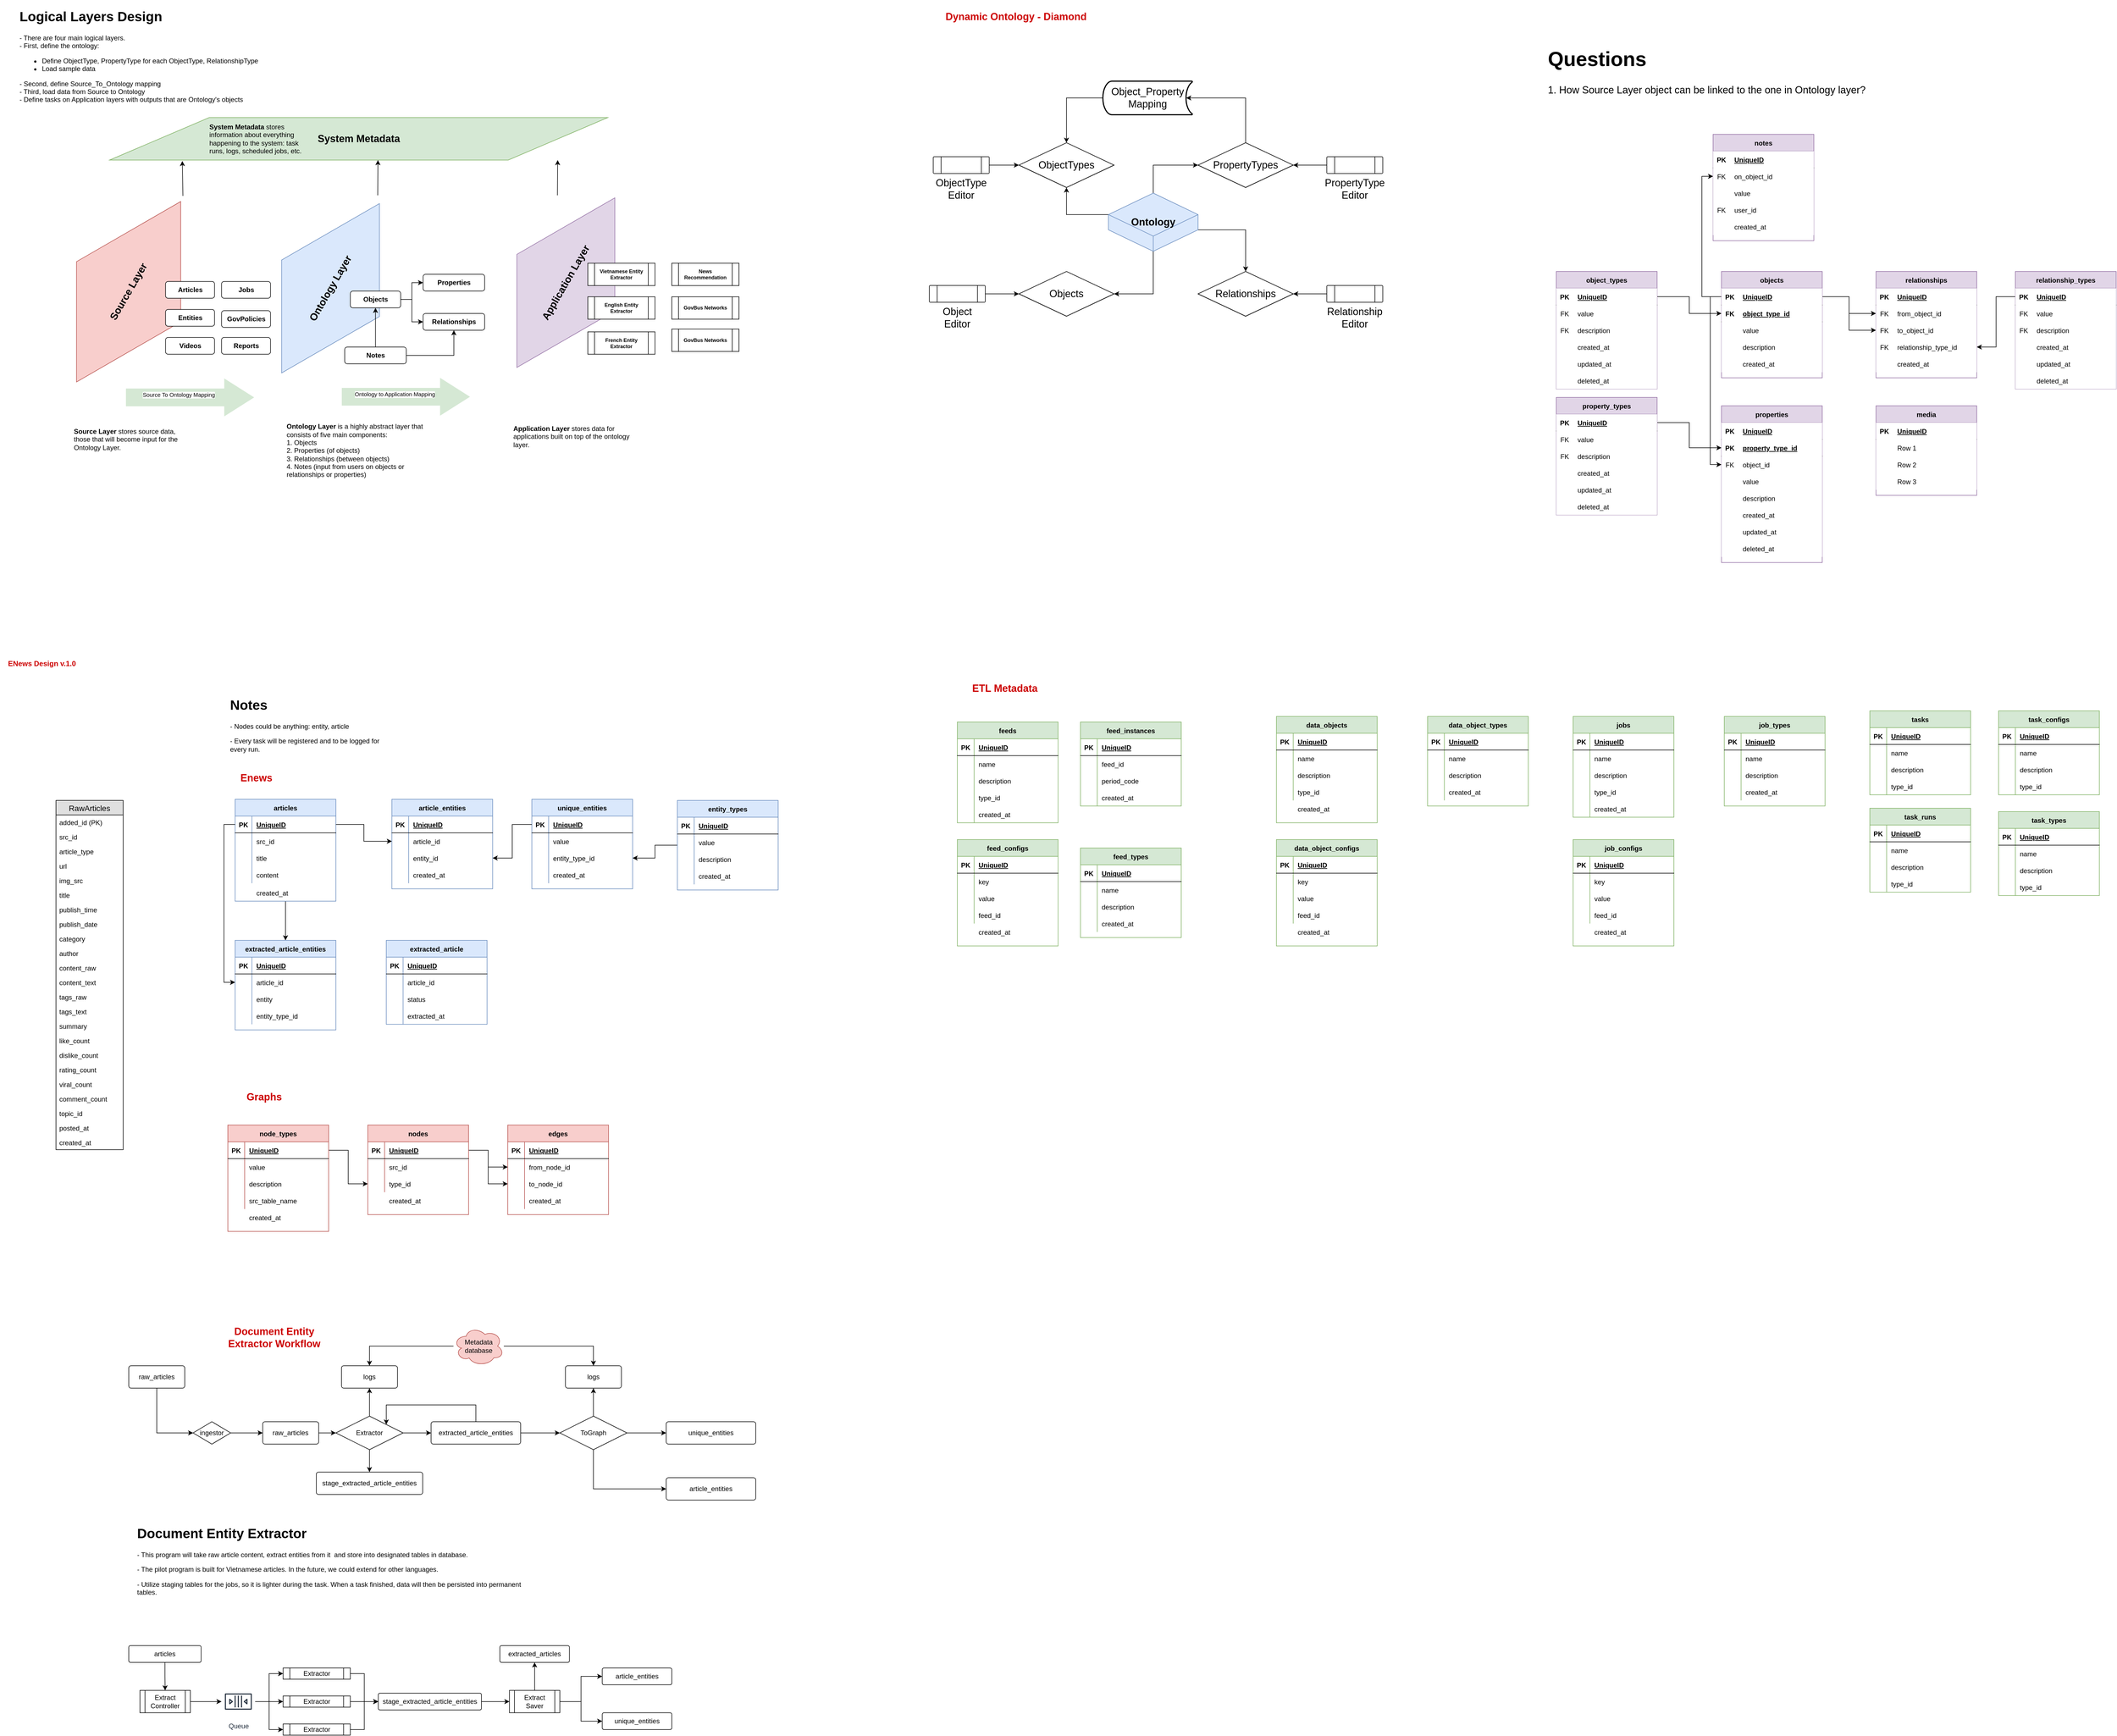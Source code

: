 <mxfile version="13.3.9" type="device"><diagram id="ELIemq7LDbE9Cut0Ja6k" name="Page-1"><mxGraphModel dx="1999" dy="1835" grid="1" gridSize="10" guides="1" tooltips="1" connect="1" arrows="1" fold="1" page="1" pageScale="1" pageWidth="827" pageHeight="1169" math="0" shadow="0"><root><mxCell id="0"/><mxCell id="1" parent="0"/><mxCell id="IYne5v1ZMeBOPVwjt41l-25" value="ENews Design v.1.0" style="text;html=1;strokeColor=none;fillColor=none;align=center;verticalAlign=middle;whiteSpace=wrap;rounded=0;fontStyle=1;fontColor=#CC0000;fontSize=13;" parent="1" vertex="1"><mxGeometry x="-820" y="10" width="150" height="50" as="geometry"/></mxCell><mxCell id="TTqvpCzrE7zuMtJGGIWT-69" style="edgeStyle=orthogonalEdgeStyle;rounded=0;orthogonalLoop=1;jettySize=auto;html=1;" parent="1" source="TTqvpCzrE7zuMtJGGIWT-1" target="TTqvpCzrE7zuMtJGGIWT-40" edge="1"><mxGeometry relative="1" as="geometry"/></mxCell><mxCell id="TTqvpCzrE7zuMtJGGIWT-1" value="articles" style="shape=table;startSize=30;container=1;collapsible=1;childLayout=tableLayout;fixedRows=1;rowLines=0;fontStyle=1;align=center;resizeLast=1;fillColor=#dae8fc;strokeColor=#6c8ebf;" parent="1" vertex="1"><mxGeometry x="-400" y="278" width="180" height="182" as="geometry"/></mxCell><mxCell id="TTqvpCzrE7zuMtJGGIWT-2" value="" style="shape=partialRectangle;collapsible=0;dropTarget=0;pointerEvents=0;fillColor=none;top=0;left=0;bottom=1;right=0;points=[[0,0.5],[1,0.5]];portConstraint=eastwest;" parent="TTqvpCzrE7zuMtJGGIWT-1" vertex="1"><mxGeometry y="30" width="180" height="30" as="geometry"/></mxCell><mxCell id="TTqvpCzrE7zuMtJGGIWT-3" value="PK" style="shape=partialRectangle;connectable=0;fillColor=none;top=0;left=0;bottom=0;right=0;fontStyle=1;overflow=hidden;" parent="TTqvpCzrE7zuMtJGGIWT-2" vertex="1"><mxGeometry width="30" height="30" as="geometry"/></mxCell><mxCell id="TTqvpCzrE7zuMtJGGIWT-4" value="UniqueID" style="shape=partialRectangle;connectable=0;fillColor=none;top=0;left=0;bottom=0;right=0;align=left;spacingLeft=6;fontStyle=5;overflow=hidden;" parent="TTqvpCzrE7zuMtJGGIWT-2" vertex="1"><mxGeometry x="30" width="150" height="30" as="geometry"/></mxCell><mxCell id="TTqvpCzrE7zuMtJGGIWT-5" value="" style="shape=partialRectangle;collapsible=0;dropTarget=0;pointerEvents=0;fillColor=none;top=0;left=0;bottom=0;right=0;points=[[0,0.5],[1,0.5]];portConstraint=eastwest;" parent="TTqvpCzrE7zuMtJGGIWT-1" vertex="1"><mxGeometry y="60" width="180" height="30" as="geometry"/></mxCell><mxCell id="TTqvpCzrE7zuMtJGGIWT-6" value="" style="shape=partialRectangle;connectable=0;fillColor=none;top=0;left=0;bottom=0;right=0;editable=1;overflow=hidden;" parent="TTqvpCzrE7zuMtJGGIWT-5" vertex="1"><mxGeometry width="30" height="30" as="geometry"/></mxCell><mxCell id="TTqvpCzrE7zuMtJGGIWT-7" value="src_id" style="shape=partialRectangle;connectable=0;fillColor=none;top=0;left=0;bottom=0;right=0;align=left;spacingLeft=6;overflow=hidden;" parent="TTqvpCzrE7zuMtJGGIWT-5" vertex="1"><mxGeometry x="30" width="150" height="30" as="geometry"/></mxCell><mxCell id="TTqvpCzrE7zuMtJGGIWT-8" value="" style="shape=partialRectangle;collapsible=0;dropTarget=0;pointerEvents=0;fillColor=none;top=0;left=0;bottom=0;right=0;points=[[0,0.5],[1,0.5]];portConstraint=eastwest;" parent="TTqvpCzrE7zuMtJGGIWT-1" vertex="1"><mxGeometry y="90" width="180" height="30" as="geometry"/></mxCell><mxCell id="TTqvpCzrE7zuMtJGGIWT-9" value="" style="shape=partialRectangle;connectable=0;fillColor=none;top=0;left=0;bottom=0;right=0;editable=1;overflow=hidden;" parent="TTqvpCzrE7zuMtJGGIWT-8" vertex="1"><mxGeometry width="30" height="30" as="geometry"/></mxCell><mxCell id="TTqvpCzrE7zuMtJGGIWT-10" value="title" style="shape=partialRectangle;connectable=0;fillColor=none;top=0;left=0;bottom=0;right=0;align=left;spacingLeft=6;overflow=hidden;" parent="TTqvpCzrE7zuMtJGGIWT-8" vertex="1"><mxGeometry x="30" width="150" height="30" as="geometry"/></mxCell><mxCell id="TTqvpCzrE7zuMtJGGIWT-11" value="" style="shape=partialRectangle;collapsible=0;dropTarget=0;pointerEvents=0;fillColor=none;top=0;left=0;bottom=0;right=0;points=[[0,0.5],[1,0.5]];portConstraint=eastwest;" parent="TTqvpCzrE7zuMtJGGIWT-1" vertex="1"><mxGeometry y="120" width="180" height="30" as="geometry"/></mxCell><mxCell id="TTqvpCzrE7zuMtJGGIWT-12" value="" style="shape=partialRectangle;connectable=0;fillColor=none;top=0;left=0;bottom=0;right=0;editable=1;overflow=hidden;" parent="TTqvpCzrE7zuMtJGGIWT-11" vertex="1"><mxGeometry width="30" height="30" as="geometry"/></mxCell><mxCell id="TTqvpCzrE7zuMtJGGIWT-13" value="content" style="shape=partialRectangle;connectable=0;fillColor=none;top=0;left=0;bottom=0;right=0;align=left;spacingLeft=6;overflow=hidden;" parent="TTqvpCzrE7zuMtJGGIWT-11" vertex="1"><mxGeometry x="30" width="150" height="30" as="geometry"/></mxCell><mxCell id="TTqvpCzrE7zuMtJGGIWT-68" value="created_at" style="shape=partialRectangle;connectable=0;fillColor=none;top=0;left=0;bottom=0;right=0;align=left;spacingLeft=6;overflow=hidden;" parent="1" vertex="1"><mxGeometry x="-370" y="430" width="150" height="30" as="geometry"/></mxCell><mxCell id="TTqvpCzrE7zuMtJGGIWT-40" value="extracted_article_entities" style="shape=table;startSize=30;container=1;collapsible=1;childLayout=tableLayout;fixedRows=1;rowLines=0;fontStyle=1;align=center;resizeLast=1;fillColor=#dae8fc;strokeColor=#6c8ebf;" parent="1" vertex="1"><mxGeometry x="-400" y="530" width="180" height="160" as="geometry"/></mxCell><mxCell id="TTqvpCzrE7zuMtJGGIWT-41" value="" style="shape=partialRectangle;collapsible=0;dropTarget=0;pointerEvents=0;fillColor=none;top=0;left=0;bottom=1;right=0;points=[[0,0.5],[1,0.5]];portConstraint=eastwest;" parent="TTqvpCzrE7zuMtJGGIWT-40" vertex="1"><mxGeometry y="30" width="180" height="30" as="geometry"/></mxCell><mxCell id="TTqvpCzrE7zuMtJGGIWT-42" value="PK" style="shape=partialRectangle;connectable=0;fillColor=none;top=0;left=0;bottom=0;right=0;fontStyle=1;overflow=hidden;" parent="TTqvpCzrE7zuMtJGGIWT-41" vertex="1"><mxGeometry width="30" height="30" as="geometry"/></mxCell><mxCell id="TTqvpCzrE7zuMtJGGIWT-43" value="UniqueID" style="shape=partialRectangle;connectable=0;fillColor=none;top=0;left=0;bottom=0;right=0;align=left;spacingLeft=6;fontStyle=5;overflow=hidden;" parent="TTqvpCzrE7zuMtJGGIWT-41" vertex="1"><mxGeometry x="30" width="150" height="30" as="geometry"/></mxCell><mxCell id="TTqvpCzrE7zuMtJGGIWT-44" value="" style="shape=partialRectangle;collapsible=0;dropTarget=0;pointerEvents=0;fillColor=none;top=0;left=0;bottom=0;right=0;points=[[0,0.5],[1,0.5]];portConstraint=eastwest;" parent="TTqvpCzrE7zuMtJGGIWT-40" vertex="1"><mxGeometry y="60" width="180" height="30" as="geometry"/></mxCell><mxCell id="TTqvpCzrE7zuMtJGGIWT-45" value="" style="shape=partialRectangle;connectable=0;fillColor=none;top=0;left=0;bottom=0;right=0;editable=1;overflow=hidden;" parent="TTqvpCzrE7zuMtJGGIWT-44" vertex="1"><mxGeometry width="30" height="30" as="geometry"/></mxCell><mxCell id="TTqvpCzrE7zuMtJGGIWT-46" value="article_id" style="shape=partialRectangle;connectable=0;fillColor=none;top=0;left=0;bottom=0;right=0;align=left;spacingLeft=6;overflow=hidden;" parent="TTqvpCzrE7zuMtJGGIWT-44" vertex="1"><mxGeometry x="30" width="150" height="30" as="geometry"/></mxCell><mxCell id="TTqvpCzrE7zuMtJGGIWT-47" value="" style="shape=partialRectangle;collapsible=0;dropTarget=0;pointerEvents=0;fillColor=none;top=0;left=0;bottom=0;right=0;points=[[0,0.5],[1,0.5]];portConstraint=eastwest;" parent="TTqvpCzrE7zuMtJGGIWT-40" vertex="1"><mxGeometry y="90" width="180" height="30" as="geometry"/></mxCell><mxCell id="TTqvpCzrE7zuMtJGGIWT-48" value="" style="shape=partialRectangle;connectable=0;fillColor=none;top=0;left=0;bottom=0;right=0;editable=1;overflow=hidden;" parent="TTqvpCzrE7zuMtJGGIWT-47" vertex="1"><mxGeometry width="30" height="30" as="geometry"/></mxCell><mxCell id="TTqvpCzrE7zuMtJGGIWT-49" value="entity" style="shape=partialRectangle;connectable=0;fillColor=none;top=0;left=0;bottom=0;right=0;align=left;spacingLeft=6;overflow=hidden;" parent="TTqvpCzrE7zuMtJGGIWT-47" vertex="1"><mxGeometry x="30" width="150" height="30" as="geometry"/></mxCell><mxCell id="TTqvpCzrE7zuMtJGGIWT-50" value="" style="shape=partialRectangle;collapsible=0;dropTarget=0;pointerEvents=0;fillColor=none;top=0;left=0;bottom=0;right=0;points=[[0,0.5],[1,0.5]];portConstraint=eastwest;" parent="TTqvpCzrE7zuMtJGGIWT-40" vertex="1"><mxGeometry y="120" width="180" height="30" as="geometry"/></mxCell><mxCell id="TTqvpCzrE7zuMtJGGIWT-51" value="" style="shape=partialRectangle;connectable=0;fillColor=none;top=0;left=0;bottom=0;right=0;editable=1;overflow=hidden;" parent="TTqvpCzrE7zuMtJGGIWT-50" vertex="1"><mxGeometry width="30" height="30" as="geometry"/></mxCell><mxCell id="TTqvpCzrE7zuMtJGGIWT-52" value="entity_type_id" style="shape=partialRectangle;connectable=0;fillColor=none;top=0;left=0;bottom=0;right=0;align=left;spacingLeft=6;overflow=hidden;" parent="TTqvpCzrE7zuMtJGGIWT-50" vertex="1"><mxGeometry x="30" width="150" height="30" as="geometry"/></mxCell><mxCell id="TTqvpCzrE7zuMtJGGIWT-70" style="edgeStyle=orthogonalEdgeStyle;rounded=0;orthogonalLoop=1;jettySize=auto;html=1;entryX=1;entryY=0.5;entryDx=0;entryDy=0;" parent="1" source="TTqvpCzrE7zuMtJGGIWT-27" target="TTqvpCzrE7zuMtJGGIWT-21" edge="1"><mxGeometry relative="1" as="geometry"/></mxCell><mxCell id="TTqvpCzrE7zuMtJGGIWT-84" style="edgeStyle=orthogonalEdgeStyle;rounded=0;orthogonalLoop=1;jettySize=auto;html=1;" parent="1" source="TTqvpCzrE7zuMtJGGIWT-2" target="TTqvpCzrE7zuMtJGGIWT-75" edge="1"><mxGeometry relative="1" as="geometry"/></mxCell><mxCell id="TTqvpCzrE7zuMtJGGIWT-71" value="article_entities" style="shape=table;startSize=30;container=1;collapsible=1;childLayout=tableLayout;fixedRows=1;rowLines=0;fontStyle=1;align=center;resizeLast=1;fillColor=#dae8fc;strokeColor=#6c8ebf;" parent="1" vertex="1"><mxGeometry x="-120" y="278" width="180" height="160" as="geometry"/></mxCell><mxCell id="TTqvpCzrE7zuMtJGGIWT-72" value="" style="shape=partialRectangle;collapsible=0;dropTarget=0;pointerEvents=0;fillColor=none;top=0;left=0;bottom=1;right=0;points=[[0,0.5],[1,0.5]];portConstraint=eastwest;" parent="TTqvpCzrE7zuMtJGGIWT-71" vertex="1"><mxGeometry y="30" width="180" height="30" as="geometry"/></mxCell><mxCell id="TTqvpCzrE7zuMtJGGIWT-73" value="PK" style="shape=partialRectangle;connectable=0;fillColor=none;top=0;left=0;bottom=0;right=0;fontStyle=1;overflow=hidden;" parent="TTqvpCzrE7zuMtJGGIWT-72" vertex="1"><mxGeometry width="30" height="30" as="geometry"/></mxCell><mxCell id="TTqvpCzrE7zuMtJGGIWT-74" value="UniqueID" style="shape=partialRectangle;connectable=0;fillColor=none;top=0;left=0;bottom=0;right=0;align=left;spacingLeft=6;fontStyle=5;overflow=hidden;" parent="TTqvpCzrE7zuMtJGGIWT-72" vertex="1"><mxGeometry x="30" width="150" height="30" as="geometry"/></mxCell><mxCell id="TTqvpCzrE7zuMtJGGIWT-75" value="" style="shape=partialRectangle;collapsible=0;dropTarget=0;pointerEvents=0;fillColor=none;top=0;left=0;bottom=0;right=0;points=[[0,0.5],[1,0.5]];portConstraint=eastwest;" parent="TTqvpCzrE7zuMtJGGIWT-71" vertex="1"><mxGeometry y="60" width="180" height="30" as="geometry"/></mxCell><mxCell id="TTqvpCzrE7zuMtJGGIWT-76" value="" style="shape=partialRectangle;connectable=0;fillColor=none;top=0;left=0;bottom=0;right=0;editable=1;overflow=hidden;" parent="TTqvpCzrE7zuMtJGGIWT-75" vertex="1"><mxGeometry width="30" height="30" as="geometry"/></mxCell><mxCell id="TTqvpCzrE7zuMtJGGIWT-77" value="article_id" style="shape=partialRectangle;connectable=0;fillColor=none;top=0;left=0;bottom=0;right=0;align=left;spacingLeft=6;overflow=hidden;" parent="TTqvpCzrE7zuMtJGGIWT-75" vertex="1"><mxGeometry x="30" width="150" height="30" as="geometry"/></mxCell><mxCell id="TTqvpCzrE7zuMtJGGIWT-78" value="" style="shape=partialRectangle;collapsible=0;dropTarget=0;pointerEvents=0;fillColor=none;top=0;left=0;bottom=0;right=0;points=[[0,0.5],[1,0.5]];portConstraint=eastwest;" parent="TTqvpCzrE7zuMtJGGIWT-71" vertex="1"><mxGeometry y="90" width="180" height="30" as="geometry"/></mxCell><mxCell id="TTqvpCzrE7zuMtJGGIWT-79" value="" style="shape=partialRectangle;connectable=0;fillColor=none;top=0;left=0;bottom=0;right=0;editable=1;overflow=hidden;" parent="TTqvpCzrE7zuMtJGGIWT-78" vertex="1"><mxGeometry width="30" height="30" as="geometry"/></mxCell><mxCell id="TTqvpCzrE7zuMtJGGIWT-80" value="entity_id" style="shape=partialRectangle;connectable=0;fillColor=none;top=0;left=0;bottom=0;right=0;align=left;spacingLeft=6;overflow=hidden;" parent="TTqvpCzrE7zuMtJGGIWT-78" vertex="1"><mxGeometry x="30" width="150" height="30" as="geometry"/></mxCell><mxCell id="TTqvpCzrE7zuMtJGGIWT-81" value="" style="shape=partialRectangle;collapsible=0;dropTarget=0;pointerEvents=0;fillColor=none;top=0;left=0;bottom=0;right=0;points=[[0,0.5],[1,0.5]];portConstraint=eastwest;" parent="TTqvpCzrE7zuMtJGGIWT-71" vertex="1"><mxGeometry y="120" width="180" height="30" as="geometry"/></mxCell><mxCell id="TTqvpCzrE7zuMtJGGIWT-82" value="" style="shape=partialRectangle;connectable=0;fillColor=none;top=0;left=0;bottom=0;right=0;editable=1;overflow=hidden;" parent="TTqvpCzrE7zuMtJGGIWT-81" vertex="1"><mxGeometry width="30" height="30" as="geometry"/></mxCell><mxCell id="TTqvpCzrE7zuMtJGGIWT-83" value="created_at" style="shape=partialRectangle;connectable=0;fillColor=none;top=0;left=0;bottom=0;right=0;align=left;spacingLeft=6;overflow=hidden;" parent="TTqvpCzrE7zuMtJGGIWT-81" vertex="1"><mxGeometry x="30" width="150" height="30" as="geometry"/></mxCell><mxCell id="TTqvpCzrE7zuMtJGGIWT-14" value="unique_entities" style="shape=table;startSize=30;container=1;collapsible=1;childLayout=tableLayout;fixedRows=1;rowLines=0;fontStyle=1;align=center;resizeLast=1;fillColor=#dae8fc;strokeColor=#6c8ebf;" parent="1" vertex="1"><mxGeometry x="130" y="278" width="180" height="160" as="geometry"/></mxCell><mxCell id="TTqvpCzrE7zuMtJGGIWT-15" value="" style="shape=partialRectangle;collapsible=0;dropTarget=0;pointerEvents=0;fillColor=none;top=0;left=0;bottom=1;right=0;points=[[0,0.5],[1,0.5]];portConstraint=eastwest;" parent="TTqvpCzrE7zuMtJGGIWT-14" vertex="1"><mxGeometry y="30" width="180" height="30" as="geometry"/></mxCell><mxCell id="TTqvpCzrE7zuMtJGGIWT-16" value="PK" style="shape=partialRectangle;connectable=0;fillColor=none;top=0;left=0;bottom=0;right=0;fontStyle=1;overflow=hidden;" parent="TTqvpCzrE7zuMtJGGIWT-15" vertex="1"><mxGeometry width="30" height="30" as="geometry"/></mxCell><mxCell id="TTqvpCzrE7zuMtJGGIWT-17" value="UniqueID" style="shape=partialRectangle;connectable=0;fillColor=none;top=0;left=0;bottom=0;right=0;align=left;spacingLeft=6;fontStyle=5;overflow=hidden;" parent="TTqvpCzrE7zuMtJGGIWT-15" vertex="1"><mxGeometry x="30" width="150" height="30" as="geometry"/></mxCell><mxCell id="TTqvpCzrE7zuMtJGGIWT-18" value="" style="shape=partialRectangle;collapsible=0;dropTarget=0;pointerEvents=0;fillColor=none;top=0;left=0;bottom=0;right=0;points=[[0,0.5],[1,0.5]];portConstraint=eastwest;" parent="TTqvpCzrE7zuMtJGGIWT-14" vertex="1"><mxGeometry y="60" width="180" height="30" as="geometry"/></mxCell><mxCell id="TTqvpCzrE7zuMtJGGIWT-19" value="" style="shape=partialRectangle;connectable=0;fillColor=none;top=0;left=0;bottom=0;right=0;editable=1;overflow=hidden;" parent="TTqvpCzrE7zuMtJGGIWT-18" vertex="1"><mxGeometry width="30" height="30" as="geometry"/></mxCell><mxCell id="TTqvpCzrE7zuMtJGGIWT-20" value="value" style="shape=partialRectangle;connectable=0;fillColor=none;top=0;left=0;bottom=0;right=0;align=left;spacingLeft=6;overflow=hidden;" parent="TTqvpCzrE7zuMtJGGIWT-18" vertex="1"><mxGeometry x="30" width="150" height="30" as="geometry"/></mxCell><mxCell id="TTqvpCzrE7zuMtJGGIWT-21" value="" style="shape=partialRectangle;collapsible=0;dropTarget=0;pointerEvents=0;fillColor=none;top=0;left=0;bottom=0;right=0;points=[[0,0.5],[1,0.5]];portConstraint=eastwest;" parent="TTqvpCzrE7zuMtJGGIWT-14" vertex="1"><mxGeometry y="90" width="180" height="30" as="geometry"/></mxCell><mxCell id="TTqvpCzrE7zuMtJGGIWT-22" value="" style="shape=partialRectangle;connectable=0;fillColor=none;top=0;left=0;bottom=0;right=0;editable=1;overflow=hidden;" parent="TTqvpCzrE7zuMtJGGIWT-21" vertex="1"><mxGeometry width="30" height="30" as="geometry"/></mxCell><mxCell id="TTqvpCzrE7zuMtJGGIWT-23" value="entity_type_id" style="shape=partialRectangle;connectable=0;fillColor=none;top=0;left=0;bottom=0;right=0;align=left;spacingLeft=6;overflow=hidden;" parent="TTqvpCzrE7zuMtJGGIWT-21" vertex="1"><mxGeometry x="30" width="150" height="30" as="geometry"/></mxCell><mxCell id="TTqvpCzrE7zuMtJGGIWT-24" value="" style="shape=partialRectangle;collapsible=0;dropTarget=0;pointerEvents=0;fillColor=none;top=0;left=0;bottom=0;right=0;points=[[0,0.5],[1,0.5]];portConstraint=eastwest;" parent="TTqvpCzrE7zuMtJGGIWT-14" vertex="1"><mxGeometry y="120" width="180" height="30" as="geometry"/></mxCell><mxCell id="TTqvpCzrE7zuMtJGGIWT-25" value="" style="shape=partialRectangle;connectable=0;fillColor=none;top=0;left=0;bottom=0;right=0;editable=1;overflow=hidden;" parent="TTqvpCzrE7zuMtJGGIWT-24" vertex="1"><mxGeometry width="30" height="30" as="geometry"/></mxCell><mxCell id="TTqvpCzrE7zuMtJGGIWT-26" value="created_at" style="shape=partialRectangle;connectable=0;fillColor=none;top=0;left=0;bottom=0;right=0;align=left;spacingLeft=6;overflow=hidden;" parent="TTqvpCzrE7zuMtJGGIWT-24" vertex="1"><mxGeometry x="30" width="150" height="30" as="geometry"/></mxCell><mxCell id="TTqvpCzrE7zuMtJGGIWT-27" value="entity_types" style="shape=table;startSize=30;container=1;collapsible=1;childLayout=tableLayout;fixedRows=1;rowLines=0;fontStyle=1;align=center;resizeLast=1;fillColor=#dae8fc;strokeColor=#6c8ebf;" parent="1" vertex="1"><mxGeometry x="390" y="280" width="180" height="160" as="geometry"/></mxCell><mxCell id="TTqvpCzrE7zuMtJGGIWT-28" value="" style="shape=partialRectangle;collapsible=0;dropTarget=0;pointerEvents=0;fillColor=none;top=0;left=0;bottom=1;right=0;points=[[0,0.5],[1,0.5]];portConstraint=eastwest;" parent="TTqvpCzrE7zuMtJGGIWT-27" vertex="1"><mxGeometry y="30" width="180" height="30" as="geometry"/></mxCell><mxCell id="TTqvpCzrE7zuMtJGGIWT-29" value="PK" style="shape=partialRectangle;connectable=0;fillColor=none;top=0;left=0;bottom=0;right=0;fontStyle=1;overflow=hidden;" parent="TTqvpCzrE7zuMtJGGIWT-28" vertex="1"><mxGeometry width="30" height="30" as="geometry"/></mxCell><mxCell id="TTqvpCzrE7zuMtJGGIWT-30" value="UniqueID" style="shape=partialRectangle;connectable=0;fillColor=none;top=0;left=0;bottom=0;right=0;align=left;spacingLeft=6;fontStyle=5;overflow=hidden;" parent="TTqvpCzrE7zuMtJGGIWT-28" vertex="1"><mxGeometry x="30" width="150" height="30" as="geometry"/></mxCell><mxCell id="TTqvpCzrE7zuMtJGGIWT-31" value="" style="shape=partialRectangle;collapsible=0;dropTarget=0;pointerEvents=0;fillColor=none;top=0;left=0;bottom=0;right=0;points=[[0,0.5],[1,0.5]];portConstraint=eastwest;" parent="TTqvpCzrE7zuMtJGGIWT-27" vertex="1"><mxGeometry y="60" width="180" height="30" as="geometry"/></mxCell><mxCell id="TTqvpCzrE7zuMtJGGIWT-32" value="" style="shape=partialRectangle;connectable=0;fillColor=none;top=0;left=0;bottom=0;right=0;editable=1;overflow=hidden;" parent="TTqvpCzrE7zuMtJGGIWT-31" vertex="1"><mxGeometry width="30" height="30" as="geometry"/></mxCell><mxCell id="TTqvpCzrE7zuMtJGGIWT-33" value="value" style="shape=partialRectangle;connectable=0;fillColor=none;top=0;left=0;bottom=0;right=0;align=left;spacingLeft=6;overflow=hidden;" parent="TTqvpCzrE7zuMtJGGIWT-31" vertex="1"><mxGeometry x="30" width="150" height="30" as="geometry"/></mxCell><mxCell id="TTqvpCzrE7zuMtJGGIWT-34" value="" style="shape=partialRectangle;collapsible=0;dropTarget=0;pointerEvents=0;fillColor=none;top=0;left=0;bottom=0;right=0;points=[[0,0.5],[1,0.5]];portConstraint=eastwest;" parent="TTqvpCzrE7zuMtJGGIWT-27" vertex="1"><mxGeometry y="90" width="180" height="30" as="geometry"/></mxCell><mxCell id="TTqvpCzrE7zuMtJGGIWT-35" value="" style="shape=partialRectangle;connectable=0;fillColor=none;top=0;left=0;bottom=0;right=0;editable=1;overflow=hidden;" parent="TTqvpCzrE7zuMtJGGIWT-34" vertex="1"><mxGeometry width="30" height="30" as="geometry"/></mxCell><mxCell id="TTqvpCzrE7zuMtJGGIWT-36" value="description" style="shape=partialRectangle;connectable=0;fillColor=none;top=0;left=0;bottom=0;right=0;align=left;spacingLeft=6;overflow=hidden;" parent="TTqvpCzrE7zuMtJGGIWT-34" vertex="1"><mxGeometry x="30" width="150" height="30" as="geometry"/></mxCell><mxCell id="TTqvpCzrE7zuMtJGGIWT-37" value="" style="shape=partialRectangle;collapsible=0;dropTarget=0;pointerEvents=0;fillColor=none;top=0;left=0;bottom=0;right=0;points=[[0,0.5],[1,0.5]];portConstraint=eastwest;" parent="TTqvpCzrE7zuMtJGGIWT-27" vertex="1"><mxGeometry y="120" width="180" height="30" as="geometry"/></mxCell><mxCell id="TTqvpCzrE7zuMtJGGIWT-38" value="" style="shape=partialRectangle;connectable=0;fillColor=none;top=0;left=0;bottom=0;right=0;editable=1;overflow=hidden;" parent="TTqvpCzrE7zuMtJGGIWT-37" vertex="1"><mxGeometry width="30" height="30" as="geometry"/></mxCell><mxCell id="TTqvpCzrE7zuMtJGGIWT-39" value="created_at" style="shape=partialRectangle;connectable=0;fillColor=none;top=0;left=0;bottom=0;right=0;align=left;spacingLeft=6;overflow=hidden;" parent="TTqvpCzrE7zuMtJGGIWT-37" vertex="1"><mxGeometry x="30" width="150" height="30" as="geometry"/></mxCell><mxCell id="TTqvpCzrE7zuMtJGGIWT-86" style="edgeStyle=orthogonalEdgeStyle;rounded=0;orthogonalLoop=1;jettySize=auto;html=1;entryX=1;entryY=0.5;entryDx=0;entryDy=0;" parent="1" source="TTqvpCzrE7zuMtJGGIWT-15" target="TTqvpCzrE7zuMtJGGIWT-78" edge="1"><mxGeometry relative="1" as="geometry"/></mxCell><mxCell id="TTqvpCzrE7zuMtJGGIWT-87" style="edgeStyle=orthogonalEdgeStyle;rounded=0;orthogonalLoop=1;jettySize=auto;html=1;entryX=0;entryY=0.5;entryDx=0;entryDy=0;" parent="1" source="TTqvpCzrE7zuMtJGGIWT-2" target="TTqvpCzrE7zuMtJGGIWT-44" edge="1"><mxGeometry relative="1" as="geometry"/></mxCell><mxCell id="TTqvpCzrE7zuMtJGGIWT-128" style="edgeStyle=orthogonalEdgeStyle;rounded=0;orthogonalLoop=1;jettySize=auto;html=1;entryX=0;entryY=0.5;entryDx=0;entryDy=0;" parent="1" source="TTqvpCzrE7zuMtJGGIWT-89" target="TTqvpCzrE7zuMtJGGIWT-105" edge="1"><mxGeometry relative="1" as="geometry"/></mxCell><mxCell id="TTqvpCzrE7zuMtJGGIWT-129" style="edgeStyle=orthogonalEdgeStyle;rounded=0;orthogonalLoop=1;jettySize=auto;html=1;entryX=0;entryY=0.5;entryDx=0;entryDy=0;" parent="1" source="TTqvpCzrE7zuMtJGGIWT-89" target="TTqvpCzrE7zuMtJGGIWT-108" edge="1"><mxGeometry relative="1" as="geometry"/></mxCell><mxCell id="TTqvpCzrE7zuMtJGGIWT-253" value="feeds" style="shape=table;startSize=30;container=1;collapsible=1;childLayout=tableLayout;fixedRows=1;rowLines=0;fontStyle=1;align=center;resizeLast=1;fillColor=#d5e8d4;strokeColor=#82b366;" parent="1" vertex="1"><mxGeometry x="890" y="140" width="180" height="180" as="geometry"/></mxCell><mxCell id="TTqvpCzrE7zuMtJGGIWT-254" value="" style="shape=partialRectangle;collapsible=0;dropTarget=0;pointerEvents=0;fillColor=none;top=0;left=0;bottom=1;right=0;points=[[0,0.5],[1,0.5]];portConstraint=eastwest;" parent="TTqvpCzrE7zuMtJGGIWT-253" vertex="1"><mxGeometry y="30" width="180" height="30" as="geometry"/></mxCell><mxCell id="TTqvpCzrE7zuMtJGGIWT-255" value="PK" style="shape=partialRectangle;connectable=0;fillColor=none;top=0;left=0;bottom=0;right=0;fontStyle=1;overflow=hidden;" parent="TTqvpCzrE7zuMtJGGIWT-254" vertex="1"><mxGeometry width="30" height="30" as="geometry"/></mxCell><mxCell id="TTqvpCzrE7zuMtJGGIWT-256" value="UniqueID" style="shape=partialRectangle;connectable=0;fillColor=none;top=0;left=0;bottom=0;right=0;align=left;spacingLeft=6;fontStyle=5;overflow=hidden;" parent="TTqvpCzrE7zuMtJGGIWT-254" vertex="1"><mxGeometry x="30" width="150" height="30" as="geometry"/></mxCell><mxCell id="TTqvpCzrE7zuMtJGGIWT-257" value="" style="shape=partialRectangle;collapsible=0;dropTarget=0;pointerEvents=0;fillColor=none;top=0;left=0;bottom=0;right=0;points=[[0,0.5],[1,0.5]];portConstraint=eastwest;" parent="TTqvpCzrE7zuMtJGGIWT-253" vertex="1"><mxGeometry y="60" width="180" height="30" as="geometry"/></mxCell><mxCell id="TTqvpCzrE7zuMtJGGIWT-258" value="" style="shape=partialRectangle;connectable=0;fillColor=none;top=0;left=0;bottom=0;right=0;editable=1;overflow=hidden;" parent="TTqvpCzrE7zuMtJGGIWT-257" vertex="1"><mxGeometry width="30" height="30" as="geometry"/></mxCell><mxCell id="TTqvpCzrE7zuMtJGGIWT-259" value="name" style="shape=partialRectangle;connectable=0;fillColor=none;top=0;left=0;bottom=0;right=0;align=left;spacingLeft=6;overflow=hidden;" parent="TTqvpCzrE7zuMtJGGIWT-257" vertex="1"><mxGeometry x="30" width="150" height="30" as="geometry"/></mxCell><mxCell id="TTqvpCzrE7zuMtJGGIWT-260" value="" style="shape=partialRectangle;collapsible=0;dropTarget=0;pointerEvents=0;fillColor=none;top=0;left=0;bottom=0;right=0;points=[[0,0.5],[1,0.5]];portConstraint=eastwest;" parent="TTqvpCzrE7zuMtJGGIWT-253" vertex="1"><mxGeometry y="90" width="180" height="30" as="geometry"/></mxCell><mxCell id="TTqvpCzrE7zuMtJGGIWT-261" value="" style="shape=partialRectangle;connectable=0;fillColor=none;top=0;left=0;bottom=0;right=0;editable=1;overflow=hidden;" parent="TTqvpCzrE7zuMtJGGIWT-260" vertex="1"><mxGeometry width="30" height="30" as="geometry"/></mxCell><mxCell id="TTqvpCzrE7zuMtJGGIWT-262" value="description" style="shape=partialRectangle;connectable=0;fillColor=none;top=0;left=0;bottom=0;right=0;align=left;spacingLeft=6;overflow=hidden;" parent="TTqvpCzrE7zuMtJGGIWT-260" vertex="1"><mxGeometry x="30" width="150" height="30" as="geometry"/></mxCell><mxCell id="TTqvpCzrE7zuMtJGGIWT-263" value="" style="shape=partialRectangle;collapsible=0;dropTarget=0;pointerEvents=0;fillColor=none;top=0;left=0;bottom=0;right=0;points=[[0,0.5],[1,0.5]];portConstraint=eastwest;" parent="TTqvpCzrE7zuMtJGGIWT-253" vertex="1"><mxGeometry y="120" width="180" height="30" as="geometry"/></mxCell><mxCell id="TTqvpCzrE7zuMtJGGIWT-264" value="" style="shape=partialRectangle;connectable=0;fillColor=none;top=0;left=0;bottom=0;right=0;editable=1;overflow=hidden;" parent="TTqvpCzrE7zuMtJGGIWT-263" vertex="1"><mxGeometry width="30" height="30" as="geometry"/></mxCell><mxCell id="TTqvpCzrE7zuMtJGGIWT-265" value="type_id" style="shape=partialRectangle;connectable=0;fillColor=none;top=0;left=0;bottom=0;right=0;align=left;spacingLeft=6;overflow=hidden;" parent="TTqvpCzrE7zuMtJGGIWT-263" vertex="1"><mxGeometry x="30" width="150" height="30" as="geometry"/></mxCell><mxCell id="TTqvpCzrE7zuMtJGGIWT-452" value="" style="shape=partialRectangle;collapsible=0;dropTarget=0;pointerEvents=0;fillColor=none;top=0;left=0;bottom=0;right=0;points=[[0,0.5],[1,0.5]];portConstraint=eastwest;" parent="TTqvpCzrE7zuMtJGGIWT-253" vertex="1"><mxGeometry y="150" width="180" height="30" as="geometry"/></mxCell><mxCell id="TTqvpCzrE7zuMtJGGIWT-453" value="" style="shape=partialRectangle;connectable=0;fillColor=none;top=0;left=0;bottom=0;right=0;editable=1;overflow=hidden;" parent="TTqvpCzrE7zuMtJGGIWT-452" vertex="1"><mxGeometry width="30" height="30" as="geometry"/></mxCell><mxCell id="TTqvpCzrE7zuMtJGGIWT-454" value="created_at" style="shape=partialRectangle;connectable=0;fillColor=none;top=0;left=0;bottom=0;right=0;align=left;spacingLeft=6;overflow=hidden;" parent="TTqvpCzrE7zuMtJGGIWT-452" vertex="1"><mxGeometry x="30" width="150" height="30" as="geometry"/></mxCell><mxCell id="TTqvpCzrE7zuMtJGGIWT-455" value="feed_instances" style="shape=table;startSize=30;container=1;collapsible=1;childLayout=tableLayout;fixedRows=1;rowLines=0;fontStyle=1;align=center;resizeLast=1;fillColor=#d5e8d4;strokeColor=#82b366;" parent="1" vertex="1"><mxGeometry x="1110" y="140" width="180" height="150" as="geometry"/></mxCell><mxCell id="TTqvpCzrE7zuMtJGGIWT-456" value="" style="shape=partialRectangle;collapsible=0;dropTarget=0;pointerEvents=0;fillColor=none;top=0;left=0;bottom=1;right=0;points=[[0,0.5],[1,0.5]];portConstraint=eastwest;" parent="TTqvpCzrE7zuMtJGGIWT-455" vertex="1"><mxGeometry y="30" width="180" height="30" as="geometry"/></mxCell><mxCell id="TTqvpCzrE7zuMtJGGIWT-457" value="PK" style="shape=partialRectangle;connectable=0;fillColor=none;top=0;left=0;bottom=0;right=0;fontStyle=1;overflow=hidden;" parent="TTqvpCzrE7zuMtJGGIWT-456" vertex="1"><mxGeometry width="30" height="30" as="geometry"/></mxCell><mxCell id="TTqvpCzrE7zuMtJGGIWT-458" value="UniqueID" style="shape=partialRectangle;connectable=0;fillColor=none;top=0;left=0;bottom=0;right=0;align=left;spacingLeft=6;fontStyle=5;overflow=hidden;" parent="TTqvpCzrE7zuMtJGGIWT-456" vertex="1"><mxGeometry x="30" width="150" height="30" as="geometry"/></mxCell><mxCell id="TTqvpCzrE7zuMtJGGIWT-459" value="" style="shape=partialRectangle;collapsible=0;dropTarget=0;pointerEvents=0;fillColor=none;top=0;left=0;bottom=0;right=0;points=[[0,0.5],[1,0.5]];portConstraint=eastwest;" parent="TTqvpCzrE7zuMtJGGIWT-455" vertex="1"><mxGeometry y="60" width="180" height="30" as="geometry"/></mxCell><mxCell id="TTqvpCzrE7zuMtJGGIWT-460" value="" style="shape=partialRectangle;connectable=0;fillColor=none;top=0;left=0;bottom=0;right=0;editable=1;overflow=hidden;" parent="TTqvpCzrE7zuMtJGGIWT-459" vertex="1"><mxGeometry width="30" height="30" as="geometry"/></mxCell><mxCell id="TTqvpCzrE7zuMtJGGIWT-461" value="feed_id" style="shape=partialRectangle;connectable=0;fillColor=none;top=0;left=0;bottom=0;right=0;align=left;spacingLeft=6;overflow=hidden;" parent="TTqvpCzrE7zuMtJGGIWT-459" vertex="1"><mxGeometry x="30" width="150" height="30" as="geometry"/></mxCell><mxCell id="TTqvpCzrE7zuMtJGGIWT-462" value="" style="shape=partialRectangle;collapsible=0;dropTarget=0;pointerEvents=0;fillColor=none;top=0;left=0;bottom=0;right=0;points=[[0,0.5],[1,0.5]];portConstraint=eastwest;" parent="TTqvpCzrE7zuMtJGGIWT-455" vertex="1"><mxGeometry y="90" width="180" height="30" as="geometry"/></mxCell><mxCell id="TTqvpCzrE7zuMtJGGIWT-463" value="" style="shape=partialRectangle;connectable=0;fillColor=none;top=0;left=0;bottom=0;right=0;editable=1;overflow=hidden;" parent="TTqvpCzrE7zuMtJGGIWT-462" vertex="1"><mxGeometry width="30" height="30" as="geometry"/></mxCell><mxCell id="TTqvpCzrE7zuMtJGGIWT-464" value="period_code" style="shape=partialRectangle;connectable=0;fillColor=none;top=0;left=0;bottom=0;right=0;align=left;spacingLeft=6;overflow=hidden;" parent="TTqvpCzrE7zuMtJGGIWT-462" vertex="1"><mxGeometry x="30" width="150" height="30" as="geometry"/></mxCell><mxCell id="TTqvpCzrE7zuMtJGGIWT-465" value="" style="shape=partialRectangle;collapsible=0;dropTarget=0;pointerEvents=0;fillColor=none;top=0;left=0;bottom=0;right=0;points=[[0,0.5],[1,0.5]];portConstraint=eastwest;" parent="TTqvpCzrE7zuMtJGGIWT-455" vertex="1"><mxGeometry y="120" width="180" height="30" as="geometry"/></mxCell><mxCell id="TTqvpCzrE7zuMtJGGIWT-466" value="" style="shape=partialRectangle;connectable=0;fillColor=none;top=0;left=0;bottom=0;right=0;editable=1;overflow=hidden;" parent="TTqvpCzrE7zuMtJGGIWT-465" vertex="1"><mxGeometry width="30" height="30" as="geometry"/></mxCell><mxCell id="TTqvpCzrE7zuMtJGGIWT-467" value="created_at" style="shape=partialRectangle;connectable=0;fillColor=none;top=0;left=0;bottom=0;right=0;align=left;spacingLeft=6;overflow=hidden;" parent="TTqvpCzrE7zuMtJGGIWT-465" vertex="1"><mxGeometry x="30" width="150" height="30" as="geometry"/></mxCell><mxCell id="XwAZYERSztL7EDZUHOa--23" value="tasks" style="shape=table;startSize=30;container=1;collapsible=1;childLayout=tableLayout;fixedRows=1;rowLines=0;fontStyle=1;align=center;resizeLast=1;fillColor=#d5e8d4;strokeColor=#82b366;" parent="1" vertex="1"><mxGeometry x="2520" y="120" width="180" height="150" as="geometry"/></mxCell><mxCell id="XwAZYERSztL7EDZUHOa--24" value="" style="shape=partialRectangle;collapsible=0;dropTarget=0;pointerEvents=0;fillColor=none;top=0;left=0;bottom=1;right=0;points=[[0,0.5],[1,0.5]];portConstraint=eastwest;" parent="XwAZYERSztL7EDZUHOa--23" vertex="1"><mxGeometry y="30" width="180" height="30" as="geometry"/></mxCell><mxCell id="XwAZYERSztL7EDZUHOa--25" value="PK" style="shape=partialRectangle;connectable=0;fillColor=none;top=0;left=0;bottom=0;right=0;fontStyle=1;overflow=hidden;" parent="XwAZYERSztL7EDZUHOa--24" vertex="1"><mxGeometry width="30" height="30" as="geometry"/></mxCell><mxCell id="XwAZYERSztL7EDZUHOa--26" value="UniqueID" style="shape=partialRectangle;connectable=0;fillColor=none;top=0;left=0;bottom=0;right=0;align=left;spacingLeft=6;fontStyle=5;overflow=hidden;" parent="XwAZYERSztL7EDZUHOa--24" vertex="1"><mxGeometry x="30" width="150" height="30" as="geometry"/></mxCell><mxCell id="XwAZYERSztL7EDZUHOa--27" value="" style="shape=partialRectangle;collapsible=0;dropTarget=0;pointerEvents=0;fillColor=none;top=0;left=0;bottom=0;right=0;points=[[0,0.5],[1,0.5]];portConstraint=eastwest;" parent="XwAZYERSztL7EDZUHOa--23" vertex="1"><mxGeometry y="60" width="180" height="30" as="geometry"/></mxCell><mxCell id="XwAZYERSztL7EDZUHOa--28" value="" style="shape=partialRectangle;connectable=0;fillColor=none;top=0;left=0;bottom=0;right=0;editable=1;overflow=hidden;" parent="XwAZYERSztL7EDZUHOa--27" vertex="1"><mxGeometry width="30" height="30" as="geometry"/></mxCell><mxCell id="XwAZYERSztL7EDZUHOa--29" value="name" style="shape=partialRectangle;connectable=0;fillColor=none;top=0;left=0;bottom=0;right=0;align=left;spacingLeft=6;overflow=hidden;" parent="XwAZYERSztL7EDZUHOa--27" vertex="1"><mxGeometry x="30" width="150" height="30" as="geometry"/></mxCell><mxCell id="XwAZYERSztL7EDZUHOa--30" value="" style="shape=partialRectangle;collapsible=0;dropTarget=0;pointerEvents=0;fillColor=none;top=0;left=0;bottom=0;right=0;points=[[0,0.5],[1,0.5]];portConstraint=eastwest;" parent="XwAZYERSztL7EDZUHOa--23" vertex="1"><mxGeometry y="90" width="180" height="30" as="geometry"/></mxCell><mxCell id="XwAZYERSztL7EDZUHOa--31" value="" style="shape=partialRectangle;connectable=0;fillColor=none;top=0;left=0;bottom=0;right=0;editable=1;overflow=hidden;" parent="XwAZYERSztL7EDZUHOa--30" vertex="1"><mxGeometry width="30" height="30" as="geometry"/></mxCell><mxCell id="XwAZYERSztL7EDZUHOa--32" value="description" style="shape=partialRectangle;connectable=0;fillColor=none;top=0;left=0;bottom=0;right=0;align=left;spacingLeft=6;overflow=hidden;" parent="XwAZYERSztL7EDZUHOa--30" vertex="1"><mxGeometry x="30" width="150" height="30" as="geometry"/></mxCell><mxCell id="XwAZYERSztL7EDZUHOa--33" value="" style="shape=partialRectangle;collapsible=0;dropTarget=0;pointerEvents=0;fillColor=none;top=0;left=0;bottom=0;right=0;points=[[0,0.5],[1,0.5]];portConstraint=eastwest;" parent="XwAZYERSztL7EDZUHOa--23" vertex="1"><mxGeometry y="120" width="180" height="30" as="geometry"/></mxCell><mxCell id="XwAZYERSztL7EDZUHOa--34" value="" style="shape=partialRectangle;connectable=0;fillColor=none;top=0;left=0;bottom=0;right=0;editable=1;overflow=hidden;" parent="XwAZYERSztL7EDZUHOa--33" vertex="1"><mxGeometry width="30" height="30" as="geometry"/></mxCell><mxCell id="XwAZYERSztL7EDZUHOa--35" value="type_id" style="shape=partialRectangle;connectable=0;fillColor=none;top=0;left=0;bottom=0;right=0;align=left;spacingLeft=6;overflow=hidden;" parent="XwAZYERSztL7EDZUHOa--33" vertex="1"><mxGeometry x="30" width="150" height="30" as="geometry"/></mxCell><mxCell id="XwAZYERSztL7EDZUHOa--39" value="task_configs" style="shape=table;startSize=30;container=1;collapsible=1;childLayout=tableLayout;fixedRows=1;rowLines=0;fontStyle=1;align=center;resizeLast=1;fillColor=#d5e8d4;strokeColor=#82b366;" parent="1" vertex="1"><mxGeometry x="2750" y="120" width="180" height="150" as="geometry"/></mxCell><mxCell id="XwAZYERSztL7EDZUHOa--40" value="" style="shape=partialRectangle;collapsible=0;dropTarget=0;pointerEvents=0;fillColor=none;top=0;left=0;bottom=1;right=0;points=[[0,0.5],[1,0.5]];portConstraint=eastwest;" parent="XwAZYERSztL7EDZUHOa--39" vertex="1"><mxGeometry y="30" width="180" height="30" as="geometry"/></mxCell><mxCell id="XwAZYERSztL7EDZUHOa--41" value="PK" style="shape=partialRectangle;connectable=0;fillColor=none;top=0;left=0;bottom=0;right=0;fontStyle=1;overflow=hidden;" parent="XwAZYERSztL7EDZUHOa--40" vertex="1"><mxGeometry width="30" height="30" as="geometry"/></mxCell><mxCell id="XwAZYERSztL7EDZUHOa--42" value="UniqueID" style="shape=partialRectangle;connectable=0;fillColor=none;top=0;left=0;bottom=0;right=0;align=left;spacingLeft=6;fontStyle=5;overflow=hidden;" parent="XwAZYERSztL7EDZUHOa--40" vertex="1"><mxGeometry x="30" width="150" height="30" as="geometry"/></mxCell><mxCell id="XwAZYERSztL7EDZUHOa--43" value="" style="shape=partialRectangle;collapsible=0;dropTarget=0;pointerEvents=0;fillColor=none;top=0;left=0;bottom=0;right=0;points=[[0,0.5],[1,0.5]];portConstraint=eastwest;" parent="XwAZYERSztL7EDZUHOa--39" vertex="1"><mxGeometry y="60" width="180" height="30" as="geometry"/></mxCell><mxCell id="XwAZYERSztL7EDZUHOa--44" value="" style="shape=partialRectangle;connectable=0;fillColor=none;top=0;left=0;bottom=0;right=0;editable=1;overflow=hidden;" parent="XwAZYERSztL7EDZUHOa--43" vertex="1"><mxGeometry width="30" height="30" as="geometry"/></mxCell><mxCell id="XwAZYERSztL7EDZUHOa--45" value="name" style="shape=partialRectangle;connectable=0;fillColor=none;top=0;left=0;bottom=0;right=0;align=left;spacingLeft=6;overflow=hidden;" parent="XwAZYERSztL7EDZUHOa--43" vertex="1"><mxGeometry x="30" width="150" height="30" as="geometry"/></mxCell><mxCell id="XwAZYERSztL7EDZUHOa--46" value="" style="shape=partialRectangle;collapsible=0;dropTarget=0;pointerEvents=0;fillColor=none;top=0;left=0;bottom=0;right=0;points=[[0,0.5],[1,0.5]];portConstraint=eastwest;" parent="XwAZYERSztL7EDZUHOa--39" vertex="1"><mxGeometry y="90" width="180" height="30" as="geometry"/></mxCell><mxCell id="XwAZYERSztL7EDZUHOa--47" value="" style="shape=partialRectangle;connectable=0;fillColor=none;top=0;left=0;bottom=0;right=0;editable=1;overflow=hidden;" parent="XwAZYERSztL7EDZUHOa--46" vertex="1"><mxGeometry width="30" height="30" as="geometry"/></mxCell><mxCell id="XwAZYERSztL7EDZUHOa--48" value="description" style="shape=partialRectangle;connectable=0;fillColor=none;top=0;left=0;bottom=0;right=0;align=left;spacingLeft=6;overflow=hidden;" parent="XwAZYERSztL7EDZUHOa--46" vertex="1"><mxGeometry x="30" width="150" height="30" as="geometry"/></mxCell><mxCell id="XwAZYERSztL7EDZUHOa--49" value="" style="shape=partialRectangle;collapsible=0;dropTarget=0;pointerEvents=0;fillColor=none;top=0;left=0;bottom=0;right=0;points=[[0,0.5],[1,0.5]];portConstraint=eastwest;" parent="XwAZYERSztL7EDZUHOa--39" vertex="1"><mxGeometry y="120" width="180" height="30" as="geometry"/></mxCell><mxCell id="XwAZYERSztL7EDZUHOa--50" value="" style="shape=partialRectangle;connectable=0;fillColor=none;top=0;left=0;bottom=0;right=0;editable=1;overflow=hidden;" parent="XwAZYERSztL7EDZUHOa--49" vertex="1"><mxGeometry width="30" height="30" as="geometry"/></mxCell><mxCell id="XwAZYERSztL7EDZUHOa--51" value="type_id" style="shape=partialRectangle;connectable=0;fillColor=none;top=0;left=0;bottom=0;right=0;align=left;spacingLeft=6;overflow=hidden;" parent="XwAZYERSztL7EDZUHOa--49" vertex="1"><mxGeometry x="30" width="150" height="30" as="geometry"/></mxCell><mxCell id="XwAZYERSztL7EDZUHOa--52" value="task_types" style="shape=table;startSize=30;container=1;collapsible=1;childLayout=tableLayout;fixedRows=1;rowLines=0;fontStyle=1;align=center;resizeLast=1;fillColor=#d5e8d4;strokeColor=#82b366;" parent="1" vertex="1"><mxGeometry x="2750" y="300" width="180" height="150" as="geometry"/></mxCell><mxCell id="XwAZYERSztL7EDZUHOa--53" value="" style="shape=partialRectangle;collapsible=0;dropTarget=0;pointerEvents=0;fillColor=none;top=0;left=0;bottom=1;right=0;points=[[0,0.5],[1,0.5]];portConstraint=eastwest;" parent="XwAZYERSztL7EDZUHOa--52" vertex="1"><mxGeometry y="30" width="180" height="30" as="geometry"/></mxCell><mxCell id="XwAZYERSztL7EDZUHOa--54" value="PK" style="shape=partialRectangle;connectable=0;fillColor=none;top=0;left=0;bottom=0;right=0;fontStyle=1;overflow=hidden;" parent="XwAZYERSztL7EDZUHOa--53" vertex="1"><mxGeometry width="30" height="30" as="geometry"/></mxCell><mxCell id="XwAZYERSztL7EDZUHOa--55" value="UniqueID" style="shape=partialRectangle;connectable=0;fillColor=none;top=0;left=0;bottom=0;right=0;align=left;spacingLeft=6;fontStyle=5;overflow=hidden;" parent="XwAZYERSztL7EDZUHOa--53" vertex="1"><mxGeometry x="30" width="150" height="30" as="geometry"/></mxCell><mxCell id="XwAZYERSztL7EDZUHOa--56" value="" style="shape=partialRectangle;collapsible=0;dropTarget=0;pointerEvents=0;fillColor=none;top=0;left=0;bottom=0;right=0;points=[[0,0.5],[1,0.5]];portConstraint=eastwest;" parent="XwAZYERSztL7EDZUHOa--52" vertex="1"><mxGeometry y="60" width="180" height="30" as="geometry"/></mxCell><mxCell id="XwAZYERSztL7EDZUHOa--57" value="" style="shape=partialRectangle;connectable=0;fillColor=none;top=0;left=0;bottom=0;right=0;editable=1;overflow=hidden;" parent="XwAZYERSztL7EDZUHOa--56" vertex="1"><mxGeometry width="30" height="30" as="geometry"/></mxCell><mxCell id="XwAZYERSztL7EDZUHOa--58" value="name" style="shape=partialRectangle;connectable=0;fillColor=none;top=0;left=0;bottom=0;right=0;align=left;spacingLeft=6;overflow=hidden;" parent="XwAZYERSztL7EDZUHOa--56" vertex="1"><mxGeometry x="30" width="150" height="30" as="geometry"/></mxCell><mxCell id="XwAZYERSztL7EDZUHOa--59" value="" style="shape=partialRectangle;collapsible=0;dropTarget=0;pointerEvents=0;fillColor=none;top=0;left=0;bottom=0;right=0;points=[[0,0.5],[1,0.5]];portConstraint=eastwest;" parent="XwAZYERSztL7EDZUHOa--52" vertex="1"><mxGeometry y="90" width="180" height="30" as="geometry"/></mxCell><mxCell id="XwAZYERSztL7EDZUHOa--60" value="" style="shape=partialRectangle;connectable=0;fillColor=none;top=0;left=0;bottom=0;right=0;editable=1;overflow=hidden;" parent="XwAZYERSztL7EDZUHOa--59" vertex="1"><mxGeometry width="30" height="30" as="geometry"/></mxCell><mxCell id="XwAZYERSztL7EDZUHOa--61" value="description" style="shape=partialRectangle;connectable=0;fillColor=none;top=0;left=0;bottom=0;right=0;align=left;spacingLeft=6;overflow=hidden;" parent="XwAZYERSztL7EDZUHOa--59" vertex="1"><mxGeometry x="30" width="150" height="30" as="geometry"/></mxCell><mxCell id="XwAZYERSztL7EDZUHOa--62" value="" style="shape=partialRectangle;collapsible=0;dropTarget=0;pointerEvents=0;fillColor=none;top=0;left=0;bottom=0;right=0;points=[[0,0.5],[1,0.5]];portConstraint=eastwest;" parent="XwAZYERSztL7EDZUHOa--52" vertex="1"><mxGeometry y="120" width="180" height="30" as="geometry"/></mxCell><mxCell id="XwAZYERSztL7EDZUHOa--63" value="" style="shape=partialRectangle;connectable=0;fillColor=none;top=0;left=0;bottom=0;right=0;editable=1;overflow=hidden;" parent="XwAZYERSztL7EDZUHOa--62" vertex="1"><mxGeometry width="30" height="30" as="geometry"/></mxCell><mxCell id="XwAZYERSztL7EDZUHOa--64" value="type_id" style="shape=partialRectangle;connectable=0;fillColor=none;top=0;left=0;bottom=0;right=0;align=left;spacingLeft=6;overflow=hidden;" parent="XwAZYERSztL7EDZUHOa--62" vertex="1"><mxGeometry x="30" width="150" height="30" as="geometry"/></mxCell><mxCell id="XwAZYERSztL7EDZUHOa--65" value="task_runs" style="shape=table;startSize=30;container=1;collapsible=1;childLayout=tableLayout;fixedRows=1;rowLines=0;fontStyle=1;align=center;resizeLast=1;fillColor=#d5e8d4;strokeColor=#82b366;" parent="1" vertex="1"><mxGeometry x="2520" y="294" width="180" height="150" as="geometry"/></mxCell><mxCell id="XwAZYERSztL7EDZUHOa--66" value="" style="shape=partialRectangle;collapsible=0;dropTarget=0;pointerEvents=0;fillColor=none;top=0;left=0;bottom=1;right=0;points=[[0,0.5],[1,0.5]];portConstraint=eastwest;" parent="XwAZYERSztL7EDZUHOa--65" vertex="1"><mxGeometry y="30" width="180" height="30" as="geometry"/></mxCell><mxCell id="XwAZYERSztL7EDZUHOa--67" value="PK" style="shape=partialRectangle;connectable=0;fillColor=none;top=0;left=0;bottom=0;right=0;fontStyle=1;overflow=hidden;" parent="XwAZYERSztL7EDZUHOa--66" vertex="1"><mxGeometry width="30" height="30" as="geometry"/></mxCell><mxCell id="XwAZYERSztL7EDZUHOa--68" value="UniqueID" style="shape=partialRectangle;connectable=0;fillColor=none;top=0;left=0;bottom=0;right=0;align=left;spacingLeft=6;fontStyle=5;overflow=hidden;" parent="XwAZYERSztL7EDZUHOa--66" vertex="1"><mxGeometry x="30" width="150" height="30" as="geometry"/></mxCell><mxCell id="XwAZYERSztL7EDZUHOa--69" value="" style="shape=partialRectangle;collapsible=0;dropTarget=0;pointerEvents=0;fillColor=none;top=0;left=0;bottom=0;right=0;points=[[0,0.5],[1,0.5]];portConstraint=eastwest;" parent="XwAZYERSztL7EDZUHOa--65" vertex="1"><mxGeometry y="60" width="180" height="30" as="geometry"/></mxCell><mxCell id="XwAZYERSztL7EDZUHOa--70" value="" style="shape=partialRectangle;connectable=0;fillColor=none;top=0;left=0;bottom=0;right=0;editable=1;overflow=hidden;" parent="XwAZYERSztL7EDZUHOa--69" vertex="1"><mxGeometry width="30" height="30" as="geometry"/></mxCell><mxCell id="XwAZYERSztL7EDZUHOa--71" value="name" style="shape=partialRectangle;connectable=0;fillColor=none;top=0;left=0;bottom=0;right=0;align=left;spacingLeft=6;overflow=hidden;" parent="XwAZYERSztL7EDZUHOa--69" vertex="1"><mxGeometry x="30" width="150" height="30" as="geometry"/></mxCell><mxCell id="XwAZYERSztL7EDZUHOa--72" value="" style="shape=partialRectangle;collapsible=0;dropTarget=0;pointerEvents=0;fillColor=none;top=0;left=0;bottom=0;right=0;points=[[0,0.5],[1,0.5]];portConstraint=eastwest;" parent="XwAZYERSztL7EDZUHOa--65" vertex="1"><mxGeometry y="90" width="180" height="30" as="geometry"/></mxCell><mxCell id="XwAZYERSztL7EDZUHOa--73" value="" style="shape=partialRectangle;connectable=0;fillColor=none;top=0;left=0;bottom=0;right=0;editable=1;overflow=hidden;" parent="XwAZYERSztL7EDZUHOa--72" vertex="1"><mxGeometry width="30" height="30" as="geometry"/></mxCell><mxCell id="XwAZYERSztL7EDZUHOa--74" value="description" style="shape=partialRectangle;connectable=0;fillColor=none;top=0;left=0;bottom=0;right=0;align=left;spacingLeft=6;overflow=hidden;" parent="XwAZYERSztL7EDZUHOa--72" vertex="1"><mxGeometry x="30" width="150" height="30" as="geometry"/></mxCell><mxCell id="XwAZYERSztL7EDZUHOa--75" value="" style="shape=partialRectangle;collapsible=0;dropTarget=0;pointerEvents=0;fillColor=none;top=0;left=0;bottom=0;right=0;points=[[0,0.5],[1,0.5]];portConstraint=eastwest;" parent="XwAZYERSztL7EDZUHOa--65" vertex="1"><mxGeometry y="120" width="180" height="30" as="geometry"/></mxCell><mxCell id="XwAZYERSztL7EDZUHOa--76" value="" style="shape=partialRectangle;connectable=0;fillColor=none;top=0;left=0;bottom=0;right=0;editable=1;overflow=hidden;" parent="XwAZYERSztL7EDZUHOa--75" vertex="1"><mxGeometry width="30" height="30" as="geometry"/></mxCell><mxCell id="XwAZYERSztL7EDZUHOa--77" value="type_id" style="shape=partialRectangle;connectable=0;fillColor=none;top=0;left=0;bottom=0;right=0;align=left;spacingLeft=6;overflow=hidden;" parent="XwAZYERSztL7EDZUHOa--75" vertex="1"><mxGeometry x="30" width="150" height="30" as="geometry"/></mxCell><mxCell id="TTqvpCzrE7zuMtJGGIWT-151" value="src_table_name" style="shape=partialRectangle;connectable=0;fillColor=none;top=0;left=0;bottom=0;right=0;align=left;spacingLeft=6;overflow=hidden;" parent="1" vertex="1"><mxGeometry x="-383" y="980" width="150" height="30" as="geometry"/></mxCell><mxCell id="TTqvpCzrE7zuMtJGGIWT-152" value="created_at" style="shape=partialRectangle;connectable=0;fillColor=none;top=0;left=0;bottom=0;right=0;align=left;spacingLeft=6;overflow=hidden;" parent="1" vertex="1"><mxGeometry x="-133" y="980" width="150" height="30" as="geometry"/></mxCell><mxCell id="TTqvpCzrE7zuMtJGGIWT-153" style="edgeStyle=orthogonalEdgeStyle;rounded=0;orthogonalLoop=1;jettySize=auto;html=1;entryX=0;entryY=0.5;entryDx=0;entryDy=0;" parent="1" source="TTqvpCzrE7zuMtJGGIWT-131" target="TTqvpCzrE7zuMtJGGIWT-95" edge="1"><mxGeometry relative="1" as="geometry"/></mxCell><mxCell id="TTqvpCzrE7zuMtJGGIWT-173" value="created_at" style="shape=partialRectangle;connectable=0;fillColor=none;top=0;left=0;bottom=0;right=0;align=left;spacingLeft=6;overflow=hidden;" parent="1" vertex="1"><mxGeometry x="-383" y="1010" width="150" height="30" as="geometry"/></mxCell><mxCell id="TTqvpCzrE7zuMtJGGIWT-174" value="&lt;h1&gt;Notes&lt;/h1&gt;&lt;p&gt;- Nodes could be anything: entity, article&lt;/p&gt;&lt;p&gt;- Every task will be registered and to be logged for every run.&lt;/p&gt;" style="text;html=1;strokeColor=none;fillColor=none;spacing=5;spacingTop=-20;whiteSpace=wrap;overflow=hidden;rounded=0;" parent="1" vertex="1"><mxGeometry x="-414" y="90" width="300" height="120" as="geometry"/></mxCell><mxCell id="TTqvpCzrE7zuMtJGGIWT-266" value="ETL Metadata" style="text;html=1;strokeColor=none;fillColor=none;align=center;verticalAlign=middle;whiteSpace=wrap;rounded=0;labelBackgroundColor=#ffffff;fontColor=#CC0000;fontStyle=1;fontSize=18;" parent="1" vertex="1"><mxGeometry x="860" y="60" width="230" height="40" as="geometry"/></mxCell><mxCell id="TTqvpCzrE7zuMtJGGIWT-293" value="created_at" style="shape=partialRectangle;connectable=0;fillColor=none;top=0;left=0;bottom=0;right=0;align=left;spacingLeft=6;overflow=hidden;" parent="1" vertex="1"><mxGeometry x="920" y="500" width="150" height="30" as="geometry"/></mxCell><mxCell id="IYne5v1ZMeBOPVwjt41l-1" value="RawArticles" style="swimlane;fontStyle=0;childLayout=stackLayout;horizontal=1;startSize=26;fillColor=#e0e0e0;horizontalStack=0;resizeParent=1;resizeParentMax=0;resizeLast=0;collapsible=1;marginBottom=0;swimlaneFillColor=#ffffff;align=center;fontSize=14;" parent="1" vertex="1"><mxGeometry x="-720" y="280" width="120" height="624" as="geometry"/></mxCell><mxCell id="IYne5v1ZMeBOPVwjt41l-2" value="added_id (PK)" style="text;strokeColor=none;fillColor=none;spacingLeft=4;spacingRight=4;overflow=hidden;rotatable=0;points=[[0,0.5],[1,0.5]];portConstraint=eastwest;fontSize=12;" parent="IYne5v1ZMeBOPVwjt41l-1" vertex="1"><mxGeometry y="26" width="120" height="26" as="geometry"/></mxCell><mxCell id="IYne5v1ZMeBOPVwjt41l-3" value="src_id" style="text;strokeColor=none;fillColor=none;spacingLeft=4;spacingRight=4;overflow=hidden;rotatable=0;points=[[0,0.5],[1,0.5]];portConstraint=eastwest;fontSize=12;" parent="IYne5v1ZMeBOPVwjt41l-1" vertex="1"><mxGeometry y="52" width="120" height="26" as="geometry"/></mxCell><mxCell id="IYne5v1ZMeBOPVwjt41l-4" value="article_type" style="text;strokeColor=none;fillColor=none;spacingLeft=4;spacingRight=4;overflow=hidden;rotatable=0;points=[[0,0.5],[1,0.5]];portConstraint=eastwest;fontSize=12;" parent="IYne5v1ZMeBOPVwjt41l-1" vertex="1"><mxGeometry y="78" width="120" height="26" as="geometry"/></mxCell><mxCell id="IYne5v1ZMeBOPVwjt41l-5" value="url" style="text;strokeColor=none;fillColor=none;spacingLeft=4;spacingRight=4;overflow=hidden;rotatable=0;points=[[0,0.5],[1,0.5]];portConstraint=eastwest;fontSize=12;" parent="IYne5v1ZMeBOPVwjt41l-1" vertex="1"><mxGeometry y="104" width="120" height="26" as="geometry"/></mxCell><mxCell id="IYne5v1ZMeBOPVwjt41l-6" value="img_src" style="text;strokeColor=none;fillColor=none;spacingLeft=4;spacingRight=4;overflow=hidden;rotatable=0;points=[[0,0.5],[1,0.5]];portConstraint=eastwest;fontSize=12;" parent="IYne5v1ZMeBOPVwjt41l-1" vertex="1"><mxGeometry y="130" width="120" height="26" as="geometry"/></mxCell><mxCell id="IYne5v1ZMeBOPVwjt41l-7" value="title" style="text;strokeColor=none;fillColor=none;spacingLeft=4;spacingRight=4;overflow=hidden;rotatable=0;points=[[0,0.5],[1,0.5]];portConstraint=eastwest;fontSize=12;" parent="IYne5v1ZMeBOPVwjt41l-1" vertex="1"><mxGeometry y="156" width="120" height="26" as="geometry"/></mxCell><mxCell id="IYne5v1ZMeBOPVwjt41l-8" value="publish_time" style="text;strokeColor=none;fillColor=none;spacingLeft=4;spacingRight=4;overflow=hidden;rotatable=0;points=[[0,0.5],[1,0.5]];portConstraint=eastwest;fontSize=12;" parent="IYne5v1ZMeBOPVwjt41l-1" vertex="1"><mxGeometry y="182" width="120" height="26" as="geometry"/></mxCell><mxCell id="IYne5v1ZMeBOPVwjt41l-9" value="publish_date" style="text;strokeColor=none;fillColor=none;spacingLeft=4;spacingRight=4;overflow=hidden;rotatable=0;points=[[0,0.5],[1,0.5]];portConstraint=eastwest;fontSize=12;" parent="IYne5v1ZMeBOPVwjt41l-1" vertex="1"><mxGeometry y="208" width="120" height="26" as="geometry"/></mxCell><mxCell id="IYne5v1ZMeBOPVwjt41l-10" value="category" style="text;strokeColor=none;fillColor=none;spacingLeft=4;spacingRight=4;overflow=hidden;rotatable=0;points=[[0,0.5],[1,0.5]];portConstraint=eastwest;fontSize=12;" parent="IYne5v1ZMeBOPVwjt41l-1" vertex="1"><mxGeometry y="234" width="120" height="26" as="geometry"/></mxCell><mxCell id="IYne5v1ZMeBOPVwjt41l-11" value="author" style="text;strokeColor=none;fillColor=none;spacingLeft=4;spacingRight=4;overflow=hidden;rotatable=0;points=[[0,0.5],[1,0.5]];portConstraint=eastwest;fontSize=12;" parent="IYne5v1ZMeBOPVwjt41l-1" vertex="1"><mxGeometry y="260" width="120" height="26" as="geometry"/></mxCell><mxCell id="IYne5v1ZMeBOPVwjt41l-12" value="content_raw" style="text;strokeColor=none;fillColor=none;spacingLeft=4;spacingRight=4;overflow=hidden;rotatable=0;points=[[0,0.5],[1,0.5]];portConstraint=eastwest;fontSize=12;" parent="IYne5v1ZMeBOPVwjt41l-1" vertex="1"><mxGeometry y="286" width="120" height="26" as="geometry"/></mxCell><mxCell id="IYne5v1ZMeBOPVwjt41l-13" value="content_text" style="text;strokeColor=none;fillColor=none;spacingLeft=4;spacingRight=4;overflow=hidden;rotatable=0;points=[[0,0.5],[1,0.5]];portConstraint=eastwest;fontSize=12;" parent="IYne5v1ZMeBOPVwjt41l-1" vertex="1"><mxGeometry y="312" width="120" height="26" as="geometry"/></mxCell><mxCell id="IYne5v1ZMeBOPVwjt41l-14" value="tags_raw" style="text;strokeColor=none;fillColor=none;spacingLeft=4;spacingRight=4;overflow=hidden;rotatable=0;points=[[0,0.5],[1,0.5]];portConstraint=eastwest;fontSize=12;" parent="IYne5v1ZMeBOPVwjt41l-1" vertex="1"><mxGeometry y="338" width="120" height="26" as="geometry"/></mxCell><mxCell id="IYne5v1ZMeBOPVwjt41l-15" value="tags_text" style="text;strokeColor=none;fillColor=none;spacingLeft=4;spacingRight=4;overflow=hidden;rotatable=0;points=[[0,0.5],[1,0.5]];portConstraint=eastwest;fontSize=12;" parent="IYne5v1ZMeBOPVwjt41l-1" vertex="1"><mxGeometry y="364" width="120" height="26" as="geometry"/></mxCell><mxCell id="IYne5v1ZMeBOPVwjt41l-16" value="summary" style="text;strokeColor=none;fillColor=none;spacingLeft=4;spacingRight=4;overflow=hidden;rotatable=0;points=[[0,0.5],[1,0.5]];portConstraint=eastwest;fontSize=12;" parent="IYne5v1ZMeBOPVwjt41l-1" vertex="1"><mxGeometry y="390" width="120" height="26" as="geometry"/></mxCell><mxCell id="IYne5v1ZMeBOPVwjt41l-17" value="like_count" style="text;strokeColor=none;fillColor=none;spacingLeft=4;spacingRight=4;overflow=hidden;rotatable=0;points=[[0,0.5],[1,0.5]];portConstraint=eastwest;fontSize=12;" parent="IYne5v1ZMeBOPVwjt41l-1" vertex="1"><mxGeometry y="416" width="120" height="26" as="geometry"/></mxCell><mxCell id="IYne5v1ZMeBOPVwjt41l-18" value="dislike_count" style="text;strokeColor=none;fillColor=none;spacingLeft=4;spacingRight=4;overflow=hidden;rotatable=0;points=[[0,0.5],[1,0.5]];portConstraint=eastwest;fontSize=12;" parent="IYne5v1ZMeBOPVwjt41l-1" vertex="1"><mxGeometry y="442" width="120" height="26" as="geometry"/></mxCell><mxCell id="IYne5v1ZMeBOPVwjt41l-19" value="rating_count" style="text;strokeColor=none;fillColor=none;spacingLeft=4;spacingRight=4;overflow=hidden;rotatable=0;points=[[0,0.5],[1,0.5]];portConstraint=eastwest;fontSize=12;" parent="IYne5v1ZMeBOPVwjt41l-1" vertex="1"><mxGeometry y="468" width="120" height="26" as="geometry"/></mxCell><mxCell id="IYne5v1ZMeBOPVwjt41l-20" value="viral_count" style="text;strokeColor=none;fillColor=none;spacingLeft=4;spacingRight=4;overflow=hidden;rotatable=0;points=[[0,0.5],[1,0.5]];portConstraint=eastwest;fontSize=12;" parent="IYne5v1ZMeBOPVwjt41l-1" vertex="1"><mxGeometry y="494" width="120" height="26" as="geometry"/></mxCell><mxCell id="IYne5v1ZMeBOPVwjt41l-21" value="comment_count" style="text;strokeColor=none;fillColor=none;spacingLeft=4;spacingRight=4;overflow=hidden;rotatable=0;points=[[0,0.5],[1,0.5]];portConstraint=eastwest;fontSize=12;" parent="IYne5v1ZMeBOPVwjt41l-1" vertex="1"><mxGeometry y="520" width="120" height="26" as="geometry"/></mxCell><mxCell id="IYne5v1ZMeBOPVwjt41l-22" value="topic_id" style="text;strokeColor=none;fillColor=none;spacingLeft=4;spacingRight=4;overflow=hidden;rotatable=0;points=[[0,0.5],[1,0.5]];portConstraint=eastwest;fontSize=12;" parent="IYne5v1ZMeBOPVwjt41l-1" vertex="1"><mxGeometry y="546" width="120" height="26" as="geometry"/></mxCell><mxCell id="IYne5v1ZMeBOPVwjt41l-23" value="posted_at" style="text;strokeColor=none;fillColor=none;spacingLeft=4;spacingRight=4;overflow=hidden;rotatable=0;points=[[0,0.5],[1,0.5]];portConstraint=eastwest;fontSize=12;" parent="IYne5v1ZMeBOPVwjt41l-1" vertex="1"><mxGeometry y="572" width="120" height="26" as="geometry"/></mxCell><mxCell id="IYne5v1ZMeBOPVwjt41l-24" value="created_at" style="text;strokeColor=none;fillColor=none;spacingLeft=4;spacingRight=4;overflow=hidden;rotatable=0;points=[[0,0.5],[1,0.5]];portConstraint=eastwest;fontSize=12;" parent="IYne5v1ZMeBOPVwjt41l-1" vertex="1"><mxGeometry y="598" width="120" height="26" as="geometry"/></mxCell><mxCell id="TTqvpCzrE7zuMtJGGIWT-280" value="feed_configs" style="shape=table;startSize=30;container=1;collapsible=1;childLayout=tableLayout;fixedRows=1;rowLines=0;fontStyle=1;align=center;resizeLast=1;fillColor=#d5e8d4;strokeColor=#82b366;" parent="1" vertex="1"><mxGeometry x="890" y="350" width="180" height="190" as="geometry"/></mxCell><mxCell id="TTqvpCzrE7zuMtJGGIWT-281" value="" style="shape=partialRectangle;collapsible=0;dropTarget=0;pointerEvents=0;fillColor=none;top=0;left=0;bottom=1;right=0;points=[[0,0.5],[1,0.5]];portConstraint=eastwest;" parent="TTqvpCzrE7zuMtJGGIWT-280" vertex="1"><mxGeometry y="30" width="180" height="30" as="geometry"/></mxCell><mxCell id="TTqvpCzrE7zuMtJGGIWT-282" value="PK" style="shape=partialRectangle;connectable=0;fillColor=none;top=0;left=0;bottom=0;right=0;fontStyle=1;overflow=hidden;" parent="TTqvpCzrE7zuMtJGGIWT-281" vertex="1"><mxGeometry width="30" height="30" as="geometry"/></mxCell><mxCell id="TTqvpCzrE7zuMtJGGIWT-283" value="UniqueID" style="shape=partialRectangle;connectable=0;fillColor=none;top=0;left=0;bottom=0;right=0;align=left;spacingLeft=6;fontStyle=5;overflow=hidden;" parent="TTqvpCzrE7zuMtJGGIWT-281" vertex="1"><mxGeometry x="30" width="150" height="30" as="geometry"/></mxCell><mxCell id="TTqvpCzrE7zuMtJGGIWT-284" value="" style="shape=partialRectangle;collapsible=0;dropTarget=0;pointerEvents=0;fillColor=none;top=0;left=0;bottom=0;right=0;points=[[0,0.5],[1,0.5]];portConstraint=eastwest;" parent="TTqvpCzrE7zuMtJGGIWT-280" vertex="1"><mxGeometry y="60" width="180" height="30" as="geometry"/></mxCell><mxCell id="TTqvpCzrE7zuMtJGGIWT-285" value="" style="shape=partialRectangle;connectable=0;fillColor=none;top=0;left=0;bottom=0;right=0;editable=1;overflow=hidden;" parent="TTqvpCzrE7zuMtJGGIWT-284" vertex="1"><mxGeometry width="30" height="30" as="geometry"/></mxCell><mxCell id="TTqvpCzrE7zuMtJGGIWT-286" value="key" style="shape=partialRectangle;connectable=0;fillColor=none;top=0;left=0;bottom=0;right=0;align=left;spacingLeft=6;overflow=hidden;" parent="TTqvpCzrE7zuMtJGGIWT-284" vertex="1"><mxGeometry x="30" width="150" height="30" as="geometry"/></mxCell><mxCell id="TTqvpCzrE7zuMtJGGIWT-287" value="" style="shape=partialRectangle;collapsible=0;dropTarget=0;pointerEvents=0;fillColor=none;top=0;left=0;bottom=0;right=0;points=[[0,0.5],[1,0.5]];portConstraint=eastwest;" parent="TTqvpCzrE7zuMtJGGIWT-280" vertex="1"><mxGeometry y="90" width="180" height="30" as="geometry"/></mxCell><mxCell id="TTqvpCzrE7zuMtJGGIWT-288" value="" style="shape=partialRectangle;connectable=0;fillColor=none;top=0;left=0;bottom=0;right=0;editable=1;overflow=hidden;" parent="TTqvpCzrE7zuMtJGGIWT-287" vertex="1"><mxGeometry width="30" height="30" as="geometry"/></mxCell><mxCell id="TTqvpCzrE7zuMtJGGIWT-289" value="value" style="shape=partialRectangle;connectable=0;fillColor=none;top=0;left=0;bottom=0;right=0;align=left;spacingLeft=6;overflow=hidden;" parent="TTqvpCzrE7zuMtJGGIWT-287" vertex="1"><mxGeometry x="30" width="150" height="30" as="geometry"/></mxCell><mxCell id="TTqvpCzrE7zuMtJGGIWT-290" value="" style="shape=partialRectangle;collapsible=0;dropTarget=0;pointerEvents=0;fillColor=none;top=0;left=0;bottom=0;right=0;points=[[0,0.5],[1,0.5]];portConstraint=eastwest;" parent="TTqvpCzrE7zuMtJGGIWT-280" vertex="1"><mxGeometry y="120" width="180" height="30" as="geometry"/></mxCell><mxCell id="TTqvpCzrE7zuMtJGGIWT-291" value="" style="shape=partialRectangle;connectable=0;fillColor=none;top=0;left=0;bottom=0;right=0;editable=1;overflow=hidden;" parent="TTqvpCzrE7zuMtJGGIWT-290" vertex="1"><mxGeometry width="30" height="30" as="geometry"/></mxCell><mxCell id="TTqvpCzrE7zuMtJGGIWT-292" value="feed_id" style="shape=partialRectangle;connectable=0;fillColor=none;top=0;left=0;bottom=0;right=0;align=left;spacingLeft=6;overflow=hidden;" parent="TTqvpCzrE7zuMtJGGIWT-290" vertex="1"><mxGeometry x="30" width="150" height="30" as="geometry"/></mxCell><mxCell id="TTqvpCzrE7zuMtJGGIWT-295" value="Dynamic Ontology - Diamond" style="text;html=1;strokeColor=none;fillColor=none;align=center;verticalAlign=middle;whiteSpace=wrap;rounded=0;labelBackgroundColor=#ffffff;fontColor=#CC0000;fontStyle=1;fontSize=18;" parent="1" vertex="1"><mxGeometry x="840" y="-1140" width="310" height="40" as="geometry"/></mxCell><mxCell id="TTqvpCzrE7zuMtJGGIWT-296" value="Graphs" style="text;html=1;strokeColor=none;fillColor=none;align=center;verticalAlign=middle;whiteSpace=wrap;rounded=0;labelBackgroundColor=#ffffff;fontColor=#CC0000;fontStyle=1;fontSize=18;" parent="1" vertex="1"><mxGeometry x="-413" y="790" width="130" height="40" as="geometry"/></mxCell><mxCell id="TTqvpCzrE7zuMtJGGIWT-297" value="Enews" style="text;html=1;strokeColor=none;fillColor=none;align=center;verticalAlign=middle;whiteSpace=wrap;rounded=0;labelBackgroundColor=#ffffff;fontColor=#CC0000;fontStyle=1;fontSize=18;" parent="1" vertex="1"><mxGeometry x="-414" y="220" width="104" height="40" as="geometry"/></mxCell><mxCell id="TTqvpCzrE7zuMtJGGIWT-352" value="created_at" style="shape=partialRectangle;connectable=0;fillColor=none;top=0;left=0;bottom=0;right=0;align=left;spacingLeft=6;overflow=hidden;" parent="1" vertex="1"><mxGeometry x="1490" y="500" width="150" height="30" as="geometry"/></mxCell><mxCell id="TTqvpCzrE7zuMtJGGIWT-353" value="created_at" style="shape=partialRectangle;connectable=0;fillColor=none;top=0;left=0;bottom=0;right=0;align=left;spacingLeft=6;overflow=hidden;" parent="1" vertex="1"><mxGeometry x="1490" y="280" width="150" height="30" as="geometry"/></mxCell><mxCell id="TTqvpCzrE7zuMtJGGIWT-354" value="data_objects" style="shape=table;startSize=30;container=1;collapsible=1;childLayout=tableLayout;fixedRows=1;rowLines=0;fontStyle=1;align=center;resizeLast=1;fillColor=#d5e8d4;strokeColor=#82b366;" parent="1" vertex="1"><mxGeometry x="1460" y="130" width="180" height="190" as="geometry"/></mxCell><mxCell id="TTqvpCzrE7zuMtJGGIWT-355" value="" style="shape=partialRectangle;collapsible=0;dropTarget=0;pointerEvents=0;fillColor=none;top=0;left=0;bottom=1;right=0;points=[[0,0.5],[1,0.5]];portConstraint=eastwest;" parent="TTqvpCzrE7zuMtJGGIWT-354" vertex="1"><mxGeometry y="30" width="180" height="30" as="geometry"/></mxCell><mxCell id="TTqvpCzrE7zuMtJGGIWT-356" value="PK" style="shape=partialRectangle;connectable=0;fillColor=none;top=0;left=0;bottom=0;right=0;fontStyle=1;overflow=hidden;" parent="TTqvpCzrE7zuMtJGGIWT-355" vertex="1"><mxGeometry width="30" height="30" as="geometry"/></mxCell><mxCell id="TTqvpCzrE7zuMtJGGIWT-357" value="UniqueID" style="shape=partialRectangle;connectable=0;fillColor=none;top=0;left=0;bottom=0;right=0;align=left;spacingLeft=6;fontStyle=5;overflow=hidden;" parent="TTqvpCzrE7zuMtJGGIWT-355" vertex="1"><mxGeometry x="30" width="150" height="30" as="geometry"/></mxCell><mxCell id="TTqvpCzrE7zuMtJGGIWT-358" value="" style="shape=partialRectangle;collapsible=0;dropTarget=0;pointerEvents=0;fillColor=none;top=0;left=0;bottom=0;right=0;points=[[0,0.5],[1,0.5]];portConstraint=eastwest;" parent="TTqvpCzrE7zuMtJGGIWT-354" vertex="1"><mxGeometry y="60" width="180" height="30" as="geometry"/></mxCell><mxCell id="TTqvpCzrE7zuMtJGGIWT-359" value="" style="shape=partialRectangle;connectable=0;fillColor=none;top=0;left=0;bottom=0;right=0;editable=1;overflow=hidden;" parent="TTqvpCzrE7zuMtJGGIWT-358" vertex="1"><mxGeometry width="30" height="30" as="geometry"/></mxCell><mxCell id="TTqvpCzrE7zuMtJGGIWT-360" value="name" style="shape=partialRectangle;connectable=0;fillColor=none;top=0;left=0;bottom=0;right=0;align=left;spacingLeft=6;overflow=hidden;" parent="TTqvpCzrE7zuMtJGGIWT-358" vertex="1"><mxGeometry x="30" width="150" height="30" as="geometry"/></mxCell><mxCell id="TTqvpCzrE7zuMtJGGIWT-361" value="" style="shape=partialRectangle;collapsible=0;dropTarget=0;pointerEvents=0;fillColor=none;top=0;left=0;bottom=0;right=0;points=[[0,0.5],[1,0.5]];portConstraint=eastwest;" parent="TTqvpCzrE7zuMtJGGIWT-354" vertex="1"><mxGeometry y="90" width="180" height="30" as="geometry"/></mxCell><mxCell id="TTqvpCzrE7zuMtJGGIWT-362" value="" style="shape=partialRectangle;connectable=0;fillColor=none;top=0;left=0;bottom=0;right=0;editable=1;overflow=hidden;" parent="TTqvpCzrE7zuMtJGGIWT-361" vertex="1"><mxGeometry width="30" height="30" as="geometry"/></mxCell><mxCell id="TTqvpCzrE7zuMtJGGIWT-363" value="description" style="shape=partialRectangle;connectable=0;fillColor=none;top=0;left=0;bottom=0;right=0;align=left;spacingLeft=6;overflow=hidden;" parent="TTqvpCzrE7zuMtJGGIWT-361" vertex="1"><mxGeometry x="30" width="150" height="30" as="geometry"/></mxCell><mxCell id="TTqvpCzrE7zuMtJGGIWT-364" value="" style="shape=partialRectangle;collapsible=0;dropTarget=0;pointerEvents=0;fillColor=none;top=0;left=0;bottom=0;right=0;points=[[0,0.5],[1,0.5]];portConstraint=eastwest;" parent="TTqvpCzrE7zuMtJGGIWT-354" vertex="1"><mxGeometry y="120" width="180" height="30" as="geometry"/></mxCell><mxCell id="TTqvpCzrE7zuMtJGGIWT-365" value="" style="shape=partialRectangle;connectable=0;fillColor=none;top=0;left=0;bottom=0;right=0;editable=1;overflow=hidden;" parent="TTqvpCzrE7zuMtJGGIWT-364" vertex="1"><mxGeometry width="30" height="30" as="geometry"/></mxCell><mxCell id="TTqvpCzrE7zuMtJGGIWT-366" value="type_id" style="shape=partialRectangle;connectable=0;fillColor=none;top=0;left=0;bottom=0;right=0;align=left;spacingLeft=6;overflow=hidden;" parent="TTqvpCzrE7zuMtJGGIWT-364" vertex="1"><mxGeometry x="30" width="150" height="30" as="geometry"/></mxCell><mxCell id="TTqvpCzrE7zuMtJGGIWT-367" value="data_object_types" style="shape=table;startSize=30;container=1;collapsible=1;childLayout=tableLayout;fixedRows=1;rowLines=0;fontStyle=1;align=center;resizeLast=1;fillColor=#d5e8d4;strokeColor=#82b366;" parent="1" vertex="1"><mxGeometry x="1730" y="130" width="180" height="160" as="geometry"/></mxCell><mxCell id="TTqvpCzrE7zuMtJGGIWT-368" value="" style="shape=partialRectangle;collapsible=0;dropTarget=0;pointerEvents=0;fillColor=none;top=0;left=0;bottom=1;right=0;points=[[0,0.5],[1,0.5]];portConstraint=eastwest;" parent="TTqvpCzrE7zuMtJGGIWT-367" vertex="1"><mxGeometry y="30" width="180" height="30" as="geometry"/></mxCell><mxCell id="TTqvpCzrE7zuMtJGGIWT-369" value="PK" style="shape=partialRectangle;connectable=0;fillColor=none;top=0;left=0;bottom=0;right=0;fontStyle=1;overflow=hidden;" parent="TTqvpCzrE7zuMtJGGIWT-368" vertex="1"><mxGeometry width="30" height="30" as="geometry"/></mxCell><mxCell id="TTqvpCzrE7zuMtJGGIWT-370" value="UniqueID" style="shape=partialRectangle;connectable=0;fillColor=none;top=0;left=0;bottom=0;right=0;align=left;spacingLeft=6;fontStyle=5;overflow=hidden;" parent="TTqvpCzrE7zuMtJGGIWT-368" vertex="1"><mxGeometry x="30" width="150" height="30" as="geometry"/></mxCell><mxCell id="TTqvpCzrE7zuMtJGGIWT-371" value="" style="shape=partialRectangle;collapsible=0;dropTarget=0;pointerEvents=0;fillColor=none;top=0;left=0;bottom=0;right=0;points=[[0,0.5],[1,0.5]];portConstraint=eastwest;" parent="TTqvpCzrE7zuMtJGGIWT-367" vertex="1"><mxGeometry y="60" width="180" height="30" as="geometry"/></mxCell><mxCell id="TTqvpCzrE7zuMtJGGIWT-372" value="" style="shape=partialRectangle;connectable=0;fillColor=none;top=0;left=0;bottom=0;right=0;editable=1;overflow=hidden;" parent="TTqvpCzrE7zuMtJGGIWT-371" vertex="1"><mxGeometry width="30" height="30" as="geometry"/></mxCell><mxCell id="TTqvpCzrE7zuMtJGGIWT-373" value="name" style="shape=partialRectangle;connectable=0;fillColor=none;top=0;left=0;bottom=0;right=0;align=left;spacingLeft=6;overflow=hidden;" parent="TTqvpCzrE7zuMtJGGIWT-371" vertex="1"><mxGeometry x="30" width="150" height="30" as="geometry"/></mxCell><mxCell id="TTqvpCzrE7zuMtJGGIWT-374" value="" style="shape=partialRectangle;collapsible=0;dropTarget=0;pointerEvents=0;fillColor=none;top=0;left=0;bottom=0;right=0;points=[[0,0.5],[1,0.5]];portConstraint=eastwest;" parent="TTqvpCzrE7zuMtJGGIWT-367" vertex="1"><mxGeometry y="90" width="180" height="30" as="geometry"/></mxCell><mxCell id="TTqvpCzrE7zuMtJGGIWT-375" value="" style="shape=partialRectangle;connectable=0;fillColor=none;top=0;left=0;bottom=0;right=0;editable=1;overflow=hidden;" parent="TTqvpCzrE7zuMtJGGIWT-374" vertex="1"><mxGeometry width="30" height="30" as="geometry"/></mxCell><mxCell id="TTqvpCzrE7zuMtJGGIWT-376" value="description" style="shape=partialRectangle;connectable=0;fillColor=none;top=0;left=0;bottom=0;right=0;align=left;spacingLeft=6;overflow=hidden;" parent="TTqvpCzrE7zuMtJGGIWT-374" vertex="1"><mxGeometry x="30" width="150" height="30" as="geometry"/></mxCell><mxCell id="TTqvpCzrE7zuMtJGGIWT-377" value="" style="shape=partialRectangle;collapsible=0;dropTarget=0;pointerEvents=0;fillColor=none;top=0;left=0;bottom=0;right=0;points=[[0,0.5],[1,0.5]];portConstraint=eastwest;" parent="TTqvpCzrE7zuMtJGGIWT-367" vertex="1"><mxGeometry y="120" width="180" height="30" as="geometry"/></mxCell><mxCell id="TTqvpCzrE7zuMtJGGIWT-378" value="" style="shape=partialRectangle;connectable=0;fillColor=none;top=0;left=0;bottom=0;right=0;editable=1;overflow=hidden;" parent="TTqvpCzrE7zuMtJGGIWT-377" vertex="1"><mxGeometry width="30" height="30" as="geometry"/></mxCell><mxCell id="TTqvpCzrE7zuMtJGGIWT-379" value="created_at" style="shape=partialRectangle;connectable=0;fillColor=none;top=0;left=0;bottom=0;right=0;align=left;spacingLeft=6;overflow=hidden;" parent="TTqvpCzrE7zuMtJGGIWT-377" vertex="1"><mxGeometry x="30" width="150" height="30" as="geometry"/></mxCell><mxCell id="TTqvpCzrE7zuMtJGGIWT-380" value="data_object_configs" style="shape=table;startSize=30;container=1;collapsible=1;childLayout=tableLayout;fixedRows=1;rowLines=0;fontStyle=1;align=center;resizeLast=1;fillColor=#d5e8d4;strokeColor=#82b366;" parent="1" vertex="1"><mxGeometry x="1460" y="350" width="180" height="190" as="geometry"/></mxCell><mxCell id="TTqvpCzrE7zuMtJGGIWT-381" value="" style="shape=partialRectangle;collapsible=0;dropTarget=0;pointerEvents=0;fillColor=none;top=0;left=0;bottom=1;right=0;points=[[0,0.5],[1,0.5]];portConstraint=eastwest;" parent="TTqvpCzrE7zuMtJGGIWT-380" vertex="1"><mxGeometry y="30" width="180" height="30" as="geometry"/></mxCell><mxCell id="TTqvpCzrE7zuMtJGGIWT-382" value="PK" style="shape=partialRectangle;connectable=0;fillColor=none;top=0;left=0;bottom=0;right=0;fontStyle=1;overflow=hidden;" parent="TTqvpCzrE7zuMtJGGIWT-381" vertex="1"><mxGeometry width="30" height="30" as="geometry"/></mxCell><mxCell id="TTqvpCzrE7zuMtJGGIWT-383" value="UniqueID" style="shape=partialRectangle;connectable=0;fillColor=none;top=0;left=0;bottom=0;right=0;align=left;spacingLeft=6;fontStyle=5;overflow=hidden;" parent="TTqvpCzrE7zuMtJGGIWT-381" vertex="1"><mxGeometry x="30" width="150" height="30" as="geometry"/></mxCell><mxCell id="TTqvpCzrE7zuMtJGGIWT-384" value="" style="shape=partialRectangle;collapsible=0;dropTarget=0;pointerEvents=0;fillColor=none;top=0;left=0;bottom=0;right=0;points=[[0,0.5],[1,0.5]];portConstraint=eastwest;" parent="TTqvpCzrE7zuMtJGGIWT-380" vertex="1"><mxGeometry y="60" width="180" height="30" as="geometry"/></mxCell><mxCell id="TTqvpCzrE7zuMtJGGIWT-385" value="" style="shape=partialRectangle;connectable=0;fillColor=none;top=0;left=0;bottom=0;right=0;editable=1;overflow=hidden;" parent="TTqvpCzrE7zuMtJGGIWT-384" vertex="1"><mxGeometry width="30" height="30" as="geometry"/></mxCell><mxCell id="TTqvpCzrE7zuMtJGGIWT-386" value="key" style="shape=partialRectangle;connectable=0;fillColor=none;top=0;left=0;bottom=0;right=0;align=left;spacingLeft=6;overflow=hidden;" parent="TTqvpCzrE7zuMtJGGIWT-384" vertex="1"><mxGeometry x="30" width="150" height="30" as="geometry"/></mxCell><mxCell id="TTqvpCzrE7zuMtJGGIWT-387" value="" style="shape=partialRectangle;collapsible=0;dropTarget=0;pointerEvents=0;fillColor=none;top=0;left=0;bottom=0;right=0;points=[[0,0.5],[1,0.5]];portConstraint=eastwest;" parent="TTqvpCzrE7zuMtJGGIWT-380" vertex="1"><mxGeometry y="90" width="180" height="30" as="geometry"/></mxCell><mxCell id="TTqvpCzrE7zuMtJGGIWT-388" value="" style="shape=partialRectangle;connectable=0;fillColor=none;top=0;left=0;bottom=0;right=0;editable=1;overflow=hidden;" parent="TTqvpCzrE7zuMtJGGIWT-387" vertex="1"><mxGeometry width="30" height="30" as="geometry"/></mxCell><mxCell id="TTqvpCzrE7zuMtJGGIWT-389" value="value" style="shape=partialRectangle;connectable=0;fillColor=none;top=0;left=0;bottom=0;right=0;align=left;spacingLeft=6;overflow=hidden;" parent="TTqvpCzrE7zuMtJGGIWT-387" vertex="1"><mxGeometry x="30" width="150" height="30" as="geometry"/></mxCell><mxCell id="TTqvpCzrE7zuMtJGGIWT-390" value="" style="shape=partialRectangle;collapsible=0;dropTarget=0;pointerEvents=0;fillColor=none;top=0;left=0;bottom=0;right=0;points=[[0,0.5],[1,0.5]];portConstraint=eastwest;" parent="TTqvpCzrE7zuMtJGGIWT-380" vertex="1"><mxGeometry y="120" width="180" height="30" as="geometry"/></mxCell><mxCell id="TTqvpCzrE7zuMtJGGIWT-391" value="" style="shape=partialRectangle;connectable=0;fillColor=none;top=0;left=0;bottom=0;right=0;editable=1;overflow=hidden;" parent="TTqvpCzrE7zuMtJGGIWT-390" vertex="1"><mxGeometry width="30" height="30" as="geometry"/></mxCell><mxCell id="TTqvpCzrE7zuMtJGGIWT-392" value="feed_id" style="shape=partialRectangle;connectable=0;fillColor=none;top=0;left=0;bottom=0;right=0;align=left;spacingLeft=6;overflow=hidden;" parent="TTqvpCzrE7zuMtJGGIWT-390" vertex="1"><mxGeometry x="30" width="150" height="30" as="geometry"/></mxCell><mxCell id="TTqvpCzrE7zuMtJGGIWT-393" value="created_at" style="shape=partialRectangle;connectable=0;fillColor=none;top=0;left=0;bottom=0;right=0;align=left;spacingLeft=6;overflow=hidden;" parent="1" vertex="1"><mxGeometry x="2020" y="500" width="150" height="30" as="geometry"/></mxCell><mxCell id="TTqvpCzrE7zuMtJGGIWT-395" value="jobs" style="shape=table;startSize=30;container=1;collapsible=1;childLayout=tableLayout;fixedRows=1;rowLines=0;fontStyle=1;align=center;resizeLast=1;fillColor=#d5e8d4;strokeColor=#82b366;" parent="1" vertex="1"><mxGeometry x="1990" y="130" width="180" height="180" as="geometry"/></mxCell><mxCell id="TTqvpCzrE7zuMtJGGIWT-396" value="" style="shape=partialRectangle;collapsible=0;dropTarget=0;pointerEvents=0;fillColor=none;top=0;left=0;bottom=1;right=0;points=[[0,0.5],[1,0.5]];portConstraint=eastwest;" parent="TTqvpCzrE7zuMtJGGIWT-395" vertex="1"><mxGeometry y="30" width="180" height="30" as="geometry"/></mxCell><mxCell id="TTqvpCzrE7zuMtJGGIWT-397" value="PK" style="shape=partialRectangle;connectable=0;fillColor=none;top=0;left=0;bottom=0;right=0;fontStyle=1;overflow=hidden;" parent="TTqvpCzrE7zuMtJGGIWT-396" vertex="1"><mxGeometry width="30" height="30" as="geometry"/></mxCell><mxCell id="TTqvpCzrE7zuMtJGGIWT-398" value="UniqueID" style="shape=partialRectangle;connectable=0;fillColor=none;top=0;left=0;bottom=0;right=0;align=left;spacingLeft=6;fontStyle=5;overflow=hidden;" parent="TTqvpCzrE7zuMtJGGIWT-396" vertex="1"><mxGeometry x="30" width="150" height="30" as="geometry"/></mxCell><mxCell id="TTqvpCzrE7zuMtJGGIWT-399" value="" style="shape=partialRectangle;collapsible=0;dropTarget=0;pointerEvents=0;fillColor=none;top=0;left=0;bottom=0;right=0;points=[[0,0.5],[1,0.5]];portConstraint=eastwest;" parent="TTqvpCzrE7zuMtJGGIWT-395" vertex="1"><mxGeometry y="60" width="180" height="30" as="geometry"/></mxCell><mxCell id="TTqvpCzrE7zuMtJGGIWT-400" value="" style="shape=partialRectangle;connectable=0;fillColor=none;top=0;left=0;bottom=0;right=0;editable=1;overflow=hidden;" parent="TTqvpCzrE7zuMtJGGIWT-399" vertex="1"><mxGeometry width="30" height="30" as="geometry"/></mxCell><mxCell id="TTqvpCzrE7zuMtJGGIWT-401" value="name" style="shape=partialRectangle;connectable=0;fillColor=none;top=0;left=0;bottom=0;right=0;align=left;spacingLeft=6;overflow=hidden;" parent="TTqvpCzrE7zuMtJGGIWT-399" vertex="1"><mxGeometry x="30" width="150" height="30" as="geometry"/></mxCell><mxCell id="TTqvpCzrE7zuMtJGGIWT-402" value="" style="shape=partialRectangle;collapsible=0;dropTarget=0;pointerEvents=0;fillColor=none;top=0;left=0;bottom=0;right=0;points=[[0,0.5],[1,0.5]];portConstraint=eastwest;" parent="TTqvpCzrE7zuMtJGGIWT-395" vertex="1"><mxGeometry y="90" width="180" height="30" as="geometry"/></mxCell><mxCell id="TTqvpCzrE7zuMtJGGIWT-403" value="" style="shape=partialRectangle;connectable=0;fillColor=none;top=0;left=0;bottom=0;right=0;editable=1;overflow=hidden;" parent="TTqvpCzrE7zuMtJGGIWT-402" vertex="1"><mxGeometry width="30" height="30" as="geometry"/></mxCell><mxCell id="TTqvpCzrE7zuMtJGGIWT-404" value="description" style="shape=partialRectangle;connectable=0;fillColor=none;top=0;left=0;bottom=0;right=0;align=left;spacingLeft=6;overflow=hidden;" parent="TTqvpCzrE7zuMtJGGIWT-402" vertex="1"><mxGeometry x="30" width="150" height="30" as="geometry"/></mxCell><mxCell id="TTqvpCzrE7zuMtJGGIWT-405" value="" style="shape=partialRectangle;collapsible=0;dropTarget=0;pointerEvents=0;fillColor=none;top=0;left=0;bottom=0;right=0;points=[[0,0.5],[1,0.5]];portConstraint=eastwest;" parent="TTqvpCzrE7zuMtJGGIWT-395" vertex="1"><mxGeometry y="120" width="180" height="30" as="geometry"/></mxCell><mxCell id="TTqvpCzrE7zuMtJGGIWT-406" value="" style="shape=partialRectangle;connectable=0;fillColor=none;top=0;left=0;bottom=0;right=0;editable=1;overflow=hidden;" parent="TTqvpCzrE7zuMtJGGIWT-405" vertex="1"><mxGeometry width="30" height="30" as="geometry"/></mxCell><mxCell id="TTqvpCzrE7zuMtJGGIWT-407" value="type_id" style="shape=partialRectangle;connectable=0;fillColor=none;top=0;left=0;bottom=0;right=0;align=left;spacingLeft=6;overflow=hidden;" parent="TTqvpCzrE7zuMtJGGIWT-405" vertex="1"><mxGeometry x="30" width="150" height="30" as="geometry"/></mxCell><mxCell id="XwAZYERSztL7EDZUHOa--36" value="" style="shape=partialRectangle;collapsible=0;dropTarget=0;pointerEvents=0;fillColor=none;top=0;left=0;bottom=0;right=0;points=[[0,0.5],[1,0.5]];portConstraint=eastwest;" parent="TTqvpCzrE7zuMtJGGIWT-395" vertex="1"><mxGeometry y="150" width="180" height="30" as="geometry"/></mxCell><mxCell id="XwAZYERSztL7EDZUHOa--37" value="" style="shape=partialRectangle;connectable=0;fillColor=none;top=0;left=0;bottom=0;right=0;editable=1;overflow=hidden;" parent="XwAZYERSztL7EDZUHOa--36" vertex="1"><mxGeometry width="30" height="30" as="geometry"/></mxCell><mxCell id="XwAZYERSztL7EDZUHOa--38" value="created_at" style="shape=partialRectangle;connectable=0;fillColor=none;top=0;left=0;bottom=0;right=0;align=left;spacingLeft=6;overflow=hidden;" parent="XwAZYERSztL7EDZUHOa--36" vertex="1"><mxGeometry x="30" width="150" height="30" as="geometry"/></mxCell><mxCell id="TTqvpCzrE7zuMtJGGIWT-408" value="job_types" style="shape=table;startSize=30;container=1;collapsible=1;childLayout=tableLayout;fixedRows=1;rowLines=0;fontStyle=1;align=center;resizeLast=1;fillColor=#d5e8d4;strokeColor=#82b366;" parent="1" vertex="1"><mxGeometry x="2260" y="130" width="180" height="160" as="geometry"/></mxCell><mxCell id="TTqvpCzrE7zuMtJGGIWT-409" value="" style="shape=partialRectangle;collapsible=0;dropTarget=0;pointerEvents=0;fillColor=none;top=0;left=0;bottom=1;right=0;points=[[0,0.5],[1,0.5]];portConstraint=eastwest;" parent="TTqvpCzrE7zuMtJGGIWT-408" vertex="1"><mxGeometry y="30" width="180" height="30" as="geometry"/></mxCell><mxCell id="TTqvpCzrE7zuMtJGGIWT-410" value="PK" style="shape=partialRectangle;connectable=0;fillColor=none;top=0;left=0;bottom=0;right=0;fontStyle=1;overflow=hidden;" parent="TTqvpCzrE7zuMtJGGIWT-409" vertex="1"><mxGeometry width="30" height="30" as="geometry"/></mxCell><mxCell id="TTqvpCzrE7zuMtJGGIWT-411" value="UniqueID" style="shape=partialRectangle;connectable=0;fillColor=none;top=0;left=0;bottom=0;right=0;align=left;spacingLeft=6;fontStyle=5;overflow=hidden;" parent="TTqvpCzrE7zuMtJGGIWT-409" vertex="1"><mxGeometry x="30" width="150" height="30" as="geometry"/></mxCell><mxCell id="TTqvpCzrE7zuMtJGGIWT-412" value="" style="shape=partialRectangle;collapsible=0;dropTarget=0;pointerEvents=0;fillColor=none;top=0;left=0;bottom=0;right=0;points=[[0,0.5],[1,0.5]];portConstraint=eastwest;" parent="TTqvpCzrE7zuMtJGGIWT-408" vertex="1"><mxGeometry y="60" width="180" height="30" as="geometry"/></mxCell><mxCell id="TTqvpCzrE7zuMtJGGIWT-413" value="" style="shape=partialRectangle;connectable=0;fillColor=none;top=0;left=0;bottom=0;right=0;editable=1;overflow=hidden;" parent="TTqvpCzrE7zuMtJGGIWT-412" vertex="1"><mxGeometry width="30" height="30" as="geometry"/></mxCell><mxCell id="TTqvpCzrE7zuMtJGGIWT-414" value="name" style="shape=partialRectangle;connectable=0;fillColor=none;top=0;left=0;bottom=0;right=0;align=left;spacingLeft=6;overflow=hidden;" parent="TTqvpCzrE7zuMtJGGIWT-412" vertex="1"><mxGeometry x="30" width="150" height="30" as="geometry"/></mxCell><mxCell id="TTqvpCzrE7zuMtJGGIWT-415" value="" style="shape=partialRectangle;collapsible=0;dropTarget=0;pointerEvents=0;fillColor=none;top=0;left=0;bottom=0;right=0;points=[[0,0.5],[1,0.5]];portConstraint=eastwest;" parent="TTqvpCzrE7zuMtJGGIWT-408" vertex="1"><mxGeometry y="90" width="180" height="30" as="geometry"/></mxCell><mxCell id="TTqvpCzrE7zuMtJGGIWT-416" value="" style="shape=partialRectangle;connectable=0;fillColor=none;top=0;left=0;bottom=0;right=0;editable=1;overflow=hidden;" parent="TTqvpCzrE7zuMtJGGIWT-415" vertex="1"><mxGeometry width="30" height="30" as="geometry"/></mxCell><mxCell id="TTqvpCzrE7zuMtJGGIWT-417" value="description" style="shape=partialRectangle;connectable=0;fillColor=none;top=0;left=0;bottom=0;right=0;align=left;spacingLeft=6;overflow=hidden;" parent="TTqvpCzrE7zuMtJGGIWT-415" vertex="1"><mxGeometry x="30" width="150" height="30" as="geometry"/></mxCell><mxCell id="TTqvpCzrE7zuMtJGGIWT-418" value="" style="shape=partialRectangle;collapsible=0;dropTarget=0;pointerEvents=0;fillColor=none;top=0;left=0;bottom=0;right=0;points=[[0,0.5],[1,0.5]];portConstraint=eastwest;" parent="TTqvpCzrE7zuMtJGGIWT-408" vertex="1"><mxGeometry y="120" width="180" height="30" as="geometry"/></mxCell><mxCell id="TTqvpCzrE7zuMtJGGIWT-419" value="" style="shape=partialRectangle;connectable=0;fillColor=none;top=0;left=0;bottom=0;right=0;editable=1;overflow=hidden;" parent="TTqvpCzrE7zuMtJGGIWT-418" vertex="1"><mxGeometry width="30" height="30" as="geometry"/></mxCell><mxCell id="TTqvpCzrE7zuMtJGGIWT-420" value="created_at" style="shape=partialRectangle;connectable=0;fillColor=none;top=0;left=0;bottom=0;right=0;align=left;spacingLeft=6;overflow=hidden;" parent="TTqvpCzrE7zuMtJGGIWT-418" vertex="1"><mxGeometry x="30" width="150" height="30" as="geometry"/></mxCell><mxCell id="TTqvpCzrE7zuMtJGGIWT-421" value="job_configs" style="shape=table;startSize=30;container=1;collapsible=1;childLayout=tableLayout;fixedRows=1;rowLines=0;fontStyle=1;align=center;resizeLast=1;fillColor=#d5e8d4;strokeColor=#82b366;" parent="1" vertex="1"><mxGeometry x="1990" y="350" width="180" height="190" as="geometry"/></mxCell><mxCell id="TTqvpCzrE7zuMtJGGIWT-422" value="" style="shape=partialRectangle;collapsible=0;dropTarget=0;pointerEvents=0;fillColor=none;top=0;left=0;bottom=1;right=0;points=[[0,0.5],[1,0.5]];portConstraint=eastwest;" parent="TTqvpCzrE7zuMtJGGIWT-421" vertex="1"><mxGeometry y="30" width="180" height="30" as="geometry"/></mxCell><mxCell id="TTqvpCzrE7zuMtJGGIWT-423" value="PK" style="shape=partialRectangle;connectable=0;fillColor=none;top=0;left=0;bottom=0;right=0;fontStyle=1;overflow=hidden;" parent="TTqvpCzrE7zuMtJGGIWT-422" vertex="1"><mxGeometry width="30" height="30" as="geometry"/></mxCell><mxCell id="TTqvpCzrE7zuMtJGGIWT-424" value="UniqueID" style="shape=partialRectangle;connectable=0;fillColor=none;top=0;left=0;bottom=0;right=0;align=left;spacingLeft=6;fontStyle=5;overflow=hidden;" parent="TTqvpCzrE7zuMtJGGIWT-422" vertex="1"><mxGeometry x="30" width="150" height="30" as="geometry"/></mxCell><mxCell id="TTqvpCzrE7zuMtJGGIWT-425" value="" style="shape=partialRectangle;collapsible=0;dropTarget=0;pointerEvents=0;fillColor=none;top=0;left=0;bottom=0;right=0;points=[[0,0.5],[1,0.5]];portConstraint=eastwest;" parent="TTqvpCzrE7zuMtJGGIWT-421" vertex="1"><mxGeometry y="60" width="180" height="30" as="geometry"/></mxCell><mxCell id="TTqvpCzrE7zuMtJGGIWT-426" value="" style="shape=partialRectangle;connectable=0;fillColor=none;top=0;left=0;bottom=0;right=0;editable=1;overflow=hidden;" parent="TTqvpCzrE7zuMtJGGIWT-425" vertex="1"><mxGeometry width="30" height="30" as="geometry"/></mxCell><mxCell id="TTqvpCzrE7zuMtJGGIWT-427" value="key" style="shape=partialRectangle;connectable=0;fillColor=none;top=0;left=0;bottom=0;right=0;align=left;spacingLeft=6;overflow=hidden;" parent="TTqvpCzrE7zuMtJGGIWT-425" vertex="1"><mxGeometry x="30" width="150" height="30" as="geometry"/></mxCell><mxCell id="TTqvpCzrE7zuMtJGGIWT-428" value="" style="shape=partialRectangle;collapsible=0;dropTarget=0;pointerEvents=0;fillColor=none;top=0;left=0;bottom=0;right=0;points=[[0,0.5],[1,0.5]];portConstraint=eastwest;" parent="TTqvpCzrE7zuMtJGGIWT-421" vertex="1"><mxGeometry y="90" width="180" height="30" as="geometry"/></mxCell><mxCell id="TTqvpCzrE7zuMtJGGIWT-429" value="" style="shape=partialRectangle;connectable=0;fillColor=none;top=0;left=0;bottom=0;right=0;editable=1;overflow=hidden;" parent="TTqvpCzrE7zuMtJGGIWT-428" vertex="1"><mxGeometry width="30" height="30" as="geometry"/></mxCell><mxCell id="TTqvpCzrE7zuMtJGGIWT-430" value="value" style="shape=partialRectangle;connectable=0;fillColor=none;top=0;left=0;bottom=0;right=0;align=left;spacingLeft=6;overflow=hidden;" parent="TTqvpCzrE7zuMtJGGIWT-428" vertex="1"><mxGeometry x="30" width="150" height="30" as="geometry"/></mxCell><mxCell id="TTqvpCzrE7zuMtJGGIWT-431" value="" style="shape=partialRectangle;collapsible=0;dropTarget=0;pointerEvents=0;fillColor=none;top=0;left=0;bottom=0;right=0;points=[[0,0.5],[1,0.5]];portConstraint=eastwest;" parent="TTqvpCzrE7zuMtJGGIWT-421" vertex="1"><mxGeometry y="120" width="180" height="30" as="geometry"/></mxCell><mxCell id="TTqvpCzrE7zuMtJGGIWT-432" value="" style="shape=partialRectangle;connectable=0;fillColor=none;top=0;left=0;bottom=0;right=0;editable=1;overflow=hidden;" parent="TTqvpCzrE7zuMtJGGIWT-431" vertex="1"><mxGeometry width="30" height="30" as="geometry"/></mxCell><mxCell id="TTqvpCzrE7zuMtJGGIWT-433" value="feed_id" style="shape=partialRectangle;connectable=0;fillColor=none;top=0;left=0;bottom=0;right=0;align=left;spacingLeft=6;overflow=hidden;" parent="TTqvpCzrE7zuMtJGGIWT-431" vertex="1"><mxGeometry x="30" width="150" height="30" as="geometry"/></mxCell><mxCell id="TTqvpCzrE7zuMtJGGIWT-267" value="feed_types" style="shape=table;startSize=30;container=1;collapsible=1;childLayout=tableLayout;fixedRows=1;rowLines=0;fontStyle=1;align=center;resizeLast=1;fillColor=#d5e8d4;strokeColor=#82b366;" parent="1" vertex="1"><mxGeometry x="1110" y="365" width="180" height="160" as="geometry"/></mxCell><mxCell id="TTqvpCzrE7zuMtJGGIWT-268" value="" style="shape=partialRectangle;collapsible=0;dropTarget=0;pointerEvents=0;fillColor=none;top=0;left=0;bottom=1;right=0;points=[[0,0.5],[1,0.5]];portConstraint=eastwest;" parent="TTqvpCzrE7zuMtJGGIWT-267" vertex="1"><mxGeometry y="30" width="180" height="30" as="geometry"/></mxCell><mxCell id="TTqvpCzrE7zuMtJGGIWT-269" value="PK" style="shape=partialRectangle;connectable=0;fillColor=none;top=0;left=0;bottom=0;right=0;fontStyle=1;overflow=hidden;" parent="TTqvpCzrE7zuMtJGGIWT-268" vertex="1"><mxGeometry width="30" height="30" as="geometry"/></mxCell><mxCell id="TTqvpCzrE7zuMtJGGIWT-270" value="UniqueID" style="shape=partialRectangle;connectable=0;fillColor=none;top=0;left=0;bottom=0;right=0;align=left;spacingLeft=6;fontStyle=5;overflow=hidden;" parent="TTqvpCzrE7zuMtJGGIWT-268" vertex="1"><mxGeometry x="30" width="150" height="30" as="geometry"/></mxCell><mxCell id="TTqvpCzrE7zuMtJGGIWT-271" value="" style="shape=partialRectangle;collapsible=0;dropTarget=0;pointerEvents=0;fillColor=none;top=0;left=0;bottom=0;right=0;points=[[0,0.5],[1,0.5]];portConstraint=eastwest;" parent="TTqvpCzrE7zuMtJGGIWT-267" vertex="1"><mxGeometry y="60" width="180" height="30" as="geometry"/></mxCell><mxCell id="TTqvpCzrE7zuMtJGGIWT-272" value="" style="shape=partialRectangle;connectable=0;fillColor=none;top=0;left=0;bottom=0;right=0;editable=1;overflow=hidden;" parent="TTqvpCzrE7zuMtJGGIWT-271" vertex="1"><mxGeometry width="30" height="30" as="geometry"/></mxCell><mxCell id="TTqvpCzrE7zuMtJGGIWT-273" value="name" style="shape=partialRectangle;connectable=0;fillColor=none;top=0;left=0;bottom=0;right=0;align=left;spacingLeft=6;overflow=hidden;" parent="TTqvpCzrE7zuMtJGGIWT-271" vertex="1"><mxGeometry x="30" width="150" height="30" as="geometry"/></mxCell><mxCell id="TTqvpCzrE7zuMtJGGIWT-274" value="" style="shape=partialRectangle;collapsible=0;dropTarget=0;pointerEvents=0;fillColor=none;top=0;left=0;bottom=0;right=0;points=[[0,0.5],[1,0.5]];portConstraint=eastwest;" parent="TTqvpCzrE7zuMtJGGIWT-267" vertex="1"><mxGeometry y="90" width="180" height="30" as="geometry"/></mxCell><mxCell id="TTqvpCzrE7zuMtJGGIWT-275" value="" style="shape=partialRectangle;connectable=0;fillColor=none;top=0;left=0;bottom=0;right=0;editable=1;overflow=hidden;" parent="TTqvpCzrE7zuMtJGGIWT-274" vertex="1"><mxGeometry width="30" height="30" as="geometry"/></mxCell><mxCell id="TTqvpCzrE7zuMtJGGIWT-276" value="description" style="shape=partialRectangle;connectable=0;fillColor=none;top=0;left=0;bottom=0;right=0;align=left;spacingLeft=6;overflow=hidden;" parent="TTqvpCzrE7zuMtJGGIWT-274" vertex="1"><mxGeometry x="30" width="150" height="30" as="geometry"/></mxCell><mxCell id="TTqvpCzrE7zuMtJGGIWT-277" value="" style="shape=partialRectangle;collapsible=0;dropTarget=0;pointerEvents=0;fillColor=none;top=0;left=0;bottom=0;right=0;points=[[0,0.5],[1,0.5]];portConstraint=eastwest;" parent="TTqvpCzrE7zuMtJGGIWT-267" vertex="1"><mxGeometry y="120" width="180" height="30" as="geometry"/></mxCell><mxCell id="TTqvpCzrE7zuMtJGGIWT-278" value="" style="shape=partialRectangle;connectable=0;fillColor=none;top=0;left=0;bottom=0;right=0;editable=1;overflow=hidden;" parent="TTqvpCzrE7zuMtJGGIWT-277" vertex="1"><mxGeometry width="30" height="30" as="geometry"/></mxCell><mxCell id="TTqvpCzrE7zuMtJGGIWT-279" value="created_at" style="shape=partialRectangle;connectable=0;fillColor=none;top=0;left=0;bottom=0;right=0;align=left;spacingLeft=6;overflow=hidden;" parent="TTqvpCzrE7zuMtJGGIWT-277" vertex="1"><mxGeometry x="30" width="150" height="30" as="geometry"/></mxCell><mxCell id="TTqvpCzrE7zuMtJGGIWT-484" value="extracted_article" style="shape=table;startSize=30;container=1;collapsible=1;childLayout=tableLayout;fixedRows=1;rowLines=0;fontStyle=1;align=center;resizeLast=1;fillColor=#dae8fc;strokeColor=#6c8ebf;" parent="1" vertex="1"><mxGeometry x="-130" y="530" width="180" height="150" as="geometry"/></mxCell><mxCell id="TTqvpCzrE7zuMtJGGIWT-485" value="" style="shape=partialRectangle;collapsible=0;dropTarget=0;pointerEvents=0;fillColor=none;top=0;left=0;bottom=1;right=0;points=[[0,0.5],[1,0.5]];portConstraint=eastwest;" parent="TTqvpCzrE7zuMtJGGIWT-484" vertex="1"><mxGeometry y="30" width="180" height="30" as="geometry"/></mxCell><mxCell id="TTqvpCzrE7zuMtJGGIWT-486" value="PK" style="shape=partialRectangle;connectable=0;fillColor=none;top=0;left=0;bottom=0;right=0;fontStyle=1;overflow=hidden;" parent="TTqvpCzrE7zuMtJGGIWT-485" vertex="1"><mxGeometry width="30" height="30" as="geometry"/></mxCell><mxCell id="TTqvpCzrE7zuMtJGGIWT-487" value="UniqueID" style="shape=partialRectangle;connectable=0;fillColor=none;top=0;left=0;bottom=0;right=0;align=left;spacingLeft=6;fontStyle=5;overflow=hidden;" parent="TTqvpCzrE7zuMtJGGIWT-485" vertex="1"><mxGeometry x="30" width="150" height="30" as="geometry"/></mxCell><mxCell id="TTqvpCzrE7zuMtJGGIWT-488" value="" style="shape=partialRectangle;collapsible=0;dropTarget=0;pointerEvents=0;fillColor=none;top=0;left=0;bottom=0;right=0;points=[[0,0.5],[1,0.5]];portConstraint=eastwest;" parent="TTqvpCzrE7zuMtJGGIWT-484" vertex="1"><mxGeometry y="60" width="180" height="30" as="geometry"/></mxCell><mxCell id="TTqvpCzrE7zuMtJGGIWT-489" value="" style="shape=partialRectangle;connectable=0;fillColor=none;top=0;left=0;bottom=0;right=0;editable=1;overflow=hidden;" parent="TTqvpCzrE7zuMtJGGIWT-488" vertex="1"><mxGeometry width="30" height="30" as="geometry"/></mxCell><mxCell id="TTqvpCzrE7zuMtJGGIWT-490" value="article_id" style="shape=partialRectangle;connectable=0;fillColor=none;top=0;left=0;bottom=0;right=0;align=left;spacingLeft=6;overflow=hidden;" parent="TTqvpCzrE7zuMtJGGIWT-488" vertex="1"><mxGeometry x="30" width="150" height="30" as="geometry"/></mxCell><mxCell id="TTqvpCzrE7zuMtJGGIWT-509" value="" style="shape=partialRectangle;collapsible=0;dropTarget=0;pointerEvents=0;fillColor=none;top=0;left=0;bottom=0;right=0;points=[[0,0.5],[1,0.5]];portConstraint=eastwest;" parent="TTqvpCzrE7zuMtJGGIWT-484" vertex="1"><mxGeometry y="90" width="180" height="30" as="geometry"/></mxCell><mxCell id="TTqvpCzrE7zuMtJGGIWT-510" value="" style="shape=partialRectangle;connectable=0;fillColor=none;top=0;left=0;bottom=0;right=0;editable=1;overflow=hidden;" parent="TTqvpCzrE7zuMtJGGIWT-509" vertex="1"><mxGeometry width="30" height="30" as="geometry"/></mxCell><mxCell id="TTqvpCzrE7zuMtJGGIWT-511" value="status" style="shape=partialRectangle;connectable=0;fillColor=none;top=0;left=0;bottom=0;right=0;align=left;spacingLeft=6;overflow=hidden;" parent="TTqvpCzrE7zuMtJGGIWT-509" vertex="1"><mxGeometry x="30" width="150" height="30" as="geometry"/></mxCell><mxCell id="TTqvpCzrE7zuMtJGGIWT-512" value="" style="shape=partialRectangle;collapsible=0;dropTarget=0;pointerEvents=0;fillColor=none;top=0;left=0;bottom=0;right=0;points=[[0,0.5],[1,0.5]];portConstraint=eastwest;" parent="TTqvpCzrE7zuMtJGGIWT-484" vertex="1"><mxGeometry y="120" width="180" height="30" as="geometry"/></mxCell><mxCell id="TTqvpCzrE7zuMtJGGIWT-513" value="" style="shape=partialRectangle;connectable=0;fillColor=none;top=0;left=0;bottom=0;right=0;editable=1;overflow=hidden;" parent="TTqvpCzrE7zuMtJGGIWT-512" vertex="1"><mxGeometry width="30" height="30" as="geometry"/></mxCell><mxCell id="TTqvpCzrE7zuMtJGGIWT-514" value="extracted_at" style="shape=partialRectangle;connectable=0;fillColor=none;top=0;left=0;bottom=0;right=0;align=left;spacingLeft=6;overflow=hidden;" parent="TTqvpCzrE7zuMtJGGIWT-512" vertex="1"><mxGeometry x="30" width="150" height="30" as="geometry"/></mxCell><mxCell id="TTqvpCzrE7zuMtJGGIWT-491" value="" style="shape=partialRectangle;collapsible=0;dropTarget=0;pointerEvents=0;fillColor=none;top=0;left=0;bottom=0;right=0;points=[[0,0.5],[1,0.5]];portConstraint=eastwest;" parent="1" vertex="1"><mxGeometry x="140" y="640" width="180" height="30" as="geometry"/></mxCell><mxCell id="TTqvpCzrE7zuMtJGGIWT-492" value="" style="shape=partialRectangle;connectable=0;fillColor=none;top=0;left=0;bottom=0;right=0;editable=1;overflow=hidden;" parent="TTqvpCzrE7zuMtJGGIWT-491" vertex="1"><mxGeometry width="30" height="30" as="geometry"/></mxCell><mxCell id="XwAZYERSztL7EDZUHOa--1" value="Document Entity Extractor Workflow" style="text;html=1;strokeColor=none;fillColor=none;align=center;verticalAlign=middle;whiteSpace=wrap;rounded=0;labelBackgroundColor=#ffffff;fontColor=#CC0000;fontStyle=1;fontSize=18;" parent="1" vertex="1"><mxGeometry x="-440" y="1220" width="220" height="40" as="geometry"/></mxCell><mxCell id="XwAZYERSztL7EDZUHOa--4" style="edgeStyle=orthogonalEdgeStyle;rounded=0;orthogonalLoop=1;jettySize=auto;html=1;entryX=0;entryY=0.5;entryDx=0;entryDy=0;exitX=0.5;exitY=1;exitDx=0;exitDy=0;" parent="1" source="XwAZYERSztL7EDZUHOa--3" target="msiE-J2OsSF5TASUF6iy-7" edge="1"><mxGeometry relative="1" as="geometry"><mxPoint x="-230" y="1410" as="targetPoint"/></mxGeometry></mxCell><mxCell id="XwAZYERSztL7EDZUHOa--3" value="raw_articles" style="rounded=1;arcSize=10;whiteSpace=wrap;html=1;align=center;" parent="1" vertex="1"><mxGeometry x="-590" y="1290" width="100" height="40" as="geometry"/></mxCell><mxCell id="XwAZYERSztL7EDZUHOa--7" style="edgeStyle=orthogonalEdgeStyle;rounded=0;orthogonalLoop=1;jettySize=auto;html=1;exitX=1;exitY=0.5;exitDx=0;exitDy=0;entryX=0;entryY=0.5;entryDx=0;entryDy=0;" parent="1" source="XwAZYERSztL7EDZUHOa--5" target="XwAZYERSztL7EDZUHOa--6" edge="1"><mxGeometry relative="1" as="geometry"/></mxCell><mxCell id="XwAZYERSztL7EDZUHOa--9" style="edgeStyle=orthogonalEdgeStyle;rounded=0;orthogonalLoop=1;jettySize=auto;html=1;entryX=0.5;entryY=1;entryDx=0;entryDy=0;" parent="1" source="XwAZYERSztL7EDZUHOa--5" target="XwAZYERSztL7EDZUHOa--8" edge="1"><mxGeometry relative="1" as="geometry"/></mxCell><mxCell id="msiE-J2OsSF5TASUF6iy-4" style="edgeStyle=orthogonalEdgeStyle;rounded=0;orthogonalLoop=1;jettySize=auto;html=1;" parent="1" source="XwAZYERSztL7EDZUHOa--5" target="msiE-J2OsSF5TASUF6iy-3" edge="1"><mxGeometry relative="1" as="geometry"/></mxCell><mxCell id="XwAZYERSztL7EDZUHOa--5" value="Extractor" style="shape=rhombus;perimeter=rhombusPerimeter;whiteSpace=wrap;html=1;align=center;" parent="1" vertex="1"><mxGeometry x="-220" y="1380" width="120" height="60" as="geometry"/></mxCell><mxCell id="XwAZYERSztL7EDZUHOa--16" style="edgeStyle=orthogonalEdgeStyle;rounded=0;orthogonalLoop=1;jettySize=auto;html=1;entryX=0;entryY=0.5;entryDx=0;entryDy=0;" parent="1" source="XwAZYERSztL7EDZUHOa--6" target="XwAZYERSztL7EDZUHOa--10" edge="1"><mxGeometry relative="1" as="geometry"/></mxCell><mxCell id="XwAZYERSztL7EDZUHOa--19" style="edgeStyle=orthogonalEdgeStyle;rounded=0;orthogonalLoop=1;jettySize=auto;html=1;entryX=1;entryY=0;entryDx=0;entryDy=0;exitX=0.5;exitY=0;exitDx=0;exitDy=0;" parent="1" source="XwAZYERSztL7EDZUHOa--6" target="XwAZYERSztL7EDZUHOa--5" edge="1"><mxGeometry relative="1" as="geometry"><Array as="points"><mxPoint x="30" y="1360"/><mxPoint x="-130" y="1360"/></Array></mxGeometry></mxCell><mxCell id="XwAZYERSztL7EDZUHOa--6" value="extracted_article_entities" style="rounded=1;arcSize=10;whiteSpace=wrap;html=1;align=center;" parent="1" vertex="1"><mxGeometry x="-50" y="1390" width="160" height="40" as="geometry"/></mxCell><mxCell id="XwAZYERSztL7EDZUHOa--8" value="logs" style="rounded=1;arcSize=10;whiteSpace=wrap;html=1;align=center;" parent="1" vertex="1"><mxGeometry x="-210" y="1290" width="100" height="40" as="geometry"/></mxCell><mxCell id="XwAZYERSztL7EDZUHOa--14" style="edgeStyle=orthogonalEdgeStyle;rounded=0;orthogonalLoop=1;jettySize=auto;html=1;entryX=0.5;entryY=1;entryDx=0;entryDy=0;" parent="1" source="XwAZYERSztL7EDZUHOa--10" target="XwAZYERSztL7EDZUHOa--13" edge="1"><mxGeometry relative="1" as="geometry"/></mxCell><mxCell id="XwAZYERSztL7EDZUHOa--15" style="edgeStyle=orthogonalEdgeStyle;rounded=0;orthogonalLoop=1;jettySize=auto;html=1;exitX=0.5;exitY=1;exitDx=0;exitDy=0;entryX=0;entryY=0.5;entryDx=0;entryDy=0;" parent="1" source="XwAZYERSztL7EDZUHOa--10" target="XwAZYERSztL7EDZUHOa--12" edge="1"><mxGeometry relative="1" as="geometry"/></mxCell><mxCell id="XwAZYERSztL7EDZUHOa--18" style="edgeStyle=orthogonalEdgeStyle;rounded=0;orthogonalLoop=1;jettySize=auto;html=1;" parent="1" source="XwAZYERSztL7EDZUHOa--10" target="XwAZYERSztL7EDZUHOa--17" edge="1"><mxGeometry relative="1" as="geometry"/></mxCell><mxCell id="XwAZYERSztL7EDZUHOa--10" value="ToGraph" style="shape=rhombus;perimeter=rhombusPerimeter;whiteSpace=wrap;html=1;align=center;" parent="1" vertex="1"><mxGeometry x="180" y="1380" width="120" height="60" as="geometry"/></mxCell><mxCell id="XwAZYERSztL7EDZUHOa--12" value="article_entities" style="rounded=1;arcSize=10;whiteSpace=wrap;html=1;align=center;" parent="1" vertex="1"><mxGeometry x="370" y="1490" width="160" height="40" as="geometry"/></mxCell><mxCell id="XwAZYERSztL7EDZUHOa--13" value="logs" style="rounded=1;arcSize=10;whiteSpace=wrap;html=1;align=center;" parent="1" vertex="1"><mxGeometry x="190" y="1290" width="100" height="40" as="geometry"/></mxCell><mxCell id="XwAZYERSztL7EDZUHOa--17" value="unique_entities" style="rounded=1;arcSize=10;whiteSpace=wrap;html=1;align=center;" parent="1" vertex="1"><mxGeometry x="370" y="1390" width="160" height="40" as="geometry"/></mxCell><mxCell id="XwAZYERSztL7EDZUHOa--21" style="edgeStyle=orthogonalEdgeStyle;rounded=0;orthogonalLoop=1;jettySize=auto;html=1;" parent="1" source="XwAZYERSztL7EDZUHOa--20" target="XwAZYERSztL7EDZUHOa--8" edge="1"><mxGeometry relative="1" as="geometry"><Array as="points"><mxPoint x="-160" y="1255"/></Array></mxGeometry></mxCell><mxCell id="XwAZYERSztL7EDZUHOa--22" style="edgeStyle=orthogonalEdgeStyle;rounded=0;orthogonalLoop=1;jettySize=auto;html=1;entryX=0.5;entryY=0;entryDx=0;entryDy=0;" parent="1" source="XwAZYERSztL7EDZUHOa--20" target="XwAZYERSztL7EDZUHOa--13" edge="1"><mxGeometry relative="1" as="geometry"/></mxCell><mxCell id="XwAZYERSztL7EDZUHOa--20" value="Metadata database" style="ellipse;shape=cloud;whiteSpace=wrap;html=1;fillColor=#f8cecc;strokeColor=#b85450;" parent="1" vertex="1"><mxGeometry x="-10" y="1220" width="90" height="70" as="geometry"/></mxCell><mxCell id="XwAZYERSztL7EDZUHOa--79" style="edgeStyle=orthogonalEdgeStyle;rounded=0;orthogonalLoop=1;jettySize=auto;html=1;entryX=0;entryY=0.5;entryDx=0;entryDy=0;" parent="1" source="TTqvpCzrE7zuMtJGGIWT-189" target="TTqvpCzrE7zuMtJGGIWT-218" edge="1"><mxGeometry relative="1" as="geometry"/></mxCell><mxCell id="XwAZYERSztL7EDZUHOa--80" style="edgeStyle=orthogonalEdgeStyle;rounded=0;orthogonalLoop=1;jettySize=auto;html=1;entryX=0;entryY=0.5;entryDx=0;entryDy=0;" parent="1" source="TTqvpCzrE7zuMtJGGIWT-189" target="TTqvpCzrE7zuMtJGGIWT-205" edge="1"><mxGeometry relative="1" as="geometry"/></mxCell><mxCell id="XwAZYERSztL7EDZUHOa--81" style="edgeStyle=orthogonalEdgeStyle;rounded=0;orthogonalLoop=1;jettySize=auto;html=1;entryX=0;entryY=0.5;entryDx=0;entryDy=0;" parent="1" source="TTqvpCzrE7zuMtJGGIWT-189" target="TTqvpCzrE7zuMtJGGIWT-208" edge="1"><mxGeometry relative="1" as="geometry"/></mxCell><mxCell id="XwAZYERSztL7EDZUHOa--104" style="edgeStyle=orthogonalEdgeStyle;rounded=0;orthogonalLoop=1;jettySize=auto;html=1;" parent="1" source="XwAZYERSztL7EDZUHOa--83" target="XwAZYERSztL7EDZUHOa--101" edge="1"><mxGeometry relative="1" as="geometry"/></mxCell><mxCell id="WJiMh08wc_mGvk0YIHn6-112" style="edgeStyle=orthogonalEdgeStyle;rounded=0;orthogonalLoop=1;jettySize=auto;html=1;entryX=0;entryY=0.5;entryDx=0;entryDy=0;labelBackgroundColor=#97D077;fontSize=18;" parent="1" source="WJiMh08wc_mGvk0YIHn6-69" target="WJiMh08wc_mGvk0YIHn6-109" edge="1"><mxGeometry relative="1" as="geometry"/></mxCell><mxCell id="WJiMh08wc_mGvk0YIHn6-116" style="edgeStyle=orthogonalEdgeStyle;rounded=0;orthogonalLoop=1;jettySize=auto;html=1;labelBackgroundColor=#97D077;fontSize=18;" parent="1" source="WJiMh08wc_mGvk0YIHn6-88" target="WJiMh08wc_mGvk0YIHn6-113" edge="1"><mxGeometry relative="1" as="geometry"/></mxCell><mxCell id="WJiMh08wc_mGvk0YIHn6-118" value="&lt;h1&gt;Questions&lt;/h1&gt;&lt;p&gt;1. How Source Layer object can be linked to the one in Ontology layer?&lt;/p&gt;" style="text;html=1;strokeColor=none;fillColor=none;spacing=5;spacingTop=-20;whiteSpace=wrap;overflow=hidden;rounded=0;fontSize=18;align=left;" parent="1" vertex="1"><mxGeometry x="1940" y="-1080" width="640" height="170" as="geometry"/></mxCell><mxCell id="WJiMh08wc_mGvk0YIHn6-137" style="edgeStyle=orthogonalEdgeStyle;rounded=0;orthogonalLoop=1;jettySize=auto;html=1;entryX=0;entryY=0.5;entryDx=0;entryDy=0;labelBackgroundColor=#97D077;fontSize=18;" parent="1" source="TTqvpCzrE7zuMtJGGIWT-189" target="TTqvpCzrE7zuMtJGGIWT-231" edge="1"><mxGeometry relative="1" as="geometry"/></mxCell><mxCell id="WJiMh08wc_mGvk0YIHn6-162" style="edgeStyle=orthogonalEdgeStyle;rounded=0;orthogonalLoop=1;jettySize=auto;html=1;entryX=0;entryY=0;entryDx=0;entryDy=40;entryPerimeter=0;labelBackgroundColor=#97D077;fontSize=18;" parent="1" source="WJiMh08wc_mGvk0YIHn6-142" target="WJiMh08wc_mGvk0YIHn6-144" edge="1"><mxGeometry relative="1" as="geometry"/></mxCell><mxCell id="WJiMh08wc_mGvk0YIHn6-163" style="edgeStyle=orthogonalEdgeStyle;rounded=0;orthogonalLoop=1;jettySize=auto;html=1;labelBackgroundColor=#97D077;fontSize=18;exitX=0;exitY=0;exitDx=0;exitDy=38.413;exitPerimeter=0;" parent="1" source="WJiMh08wc_mGvk0YIHn6-142" target="WJiMh08wc_mGvk0YIHn6-143" edge="1"><mxGeometry relative="1" as="geometry"/></mxCell><mxCell id="WJiMh08wc_mGvk0YIHn6-164" style="edgeStyle=orthogonalEdgeStyle;rounded=0;orthogonalLoop=1;jettySize=auto;html=1;entryX=0;entryY=0;entryDx=170;entryDy=40;entryPerimeter=0;labelBackgroundColor=#97D077;fontSize=18;" parent="1" source="WJiMh08wc_mGvk0YIHn6-142" target="WJiMh08wc_mGvk0YIHn6-147" edge="1"><mxGeometry relative="1" as="geometry"/></mxCell><mxCell id="WJiMh08wc_mGvk0YIHn6-165" style="edgeStyle=orthogonalEdgeStyle;rounded=0;orthogonalLoop=1;jettySize=auto;html=1;entryX=0.5;entryY=0;entryDx=0;entryDy=0;entryPerimeter=0;labelBackgroundColor=#97D077;fontSize=18;exitX=0;exitY=0;exitDx=160;exitDy=65.587;exitPerimeter=0;" parent="1" source="WJiMh08wc_mGvk0YIHn6-142" target="WJiMh08wc_mGvk0YIHn6-146" edge="1"><mxGeometry relative="1" as="geometry"/></mxCell><mxCell id="WJiMh08wc_mGvk0YIHn6-142" value="Ontology" style="whiteSpace=wrap;html=1;shape=mxgraph.basic.isocube;isoAngle=15;fontSize=18;align=center;fillColor=#dae8fc;strokeColor=#6c8ebf;fontStyle=1" parent="1" vertex="1"><mxGeometry x="1160" y="-805" width="160" height="104" as="geometry"/></mxCell><mxCell id="WJiMh08wc_mGvk0YIHn6-143" value="ObjectTypes" style="whiteSpace=wrap;html=1;shape=mxgraph.basic.isocube;isoAngle=15;fontSize=18;align=center;" parent="1" vertex="1"><mxGeometry x="1000" y="-895" width="170" height="80" as="geometry"/></mxCell><mxCell id="WJiMh08wc_mGvk0YIHn6-151" style="edgeStyle=orthogonalEdgeStyle;rounded=0;orthogonalLoop=1;jettySize=auto;html=1;entryX=0.93;entryY=0.5;entryDx=0;entryDy=0;entryPerimeter=0;labelBackgroundColor=#97D077;fontSize=18;exitX=0.5;exitY=0;exitDx=0;exitDy=0;exitPerimeter=0;" parent="1" source="WJiMh08wc_mGvk0YIHn6-144" target="WJiMh08wc_mGvk0YIHn6-149" edge="1"><mxGeometry relative="1" as="geometry"><Array as="points"><mxPoint x="1405" y="-975"/></Array></mxGeometry></mxCell><mxCell id="WJiMh08wc_mGvk0YIHn6-144" value="PropertyTypes" style="whiteSpace=wrap;html=1;shape=mxgraph.basic.isocube;isoAngle=15;fontSize=18;align=center;" parent="1" vertex="1"><mxGeometry x="1320" y="-895" width="170" height="80" as="geometry"/></mxCell><mxCell id="WJiMh08wc_mGvk0YIHn6-146" value="Relationships" style="whiteSpace=wrap;html=1;shape=mxgraph.basic.isocube;isoAngle=15;fontSize=18;align=center;" parent="1" vertex="1"><mxGeometry x="1320" y="-665" width="170" height="80" as="geometry"/></mxCell><mxCell id="WJiMh08wc_mGvk0YIHn6-147" value="Objects" style="whiteSpace=wrap;html=1;shape=mxgraph.basic.isocube;isoAngle=15;fontSize=18;align=center;" parent="1" vertex="1"><mxGeometry x="1000" y="-665" width="170" height="80" as="geometry"/></mxCell><mxCell id="WJiMh08wc_mGvk0YIHn6-153" style="edgeStyle=orthogonalEdgeStyle;rounded=0;orthogonalLoop=1;jettySize=auto;html=1;labelBackgroundColor=#97D077;fontSize=18;" parent="1" source="WJiMh08wc_mGvk0YIHn6-148" target="WJiMh08wc_mGvk0YIHn6-143" edge="1"><mxGeometry relative="1" as="geometry"/></mxCell><mxCell id="WJiMh08wc_mGvk0YIHn6-148" value="ObjectType Editor" style="verticalLabelPosition=bottom;verticalAlign=top;html=1;shape=process;whiteSpace=wrap;rounded=1;size=0.14;arcSize=6;fontSize=18;align=center;" parent="1" vertex="1"><mxGeometry x="847" y="-870" width="100" height="30" as="geometry"/></mxCell><mxCell id="WJiMh08wc_mGvk0YIHn6-150" style="edgeStyle=orthogonalEdgeStyle;rounded=0;orthogonalLoop=1;jettySize=auto;html=1;entryX=0.5;entryY=0;entryDx=0;entryDy=0;entryPerimeter=0;labelBackgroundColor=#97D077;fontSize=18;exitX=0;exitY=0.5;exitDx=0;exitDy=0;exitPerimeter=0;" parent="1" source="WJiMh08wc_mGvk0YIHn6-149" target="WJiMh08wc_mGvk0YIHn6-143" edge="1"><mxGeometry relative="1" as="geometry"/></mxCell><mxCell id="WJiMh08wc_mGvk0YIHn6-149" value="Object_Property Mapping" style="strokeWidth=2;html=1;shape=mxgraph.flowchart.stored_data;whiteSpace=wrap;fontSize=18;align=center;" parent="1" vertex="1"><mxGeometry x="1150" y="-1005" width="160" height="60" as="geometry"/></mxCell><mxCell id="WJiMh08wc_mGvk0YIHn6-154" style="edgeStyle=orthogonalEdgeStyle;rounded=0;orthogonalLoop=1;jettySize=auto;html=1;entryX=0;entryY=0;entryDx=170;entryDy=40;entryPerimeter=0;labelBackgroundColor=#97D077;fontSize=18;" parent="1" source="WJiMh08wc_mGvk0YIHn6-152" target="WJiMh08wc_mGvk0YIHn6-144" edge="1"><mxGeometry relative="1" as="geometry"/></mxCell><mxCell id="WJiMh08wc_mGvk0YIHn6-152" value="PropertyType Editor" style="verticalLabelPosition=bottom;verticalAlign=top;html=1;shape=process;whiteSpace=wrap;rounded=1;size=0.14;arcSize=6;fontSize=18;align=center;" parent="1" vertex="1"><mxGeometry x="1550" y="-870" width="100" height="30" as="geometry"/></mxCell><mxCell id="WJiMh08wc_mGvk0YIHn6-158" style="edgeStyle=orthogonalEdgeStyle;rounded=0;orthogonalLoop=1;jettySize=auto;html=1;entryX=0;entryY=0;entryDx=170;entryDy=40;entryPerimeter=0;labelBackgroundColor=#97D077;fontSize=18;" parent="1" source="WJiMh08wc_mGvk0YIHn6-157" target="WJiMh08wc_mGvk0YIHn6-146" edge="1"><mxGeometry relative="1" as="geometry"/></mxCell><mxCell id="WJiMh08wc_mGvk0YIHn6-157" value="Relationship Editor" style="verticalLabelPosition=bottom;verticalAlign=top;html=1;shape=process;whiteSpace=wrap;rounded=1;size=0.14;arcSize=6;fontSize=18;align=center;" parent="1" vertex="1"><mxGeometry x="1550" y="-640" width="100" height="30" as="geometry"/></mxCell><mxCell id="WJiMh08wc_mGvk0YIHn6-160" style="edgeStyle=orthogonalEdgeStyle;rounded=0;orthogonalLoop=1;jettySize=auto;html=1;entryX=0;entryY=0;entryDx=0;entryDy=40;entryPerimeter=0;labelBackgroundColor=#97D077;fontSize=18;" parent="1" source="WJiMh08wc_mGvk0YIHn6-159" target="WJiMh08wc_mGvk0YIHn6-147" edge="1"><mxGeometry relative="1" as="geometry"/></mxCell><mxCell id="WJiMh08wc_mGvk0YIHn6-159" value="Object Editor" style="verticalLabelPosition=bottom;verticalAlign=top;html=1;shape=process;whiteSpace=wrap;rounded=1;size=0.14;arcSize=6;fontSize=18;align=center;" parent="1" vertex="1"><mxGeometry x="840" y="-640" width="100" height="30" as="geometry"/></mxCell><mxCell id="TTqvpCzrE7zuMtJGGIWT-227" value="notes" style="shape=table;startSize=30;container=1;collapsible=1;childLayout=tableLayout;fixedRows=1;rowLines=0;fontStyle=1;align=center;resizeLast=1;fillColor=#e1d5e7;strokeColor=#9673a6;" parent="1" vertex="1"><mxGeometry x="2240" y="-910" width="180" height="190" as="geometry"/></mxCell><mxCell id="TTqvpCzrE7zuMtJGGIWT-228" value="" style="shape=partialRectangle;collapsible=0;dropTarget=0;pointerEvents=0;top=0;left=0;bottom=1;right=0;points=[[0,0.5],[1,0.5]];portConstraint=eastwest;" parent="TTqvpCzrE7zuMtJGGIWT-227" vertex="1"><mxGeometry y="30" width="180" height="30" as="geometry"/></mxCell><mxCell id="TTqvpCzrE7zuMtJGGIWT-229" value="PK" style="shape=partialRectangle;connectable=0;top=0;left=0;bottom=0;right=0;fontStyle=1;overflow=hidden;" parent="TTqvpCzrE7zuMtJGGIWT-228" vertex="1"><mxGeometry width="30" height="30" as="geometry"/></mxCell><mxCell id="TTqvpCzrE7zuMtJGGIWT-230" value="UniqueID" style="shape=partialRectangle;connectable=0;top=0;left=0;bottom=0;right=0;align=left;spacingLeft=6;fontStyle=5;overflow=hidden;" parent="TTqvpCzrE7zuMtJGGIWT-228" vertex="1"><mxGeometry x="30" width="150" height="30" as="geometry"/></mxCell><mxCell id="TTqvpCzrE7zuMtJGGIWT-231" value="" style="shape=partialRectangle;collapsible=0;dropTarget=0;pointerEvents=0;top=0;left=0;bottom=0;right=0;points=[[0,0.5],[1,0.5]];portConstraint=eastwest;" parent="TTqvpCzrE7zuMtJGGIWT-227" vertex="1"><mxGeometry y="60" width="180" height="30" as="geometry"/></mxCell><mxCell id="TTqvpCzrE7zuMtJGGIWT-232" value="FK" style="shape=partialRectangle;connectable=0;top=0;left=0;bottom=0;right=0;editable=1;overflow=hidden;" parent="TTqvpCzrE7zuMtJGGIWT-231" vertex="1"><mxGeometry width="30" height="30" as="geometry"/></mxCell><mxCell id="TTqvpCzrE7zuMtJGGIWT-233" value="on_object_id" style="shape=partialRectangle;connectable=0;top=0;left=0;bottom=0;right=0;align=left;spacingLeft=6;overflow=hidden;" parent="TTqvpCzrE7zuMtJGGIWT-231" vertex="1"><mxGeometry x="30" width="150" height="30" as="geometry"/></mxCell><mxCell id="TTqvpCzrE7zuMtJGGIWT-234" value="" style="shape=partialRectangle;collapsible=0;dropTarget=0;pointerEvents=0;top=0;left=0;bottom=0;right=0;points=[[0,0.5],[1,0.5]];portConstraint=eastwest;" parent="TTqvpCzrE7zuMtJGGIWT-227" vertex="1"><mxGeometry y="90" width="180" height="30" as="geometry"/></mxCell><mxCell id="TTqvpCzrE7zuMtJGGIWT-235" value="" style="shape=partialRectangle;connectable=0;top=0;left=0;bottom=0;right=0;editable=1;overflow=hidden;" parent="TTqvpCzrE7zuMtJGGIWT-234" vertex="1"><mxGeometry width="30" height="30" as="geometry"/></mxCell><mxCell id="TTqvpCzrE7zuMtJGGIWT-236" value="value" style="shape=partialRectangle;connectable=0;top=0;left=0;bottom=0;right=0;align=left;spacingLeft=6;overflow=hidden;" parent="TTqvpCzrE7zuMtJGGIWT-234" vertex="1"><mxGeometry x="30" width="150" height="30" as="geometry"/></mxCell><mxCell id="TTqvpCzrE7zuMtJGGIWT-237" value="" style="shape=partialRectangle;collapsible=0;dropTarget=0;pointerEvents=0;top=0;left=0;bottom=0;right=0;points=[[0,0.5],[1,0.5]];portConstraint=eastwest;" parent="TTqvpCzrE7zuMtJGGIWT-227" vertex="1"><mxGeometry y="120" width="180" height="30" as="geometry"/></mxCell><mxCell id="TTqvpCzrE7zuMtJGGIWT-238" value="FK" style="shape=partialRectangle;connectable=0;top=0;left=0;bottom=0;right=0;editable=1;overflow=hidden;" parent="TTqvpCzrE7zuMtJGGIWT-237" vertex="1"><mxGeometry width="30" height="30" as="geometry"/></mxCell><mxCell id="TTqvpCzrE7zuMtJGGIWT-239" value="user_id" style="shape=partialRectangle;connectable=0;top=0;left=0;bottom=0;right=0;align=left;spacingLeft=6;overflow=hidden;" parent="TTqvpCzrE7zuMtJGGIWT-237" vertex="1"><mxGeometry x="30" width="150" height="30" as="geometry"/></mxCell><mxCell id="WJiMh08wc_mGvk0YIHn6-106" value="" style="shape=partialRectangle;collapsible=0;dropTarget=0;pointerEvents=0;top=0;left=0;bottom=0;right=0;points=[[0,0.5],[1,0.5]];portConstraint=eastwest;" parent="TTqvpCzrE7zuMtJGGIWT-227" vertex="1"><mxGeometry y="150" width="180" height="30" as="geometry"/></mxCell><mxCell id="WJiMh08wc_mGvk0YIHn6-107" value="" style="shape=partialRectangle;connectable=0;top=0;left=0;bottom=0;right=0;editable=1;overflow=hidden;" parent="WJiMh08wc_mGvk0YIHn6-106" vertex="1"><mxGeometry width="30" height="30" as="geometry"/></mxCell><mxCell id="WJiMh08wc_mGvk0YIHn6-108" value="created_at" style="shape=partialRectangle;connectable=0;top=0;left=0;bottom=0;right=0;align=left;spacingLeft=6;overflow=hidden;" parent="WJiMh08wc_mGvk0YIHn6-106" vertex="1"><mxGeometry x="30" width="150" height="30" as="geometry"/></mxCell><mxCell id="WJiMh08wc_mGvk0YIHn6-87" value="property_types" style="shape=table;startSize=30;container=1;collapsible=1;childLayout=tableLayout;fixedRows=1;rowLines=0;fontStyle=1;align=center;resizeLast=1;fillColor=#e1d5e7;strokeColor=#9673a6;" parent="1" vertex="1"><mxGeometry x="1960" y="-440" width="180" height="210" as="geometry"/></mxCell><mxCell id="WJiMh08wc_mGvk0YIHn6-88" value="" style="shape=partialRectangle;collapsible=0;dropTarget=0;pointerEvents=0;top=0;left=0;bottom=1;right=0;points=[[0,0.5],[1,0.5]];portConstraint=eastwest;" parent="WJiMh08wc_mGvk0YIHn6-87" vertex="1"><mxGeometry y="30" width="180" height="30" as="geometry"/></mxCell><mxCell id="WJiMh08wc_mGvk0YIHn6-89" value="PK" style="shape=partialRectangle;connectable=0;top=0;left=0;bottom=0;right=0;fontStyle=1;overflow=hidden;" parent="WJiMh08wc_mGvk0YIHn6-88" vertex="1"><mxGeometry width="30" height="30" as="geometry"/></mxCell><mxCell id="WJiMh08wc_mGvk0YIHn6-90" value="UniqueID" style="shape=partialRectangle;connectable=0;top=0;left=0;bottom=0;right=0;align=left;spacingLeft=6;fontStyle=5;overflow=hidden;" parent="WJiMh08wc_mGvk0YIHn6-88" vertex="1"><mxGeometry x="30" width="150" height="30" as="geometry"/></mxCell><mxCell id="WJiMh08wc_mGvk0YIHn6-91" value="" style="shape=partialRectangle;collapsible=0;dropTarget=0;pointerEvents=0;top=0;left=0;bottom=0;right=0;points=[[0,0.5],[1,0.5]];portConstraint=eastwest;" parent="WJiMh08wc_mGvk0YIHn6-87" vertex="1"><mxGeometry y="60" width="180" height="30" as="geometry"/></mxCell><mxCell id="WJiMh08wc_mGvk0YIHn6-92" value="FK" style="shape=partialRectangle;connectable=0;top=0;left=0;bottom=0;right=0;editable=1;overflow=hidden;" parent="WJiMh08wc_mGvk0YIHn6-91" vertex="1"><mxGeometry width="30" height="30" as="geometry"/></mxCell><mxCell id="WJiMh08wc_mGvk0YIHn6-93" value="value" style="shape=partialRectangle;connectable=0;top=0;left=0;bottom=0;right=0;align=left;spacingLeft=6;overflow=hidden;" parent="WJiMh08wc_mGvk0YIHn6-91" vertex="1"><mxGeometry x="30" width="150" height="30" as="geometry"/></mxCell><mxCell id="WJiMh08wc_mGvk0YIHn6-94" value="" style="shape=partialRectangle;collapsible=0;dropTarget=0;pointerEvents=0;top=0;left=0;bottom=0;right=0;points=[[0,0.5],[1,0.5]];portConstraint=eastwest;" parent="WJiMh08wc_mGvk0YIHn6-87" vertex="1"><mxGeometry y="90" width="180" height="30" as="geometry"/></mxCell><mxCell id="WJiMh08wc_mGvk0YIHn6-95" value="FK" style="shape=partialRectangle;connectable=0;top=0;left=0;bottom=0;right=0;editable=1;overflow=hidden;" parent="WJiMh08wc_mGvk0YIHn6-94" vertex="1"><mxGeometry width="30" height="30" as="geometry"/></mxCell><mxCell id="WJiMh08wc_mGvk0YIHn6-96" value="description" style="shape=partialRectangle;connectable=0;top=0;left=0;bottom=0;right=0;align=left;spacingLeft=6;overflow=hidden;" parent="WJiMh08wc_mGvk0YIHn6-94" vertex="1"><mxGeometry x="30" width="150" height="30" as="geometry"/></mxCell><mxCell id="WJiMh08wc_mGvk0YIHn6-97" value="" style="shape=partialRectangle;collapsible=0;dropTarget=0;pointerEvents=0;top=0;left=0;bottom=0;right=0;points=[[0,0.5],[1,0.5]];portConstraint=eastwest;" parent="WJiMh08wc_mGvk0YIHn6-87" vertex="1"><mxGeometry y="120" width="180" height="30" as="geometry"/></mxCell><mxCell id="WJiMh08wc_mGvk0YIHn6-98" value="" style="shape=partialRectangle;connectable=0;top=0;left=0;bottom=0;right=0;editable=1;overflow=hidden;" parent="WJiMh08wc_mGvk0YIHn6-97" vertex="1"><mxGeometry width="30" height="30" as="geometry"/></mxCell><mxCell id="WJiMh08wc_mGvk0YIHn6-99" value="created_at" style="shape=partialRectangle;connectable=0;top=0;left=0;bottom=0;right=0;align=left;spacingLeft=6;overflow=hidden;" parent="WJiMh08wc_mGvk0YIHn6-97" vertex="1"><mxGeometry x="30" width="150" height="30" as="geometry"/></mxCell><mxCell id="WJiMh08wc_mGvk0YIHn6-100" value="" style="shape=partialRectangle;collapsible=0;dropTarget=0;pointerEvents=0;top=0;left=0;bottom=0;right=0;points=[[0,0.5],[1,0.5]];portConstraint=eastwest;" parent="WJiMh08wc_mGvk0YIHn6-87" vertex="1"><mxGeometry y="150" width="180" height="30" as="geometry"/></mxCell><mxCell id="WJiMh08wc_mGvk0YIHn6-101" value="" style="shape=partialRectangle;connectable=0;top=0;left=0;bottom=0;right=0;editable=1;overflow=hidden;" parent="WJiMh08wc_mGvk0YIHn6-100" vertex="1"><mxGeometry width="30" height="30" as="geometry"/></mxCell><mxCell id="WJiMh08wc_mGvk0YIHn6-102" value="updated_at" style="shape=partialRectangle;connectable=0;top=0;left=0;bottom=0;right=0;align=left;spacingLeft=6;overflow=hidden;" parent="WJiMh08wc_mGvk0YIHn6-100" vertex="1"><mxGeometry x="30" width="150" height="30" as="geometry"/></mxCell><mxCell id="WJiMh08wc_mGvk0YIHn6-103" value="" style="shape=partialRectangle;collapsible=0;dropTarget=0;pointerEvents=0;top=0;left=0;bottom=0;right=0;points=[[0,0.5],[1,0.5]];portConstraint=eastwest;" parent="WJiMh08wc_mGvk0YIHn6-87" vertex="1"><mxGeometry y="180" width="180" height="30" as="geometry"/></mxCell><mxCell id="WJiMh08wc_mGvk0YIHn6-104" value="" style="shape=partialRectangle;connectable=0;top=0;left=0;bottom=0;right=0;editable=1;overflow=hidden;" parent="WJiMh08wc_mGvk0YIHn6-103" vertex="1"><mxGeometry width="30" height="30" as="geometry"/></mxCell><mxCell id="WJiMh08wc_mGvk0YIHn6-105" value="deleted_at" style="shape=partialRectangle;connectable=0;top=0;left=0;bottom=0;right=0;align=left;spacingLeft=6;overflow=hidden;" parent="WJiMh08wc_mGvk0YIHn6-103" vertex="1"><mxGeometry x="30" width="150" height="30" as="geometry"/></mxCell><mxCell id="TTqvpCzrE7zuMtJGGIWT-214" value="properties" style="shape=table;startSize=30;container=1;collapsible=1;childLayout=tableLayout;fixedRows=1;rowLines=0;fontStyle=1;align=center;resizeLast=1;fillColor=#e1d5e7;strokeColor=#9673a6;" parent="1" vertex="1"><mxGeometry x="2255" y="-425" width="180" height="280" as="geometry"/></mxCell><mxCell id="TTqvpCzrE7zuMtJGGIWT-215" value="" style="shape=partialRectangle;collapsible=0;dropTarget=0;pointerEvents=0;top=0;left=0;bottom=1;right=0;points=[[0,0.5],[1,0.5]];portConstraint=eastwest;" parent="TTqvpCzrE7zuMtJGGIWT-214" vertex="1"><mxGeometry y="30" width="180" height="30" as="geometry"/></mxCell><mxCell id="TTqvpCzrE7zuMtJGGIWT-216" value="PK" style="shape=partialRectangle;connectable=0;top=0;left=0;bottom=0;right=0;fontStyle=1;overflow=hidden;" parent="TTqvpCzrE7zuMtJGGIWT-215" vertex="1"><mxGeometry width="30" height="30" as="geometry"/></mxCell><mxCell id="TTqvpCzrE7zuMtJGGIWT-217" value="UniqueID" style="shape=partialRectangle;connectable=0;top=0;left=0;bottom=0;right=0;align=left;spacingLeft=6;fontStyle=5;overflow=hidden;" parent="TTqvpCzrE7zuMtJGGIWT-215" vertex="1"><mxGeometry x="30" width="150" height="30" as="geometry"/></mxCell><mxCell id="WJiMh08wc_mGvk0YIHn6-113" value="" style="shape=partialRectangle;collapsible=0;dropTarget=0;pointerEvents=0;top=0;left=0;bottom=1;right=0;points=[[0,0.5],[1,0.5]];portConstraint=eastwest;" parent="TTqvpCzrE7zuMtJGGIWT-214" vertex="1"><mxGeometry y="60" width="180" height="30" as="geometry"/></mxCell><mxCell id="WJiMh08wc_mGvk0YIHn6-114" value="PK" style="shape=partialRectangle;connectable=0;top=0;left=0;bottom=0;right=0;fontStyle=1;overflow=hidden;" parent="WJiMh08wc_mGvk0YIHn6-113" vertex="1"><mxGeometry width="30" height="30" as="geometry"/></mxCell><mxCell id="WJiMh08wc_mGvk0YIHn6-115" value="property_type_id" style="shape=partialRectangle;connectable=0;top=0;left=0;bottom=0;right=0;align=left;spacingLeft=6;fontStyle=5;overflow=hidden;" parent="WJiMh08wc_mGvk0YIHn6-113" vertex="1"><mxGeometry x="30" width="150" height="30" as="geometry"/></mxCell><mxCell id="TTqvpCzrE7zuMtJGGIWT-218" value="" style="shape=partialRectangle;collapsible=0;dropTarget=0;pointerEvents=0;top=0;left=0;bottom=0;right=0;points=[[0,0.5],[1,0.5]];portConstraint=eastwest;" parent="TTqvpCzrE7zuMtJGGIWT-214" vertex="1"><mxGeometry y="90" width="180" height="30" as="geometry"/></mxCell><mxCell id="TTqvpCzrE7zuMtJGGIWT-219" value="FK" style="shape=partialRectangle;connectable=0;top=0;left=0;bottom=0;right=0;editable=1;overflow=hidden;" parent="TTqvpCzrE7zuMtJGGIWT-218" vertex="1"><mxGeometry width="30" height="30" as="geometry"/></mxCell><mxCell id="TTqvpCzrE7zuMtJGGIWT-220" value="object_id" style="shape=partialRectangle;connectable=0;top=0;left=0;bottom=0;right=0;align=left;spacingLeft=6;overflow=hidden;" parent="TTqvpCzrE7zuMtJGGIWT-218" vertex="1"><mxGeometry x="30" width="150" height="30" as="geometry"/></mxCell><mxCell id="TTqvpCzrE7zuMtJGGIWT-221" value="" style="shape=partialRectangle;collapsible=0;dropTarget=0;pointerEvents=0;top=0;left=0;bottom=0;right=0;points=[[0,0.5],[1,0.5]];portConstraint=eastwest;" parent="TTqvpCzrE7zuMtJGGIWT-214" vertex="1"><mxGeometry y="120" width="180" height="30" as="geometry"/></mxCell><mxCell id="TTqvpCzrE7zuMtJGGIWT-222" value="" style="shape=partialRectangle;connectable=0;top=0;left=0;bottom=0;right=0;editable=1;overflow=hidden;" parent="TTqvpCzrE7zuMtJGGIWT-221" vertex="1"><mxGeometry width="30" height="30" as="geometry"/></mxCell><mxCell id="TTqvpCzrE7zuMtJGGIWT-223" value="value" style="shape=partialRectangle;connectable=0;top=0;left=0;bottom=0;right=0;align=left;spacingLeft=6;overflow=hidden;" parent="TTqvpCzrE7zuMtJGGIWT-221" vertex="1"><mxGeometry x="30" width="150" height="30" as="geometry"/></mxCell><mxCell id="TTqvpCzrE7zuMtJGGIWT-224" value="" style="shape=partialRectangle;collapsible=0;dropTarget=0;pointerEvents=0;top=0;left=0;bottom=0;right=0;points=[[0,0.5],[1,0.5]];portConstraint=eastwest;" parent="TTqvpCzrE7zuMtJGGIWT-214" vertex="1"><mxGeometry y="150" width="180" height="30" as="geometry"/></mxCell><mxCell id="TTqvpCzrE7zuMtJGGIWT-225" value="" style="shape=partialRectangle;connectable=0;top=0;left=0;bottom=0;right=0;editable=1;overflow=hidden;" parent="TTqvpCzrE7zuMtJGGIWT-224" vertex="1"><mxGeometry width="30" height="30" as="geometry"/></mxCell><mxCell id="TTqvpCzrE7zuMtJGGIWT-226" value="description" style="shape=partialRectangle;connectable=0;top=0;left=0;bottom=0;right=0;align=left;spacingLeft=6;overflow=hidden;" parent="TTqvpCzrE7zuMtJGGIWT-224" vertex="1"><mxGeometry x="30" width="150" height="30" as="geometry"/></mxCell><mxCell id="XwAZYERSztL7EDZUHOa--105" value="" style="shape=partialRectangle;collapsible=0;dropTarget=0;pointerEvents=0;top=0;left=0;bottom=0;right=0;points=[[0,0.5],[1,0.5]];portConstraint=eastwest;" parent="TTqvpCzrE7zuMtJGGIWT-214" vertex="1"><mxGeometry y="180" width="180" height="30" as="geometry"/></mxCell><mxCell id="XwAZYERSztL7EDZUHOa--106" value="" style="shape=partialRectangle;connectable=0;top=0;left=0;bottom=0;right=0;editable=1;overflow=hidden;" parent="XwAZYERSztL7EDZUHOa--105" vertex="1"><mxGeometry width="30" height="30" as="geometry"/></mxCell><mxCell id="XwAZYERSztL7EDZUHOa--107" value="created_at" style="shape=partialRectangle;connectable=0;top=0;left=0;bottom=0;right=0;align=left;spacingLeft=6;overflow=hidden;" parent="XwAZYERSztL7EDZUHOa--105" vertex="1"><mxGeometry x="30" width="150" height="30" as="geometry"/></mxCell><mxCell id="XwAZYERSztL7EDZUHOa--108" value="" style="shape=partialRectangle;collapsible=0;dropTarget=0;pointerEvents=0;top=0;left=0;bottom=0;right=0;points=[[0,0.5],[1,0.5]];portConstraint=eastwest;" parent="TTqvpCzrE7zuMtJGGIWT-214" vertex="1"><mxGeometry y="210" width="180" height="30" as="geometry"/></mxCell><mxCell id="XwAZYERSztL7EDZUHOa--109" value="" style="shape=partialRectangle;connectable=0;top=0;left=0;bottom=0;right=0;editable=1;overflow=hidden;" parent="XwAZYERSztL7EDZUHOa--108" vertex="1"><mxGeometry width="30" height="30" as="geometry"/></mxCell><mxCell id="XwAZYERSztL7EDZUHOa--110" value="updated_at" style="shape=partialRectangle;connectable=0;top=0;left=0;bottom=0;right=0;align=left;spacingLeft=6;overflow=hidden;" parent="XwAZYERSztL7EDZUHOa--108" vertex="1"><mxGeometry x="30" width="150" height="30" as="geometry"/></mxCell><mxCell id="XwAZYERSztL7EDZUHOa--111" value="" style="shape=partialRectangle;collapsible=0;dropTarget=0;pointerEvents=0;top=0;left=0;bottom=0;right=0;points=[[0,0.5],[1,0.5]];portConstraint=eastwest;" parent="TTqvpCzrE7zuMtJGGIWT-214" vertex="1"><mxGeometry y="240" width="180" height="30" as="geometry"/></mxCell><mxCell id="XwAZYERSztL7EDZUHOa--112" value="" style="shape=partialRectangle;connectable=0;top=0;left=0;bottom=0;right=0;editable=1;overflow=hidden;" parent="XwAZYERSztL7EDZUHOa--111" vertex="1"><mxGeometry width="30" height="30" as="geometry"/></mxCell><mxCell id="XwAZYERSztL7EDZUHOa--113" value="deleted_at" style="shape=partialRectangle;connectable=0;top=0;left=0;bottom=0;right=0;align=left;spacingLeft=6;overflow=hidden;" parent="XwAZYERSztL7EDZUHOa--111" vertex="1"><mxGeometry x="30" width="150" height="30" as="geometry"/></mxCell><mxCell id="WJiMh08wc_mGvk0YIHn6-68" value="object_types" style="shape=table;startSize=30;container=1;collapsible=1;childLayout=tableLayout;fixedRows=1;rowLines=0;fontStyle=1;align=center;resizeLast=1;fillColor=#e1d5e7;strokeColor=#9673a6;" parent="1" vertex="1"><mxGeometry x="1960" y="-665" width="180" height="210" as="geometry"/></mxCell><mxCell id="WJiMh08wc_mGvk0YIHn6-69" value="" style="shape=partialRectangle;collapsible=0;dropTarget=0;pointerEvents=0;top=0;left=0;bottom=1;right=0;points=[[0,0.5],[1,0.5]];portConstraint=eastwest;" parent="WJiMh08wc_mGvk0YIHn6-68" vertex="1"><mxGeometry y="30" width="180" height="30" as="geometry"/></mxCell><mxCell id="WJiMh08wc_mGvk0YIHn6-70" value="PK" style="shape=partialRectangle;connectable=0;top=0;left=0;bottom=0;right=0;fontStyle=1;overflow=hidden;" parent="WJiMh08wc_mGvk0YIHn6-69" vertex="1"><mxGeometry width="30" height="30" as="geometry"/></mxCell><mxCell id="WJiMh08wc_mGvk0YIHn6-71" value="UniqueID" style="shape=partialRectangle;connectable=0;top=0;left=0;bottom=0;right=0;align=left;spacingLeft=6;fontStyle=5;overflow=hidden;" parent="WJiMh08wc_mGvk0YIHn6-69" vertex="1"><mxGeometry x="30" width="150" height="30" as="geometry"/></mxCell><mxCell id="WJiMh08wc_mGvk0YIHn6-72" value="" style="shape=partialRectangle;collapsible=0;dropTarget=0;pointerEvents=0;top=0;left=0;bottom=0;right=0;points=[[0,0.5],[1,0.5]];portConstraint=eastwest;" parent="WJiMh08wc_mGvk0YIHn6-68" vertex="1"><mxGeometry y="60" width="180" height="30" as="geometry"/></mxCell><mxCell id="WJiMh08wc_mGvk0YIHn6-73" value="FK" style="shape=partialRectangle;connectable=0;top=0;left=0;bottom=0;right=0;editable=1;overflow=hidden;" parent="WJiMh08wc_mGvk0YIHn6-72" vertex="1"><mxGeometry width="30" height="30" as="geometry"/></mxCell><mxCell id="WJiMh08wc_mGvk0YIHn6-74" value="value" style="shape=partialRectangle;connectable=0;top=0;left=0;bottom=0;right=0;align=left;spacingLeft=6;overflow=hidden;" parent="WJiMh08wc_mGvk0YIHn6-72" vertex="1"><mxGeometry x="30" width="150" height="30" as="geometry"/></mxCell><mxCell id="WJiMh08wc_mGvk0YIHn6-75" value="" style="shape=partialRectangle;collapsible=0;dropTarget=0;pointerEvents=0;top=0;left=0;bottom=0;right=0;points=[[0,0.5],[1,0.5]];portConstraint=eastwest;" parent="WJiMh08wc_mGvk0YIHn6-68" vertex="1"><mxGeometry y="90" width="180" height="30" as="geometry"/></mxCell><mxCell id="WJiMh08wc_mGvk0YIHn6-76" value="FK" style="shape=partialRectangle;connectable=0;top=0;left=0;bottom=0;right=0;editable=1;overflow=hidden;" parent="WJiMh08wc_mGvk0YIHn6-75" vertex="1"><mxGeometry width="30" height="30" as="geometry"/></mxCell><mxCell id="WJiMh08wc_mGvk0YIHn6-77" value="description" style="shape=partialRectangle;connectable=0;top=0;left=0;bottom=0;right=0;align=left;spacingLeft=6;overflow=hidden;" parent="WJiMh08wc_mGvk0YIHn6-75" vertex="1"><mxGeometry x="30" width="150" height="30" as="geometry"/></mxCell><mxCell id="WJiMh08wc_mGvk0YIHn6-78" value="" style="shape=partialRectangle;collapsible=0;dropTarget=0;pointerEvents=0;top=0;left=0;bottom=0;right=0;points=[[0,0.5],[1,0.5]];portConstraint=eastwest;" parent="WJiMh08wc_mGvk0YIHn6-68" vertex="1"><mxGeometry y="120" width="180" height="30" as="geometry"/></mxCell><mxCell id="WJiMh08wc_mGvk0YIHn6-79" value="" style="shape=partialRectangle;connectable=0;top=0;left=0;bottom=0;right=0;editable=1;overflow=hidden;" parent="WJiMh08wc_mGvk0YIHn6-78" vertex="1"><mxGeometry width="30" height="30" as="geometry"/></mxCell><mxCell id="WJiMh08wc_mGvk0YIHn6-80" value="created_at" style="shape=partialRectangle;connectable=0;top=0;left=0;bottom=0;right=0;align=left;spacingLeft=6;overflow=hidden;" parent="WJiMh08wc_mGvk0YIHn6-78" vertex="1"><mxGeometry x="30" width="150" height="30" as="geometry"/></mxCell><mxCell id="WJiMh08wc_mGvk0YIHn6-81" value="" style="shape=partialRectangle;collapsible=0;dropTarget=0;pointerEvents=0;top=0;left=0;bottom=0;right=0;points=[[0,0.5],[1,0.5]];portConstraint=eastwest;" parent="WJiMh08wc_mGvk0YIHn6-68" vertex="1"><mxGeometry y="150" width="180" height="30" as="geometry"/></mxCell><mxCell id="WJiMh08wc_mGvk0YIHn6-82" value="" style="shape=partialRectangle;connectable=0;top=0;left=0;bottom=0;right=0;editable=1;overflow=hidden;" parent="WJiMh08wc_mGvk0YIHn6-81" vertex="1"><mxGeometry width="30" height="30" as="geometry"/></mxCell><mxCell id="WJiMh08wc_mGvk0YIHn6-83" value="updated_at" style="shape=partialRectangle;connectable=0;top=0;left=0;bottom=0;right=0;align=left;spacingLeft=6;overflow=hidden;" parent="WJiMh08wc_mGvk0YIHn6-81" vertex="1"><mxGeometry x="30" width="150" height="30" as="geometry"/></mxCell><mxCell id="WJiMh08wc_mGvk0YIHn6-84" value="" style="shape=partialRectangle;collapsible=0;dropTarget=0;pointerEvents=0;top=0;left=0;bottom=0;right=0;points=[[0,0.5],[1,0.5]];portConstraint=eastwest;" parent="WJiMh08wc_mGvk0YIHn6-68" vertex="1"><mxGeometry y="180" width="180" height="30" as="geometry"/></mxCell><mxCell id="WJiMh08wc_mGvk0YIHn6-85" value="" style="shape=partialRectangle;connectable=0;top=0;left=0;bottom=0;right=0;editable=1;overflow=hidden;" parent="WJiMh08wc_mGvk0YIHn6-84" vertex="1"><mxGeometry width="30" height="30" as="geometry"/></mxCell><mxCell id="WJiMh08wc_mGvk0YIHn6-86" value="deleted_at" style="shape=partialRectangle;connectable=0;top=0;left=0;bottom=0;right=0;align=left;spacingLeft=6;overflow=hidden;" parent="WJiMh08wc_mGvk0YIHn6-84" vertex="1"><mxGeometry x="30" width="150" height="30" as="geometry"/></mxCell><mxCell id="TTqvpCzrE7zuMtJGGIWT-188" value="objects" style="shape=table;startSize=30;container=1;collapsible=1;childLayout=tableLayout;fixedRows=1;rowLines=0;fontStyle=1;align=center;resizeLast=1;fillColor=#e1d5e7;strokeColor=#9673a6;" parent="1" vertex="1"><mxGeometry x="2255" y="-665" width="180" height="190" as="geometry"/></mxCell><mxCell id="TTqvpCzrE7zuMtJGGIWT-189" value="" style="shape=partialRectangle;collapsible=0;dropTarget=0;pointerEvents=0;top=0;left=0;bottom=1;right=0;points=[[0,0.5],[1,0.5]];portConstraint=eastwest;" parent="TTqvpCzrE7zuMtJGGIWT-188" vertex="1"><mxGeometry y="30" width="180" height="30" as="geometry"/></mxCell><mxCell id="TTqvpCzrE7zuMtJGGIWT-190" value="PK" style="shape=partialRectangle;connectable=0;top=0;left=0;bottom=0;right=0;fontStyle=1;overflow=hidden;" parent="TTqvpCzrE7zuMtJGGIWT-189" vertex="1"><mxGeometry width="30" height="30" as="geometry"/></mxCell><mxCell id="TTqvpCzrE7zuMtJGGIWT-191" value="UniqueID" style="shape=partialRectangle;connectable=0;top=0;left=0;bottom=0;right=0;align=left;spacingLeft=6;fontStyle=5;overflow=hidden;" parent="TTqvpCzrE7zuMtJGGIWT-189" vertex="1"><mxGeometry x="30" width="150" height="30" as="geometry"/></mxCell><mxCell id="WJiMh08wc_mGvk0YIHn6-109" value="" style="shape=partialRectangle;collapsible=0;dropTarget=0;pointerEvents=0;top=0;left=0;bottom=1;right=0;points=[[0,0.5],[1,0.5]];portConstraint=eastwest;" parent="TTqvpCzrE7zuMtJGGIWT-188" vertex="1"><mxGeometry y="60" width="180" height="30" as="geometry"/></mxCell><mxCell id="WJiMh08wc_mGvk0YIHn6-110" value="FK" style="shape=partialRectangle;connectable=0;top=0;left=0;bottom=0;right=0;fontStyle=1;overflow=hidden;" parent="WJiMh08wc_mGvk0YIHn6-109" vertex="1"><mxGeometry width="30" height="30" as="geometry"/></mxCell><mxCell id="WJiMh08wc_mGvk0YIHn6-111" value="object_type_id" style="shape=partialRectangle;connectable=0;top=0;left=0;bottom=0;right=0;align=left;spacingLeft=6;fontStyle=5;overflow=hidden;" parent="WJiMh08wc_mGvk0YIHn6-109" vertex="1"><mxGeometry x="30" width="150" height="30" as="geometry"/></mxCell><mxCell id="TTqvpCzrE7zuMtJGGIWT-192" value="" style="shape=partialRectangle;collapsible=0;dropTarget=0;pointerEvents=0;top=0;left=0;bottom=0;right=0;points=[[0,0.5],[1,0.5]];portConstraint=eastwest;" parent="TTqvpCzrE7zuMtJGGIWT-188" vertex="1"><mxGeometry y="90" width="180" height="30" as="geometry"/></mxCell><mxCell id="TTqvpCzrE7zuMtJGGIWT-193" value="" style="shape=partialRectangle;connectable=0;top=0;left=0;bottom=0;right=0;editable=1;overflow=hidden;" parent="TTqvpCzrE7zuMtJGGIWT-192" vertex="1"><mxGeometry width="30" height="30" as="geometry"/></mxCell><mxCell id="TTqvpCzrE7zuMtJGGIWT-194" value="value" style="shape=partialRectangle;connectable=0;top=0;left=0;bottom=0;right=0;align=left;spacingLeft=6;overflow=hidden;" parent="TTqvpCzrE7zuMtJGGIWT-192" vertex="1"><mxGeometry x="30" width="150" height="30" as="geometry"/></mxCell><mxCell id="TTqvpCzrE7zuMtJGGIWT-195" value="" style="shape=partialRectangle;collapsible=0;dropTarget=0;pointerEvents=0;top=0;left=0;bottom=0;right=0;points=[[0,0.5],[1,0.5]];portConstraint=eastwest;" parent="TTqvpCzrE7zuMtJGGIWT-188" vertex="1"><mxGeometry y="120" width="180" height="30" as="geometry"/></mxCell><mxCell id="TTqvpCzrE7zuMtJGGIWT-196" value="" style="shape=partialRectangle;connectable=0;top=0;left=0;bottom=0;right=0;editable=1;overflow=hidden;" parent="TTqvpCzrE7zuMtJGGIWT-195" vertex="1"><mxGeometry width="30" height="30" as="geometry"/></mxCell><mxCell id="TTqvpCzrE7zuMtJGGIWT-197" value="description" style="shape=partialRectangle;connectable=0;top=0;left=0;bottom=0;right=0;align=left;spacingLeft=6;overflow=hidden;" parent="TTqvpCzrE7zuMtJGGIWT-195" vertex="1"><mxGeometry x="30" width="150" height="30" as="geometry"/></mxCell><mxCell id="TTqvpCzrE7zuMtJGGIWT-198" value="" style="shape=partialRectangle;collapsible=0;dropTarget=0;pointerEvents=0;top=0;left=0;bottom=0;right=0;points=[[0,0.5],[1,0.5]];portConstraint=eastwest;" parent="TTqvpCzrE7zuMtJGGIWT-188" vertex="1"><mxGeometry y="150" width="180" height="30" as="geometry"/></mxCell><mxCell id="TTqvpCzrE7zuMtJGGIWT-199" value="" style="shape=partialRectangle;connectable=0;top=0;left=0;bottom=0;right=0;editable=1;overflow=hidden;" parent="TTqvpCzrE7zuMtJGGIWT-198" vertex="1"><mxGeometry width="30" height="30" as="geometry"/></mxCell><mxCell id="TTqvpCzrE7zuMtJGGIWT-200" value="created_at" style="shape=partialRectangle;connectable=0;top=0;left=0;bottom=0;right=0;align=left;spacingLeft=6;overflow=hidden;" parent="TTqvpCzrE7zuMtJGGIWT-198" vertex="1"><mxGeometry x="30" width="150" height="30" as="geometry"/></mxCell><mxCell id="TTqvpCzrE7zuMtJGGIWT-201" value="relationships" style="shape=table;startSize=30;container=1;collapsible=1;childLayout=tableLayout;fixedRows=1;rowLines=0;fontStyle=1;align=center;resizeLast=1;fillColor=#e1d5e7;strokeColor=#9673a6;" parent="1" vertex="1"><mxGeometry x="2531" y="-665" width="180" height="190" as="geometry"/></mxCell><mxCell id="TTqvpCzrE7zuMtJGGIWT-202" value="" style="shape=partialRectangle;collapsible=0;dropTarget=0;pointerEvents=0;top=0;left=0;bottom=1;right=0;points=[[0,0.5],[1,0.5]];portConstraint=eastwest;" parent="TTqvpCzrE7zuMtJGGIWT-201" vertex="1"><mxGeometry y="30" width="180" height="30" as="geometry"/></mxCell><mxCell id="TTqvpCzrE7zuMtJGGIWT-203" value="PK" style="shape=partialRectangle;connectable=0;top=0;left=0;bottom=0;right=0;fontStyle=1;overflow=hidden;" parent="TTqvpCzrE7zuMtJGGIWT-202" vertex="1"><mxGeometry width="30" height="30" as="geometry"/></mxCell><mxCell id="TTqvpCzrE7zuMtJGGIWT-204" value="UniqueID" style="shape=partialRectangle;connectable=0;top=0;left=0;bottom=0;right=0;align=left;spacingLeft=6;fontStyle=5;overflow=hidden;" parent="TTqvpCzrE7zuMtJGGIWT-202" vertex="1"><mxGeometry x="30" width="150" height="30" as="geometry"/></mxCell><mxCell id="TTqvpCzrE7zuMtJGGIWT-205" value="" style="shape=partialRectangle;collapsible=0;dropTarget=0;pointerEvents=0;top=0;left=0;bottom=0;right=0;points=[[0,0.5],[1,0.5]];portConstraint=eastwest;" parent="TTqvpCzrE7zuMtJGGIWT-201" vertex="1"><mxGeometry y="60" width="180" height="30" as="geometry"/></mxCell><mxCell id="TTqvpCzrE7zuMtJGGIWT-206" value="FK" style="shape=partialRectangle;connectable=0;top=0;left=0;bottom=0;right=0;editable=1;overflow=hidden;" parent="TTqvpCzrE7zuMtJGGIWT-205" vertex="1"><mxGeometry width="30" height="30" as="geometry"/></mxCell><mxCell id="TTqvpCzrE7zuMtJGGIWT-207" value="from_object_id" style="shape=partialRectangle;connectable=0;top=0;left=0;bottom=0;right=0;align=left;spacingLeft=6;overflow=hidden;" parent="TTqvpCzrE7zuMtJGGIWT-205" vertex="1"><mxGeometry x="30" width="150" height="30" as="geometry"/></mxCell><mxCell id="TTqvpCzrE7zuMtJGGIWT-208" value="" style="shape=partialRectangle;collapsible=0;dropTarget=0;pointerEvents=0;top=0;left=0;bottom=0;right=0;points=[[0,0.5],[1,0.5]];portConstraint=eastwest;" parent="TTqvpCzrE7zuMtJGGIWT-201" vertex="1"><mxGeometry y="90" width="180" height="30" as="geometry"/></mxCell><mxCell id="TTqvpCzrE7zuMtJGGIWT-209" value="FK" style="shape=partialRectangle;connectable=0;top=0;left=0;bottom=0;right=0;editable=1;overflow=hidden;" parent="TTqvpCzrE7zuMtJGGIWT-208" vertex="1"><mxGeometry width="30" height="30" as="geometry"/></mxCell><mxCell id="TTqvpCzrE7zuMtJGGIWT-210" value="to_object_id" style="shape=partialRectangle;connectable=0;top=0;left=0;bottom=0;right=0;align=left;spacingLeft=6;overflow=hidden;" parent="TTqvpCzrE7zuMtJGGIWT-208" vertex="1"><mxGeometry x="30" width="150" height="30" as="geometry"/></mxCell><mxCell id="XwAZYERSztL7EDZUHOa--101" value="" style="shape=partialRectangle;collapsible=0;dropTarget=0;pointerEvents=0;top=0;left=0;bottom=0;right=0;points=[[0,0.5],[1,0.5]];portConstraint=eastwest;" parent="TTqvpCzrE7zuMtJGGIWT-201" vertex="1"><mxGeometry y="120" width="180" height="30" as="geometry"/></mxCell><mxCell id="XwAZYERSztL7EDZUHOa--102" value="FK" style="shape=partialRectangle;connectable=0;top=0;left=0;bottom=0;right=0;editable=1;overflow=hidden;" parent="XwAZYERSztL7EDZUHOa--101" vertex="1"><mxGeometry width="30" height="30" as="geometry"/></mxCell><mxCell id="XwAZYERSztL7EDZUHOa--103" value="relationship_type_id" style="shape=partialRectangle;connectable=0;top=0;left=0;bottom=0;right=0;align=left;spacingLeft=6;overflow=hidden;" parent="XwAZYERSztL7EDZUHOa--101" vertex="1"><mxGeometry x="30" width="150" height="30" as="geometry"/></mxCell><mxCell id="TTqvpCzrE7zuMtJGGIWT-211" value="" style="shape=partialRectangle;collapsible=0;dropTarget=0;pointerEvents=0;top=0;left=0;bottom=0;right=0;points=[[0,0.5],[1,0.5]];portConstraint=eastwest;" parent="TTqvpCzrE7zuMtJGGIWT-201" vertex="1"><mxGeometry y="150" width="180" height="30" as="geometry"/></mxCell><mxCell id="TTqvpCzrE7zuMtJGGIWT-212" value="" style="shape=partialRectangle;connectable=0;top=0;left=0;bottom=0;right=0;editable=1;overflow=hidden;" parent="TTqvpCzrE7zuMtJGGIWT-211" vertex="1"><mxGeometry width="30" height="30" as="geometry"/></mxCell><mxCell id="TTqvpCzrE7zuMtJGGIWT-213" value="created_at" style="shape=partialRectangle;connectable=0;top=0;left=0;bottom=0;right=0;align=left;spacingLeft=6;overflow=hidden;" parent="TTqvpCzrE7zuMtJGGIWT-211" vertex="1"><mxGeometry x="30" width="150" height="30" as="geometry"/></mxCell><mxCell id="XwAZYERSztL7EDZUHOa--82" value="relationship_types" style="shape=table;startSize=30;container=1;collapsible=1;childLayout=tableLayout;fixedRows=1;rowLines=0;fontStyle=1;align=center;resizeLast=1;fillColor=#e1d5e7;strokeColor=#9673a6;" parent="1" vertex="1"><mxGeometry x="2780" y="-665" width="180" height="210" as="geometry"/></mxCell><mxCell id="XwAZYERSztL7EDZUHOa--83" value="" style="shape=partialRectangle;collapsible=0;dropTarget=0;pointerEvents=0;top=0;left=0;bottom=1;right=0;points=[[0,0.5],[1,0.5]];portConstraint=eastwest;" parent="XwAZYERSztL7EDZUHOa--82" vertex="1"><mxGeometry y="30" width="180" height="30" as="geometry"/></mxCell><mxCell id="XwAZYERSztL7EDZUHOa--84" value="PK" style="shape=partialRectangle;connectable=0;top=0;left=0;bottom=0;right=0;fontStyle=1;overflow=hidden;" parent="XwAZYERSztL7EDZUHOa--83" vertex="1"><mxGeometry width="30" height="30" as="geometry"/></mxCell><mxCell id="XwAZYERSztL7EDZUHOa--85" value="UniqueID" style="shape=partialRectangle;connectable=0;top=0;left=0;bottom=0;right=0;align=left;spacingLeft=6;fontStyle=5;overflow=hidden;" parent="XwAZYERSztL7EDZUHOa--83" vertex="1"><mxGeometry x="30" width="150" height="30" as="geometry"/></mxCell><mxCell id="XwAZYERSztL7EDZUHOa--86" value="" style="shape=partialRectangle;collapsible=0;dropTarget=0;pointerEvents=0;top=0;left=0;bottom=0;right=0;points=[[0,0.5],[1,0.5]];portConstraint=eastwest;" parent="XwAZYERSztL7EDZUHOa--82" vertex="1"><mxGeometry y="60" width="180" height="30" as="geometry"/></mxCell><mxCell id="XwAZYERSztL7EDZUHOa--87" value="FK" style="shape=partialRectangle;connectable=0;top=0;left=0;bottom=0;right=0;editable=1;overflow=hidden;" parent="XwAZYERSztL7EDZUHOa--86" vertex="1"><mxGeometry width="30" height="30" as="geometry"/></mxCell><mxCell id="XwAZYERSztL7EDZUHOa--88" value="value" style="shape=partialRectangle;connectable=0;top=0;left=0;bottom=0;right=0;align=left;spacingLeft=6;overflow=hidden;" parent="XwAZYERSztL7EDZUHOa--86" vertex="1"><mxGeometry x="30" width="150" height="30" as="geometry"/></mxCell><mxCell id="XwAZYERSztL7EDZUHOa--89" value="" style="shape=partialRectangle;collapsible=0;dropTarget=0;pointerEvents=0;top=0;left=0;bottom=0;right=0;points=[[0,0.5],[1,0.5]];portConstraint=eastwest;" parent="XwAZYERSztL7EDZUHOa--82" vertex="1"><mxGeometry y="90" width="180" height="30" as="geometry"/></mxCell><mxCell id="XwAZYERSztL7EDZUHOa--90" value="FK" style="shape=partialRectangle;connectable=0;top=0;left=0;bottom=0;right=0;editable=1;overflow=hidden;" parent="XwAZYERSztL7EDZUHOa--89" vertex="1"><mxGeometry width="30" height="30" as="geometry"/></mxCell><mxCell id="XwAZYERSztL7EDZUHOa--91" value="description" style="shape=partialRectangle;connectable=0;top=0;left=0;bottom=0;right=0;align=left;spacingLeft=6;overflow=hidden;" parent="XwAZYERSztL7EDZUHOa--89" vertex="1"><mxGeometry x="30" width="150" height="30" as="geometry"/></mxCell><mxCell id="XwAZYERSztL7EDZUHOa--92" value="" style="shape=partialRectangle;collapsible=0;dropTarget=0;pointerEvents=0;top=0;left=0;bottom=0;right=0;points=[[0,0.5],[1,0.5]];portConstraint=eastwest;" parent="XwAZYERSztL7EDZUHOa--82" vertex="1"><mxGeometry y="120" width="180" height="30" as="geometry"/></mxCell><mxCell id="XwAZYERSztL7EDZUHOa--93" value="" style="shape=partialRectangle;connectable=0;top=0;left=0;bottom=0;right=0;editable=1;overflow=hidden;" parent="XwAZYERSztL7EDZUHOa--92" vertex="1"><mxGeometry width="30" height="30" as="geometry"/></mxCell><mxCell id="XwAZYERSztL7EDZUHOa--94" value="created_at" style="shape=partialRectangle;connectable=0;top=0;left=0;bottom=0;right=0;align=left;spacingLeft=6;overflow=hidden;" parent="XwAZYERSztL7EDZUHOa--92" vertex="1"><mxGeometry x="30" width="150" height="30" as="geometry"/></mxCell><mxCell id="XwAZYERSztL7EDZUHOa--95" value="" style="shape=partialRectangle;collapsible=0;dropTarget=0;pointerEvents=0;top=0;left=0;bottom=0;right=0;points=[[0,0.5],[1,0.5]];portConstraint=eastwest;" parent="XwAZYERSztL7EDZUHOa--82" vertex="1"><mxGeometry y="150" width="180" height="30" as="geometry"/></mxCell><mxCell id="XwAZYERSztL7EDZUHOa--96" value="" style="shape=partialRectangle;connectable=0;top=0;left=0;bottom=0;right=0;editable=1;overflow=hidden;" parent="XwAZYERSztL7EDZUHOa--95" vertex="1"><mxGeometry width="30" height="30" as="geometry"/></mxCell><mxCell id="XwAZYERSztL7EDZUHOa--97" value="updated_at" style="shape=partialRectangle;connectable=0;top=0;left=0;bottom=0;right=0;align=left;spacingLeft=6;overflow=hidden;" parent="XwAZYERSztL7EDZUHOa--95" vertex="1"><mxGeometry x="30" width="150" height="30" as="geometry"/></mxCell><mxCell id="XwAZYERSztL7EDZUHOa--98" value="" style="shape=partialRectangle;collapsible=0;dropTarget=0;pointerEvents=0;top=0;left=0;bottom=0;right=0;points=[[0,0.5],[1,0.5]];portConstraint=eastwest;" parent="XwAZYERSztL7EDZUHOa--82" vertex="1"><mxGeometry y="180" width="180" height="30" as="geometry"/></mxCell><mxCell id="XwAZYERSztL7EDZUHOa--99" value="" style="shape=partialRectangle;connectable=0;top=0;left=0;bottom=0;right=0;editable=1;overflow=hidden;" parent="XwAZYERSztL7EDZUHOa--98" vertex="1"><mxGeometry width="30" height="30" as="geometry"/></mxCell><mxCell id="XwAZYERSztL7EDZUHOa--100" value="deleted_at" style="shape=partialRectangle;connectable=0;top=0;left=0;bottom=0;right=0;align=left;spacingLeft=6;overflow=hidden;" parent="XwAZYERSztL7EDZUHOa--98" vertex="1"><mxGeometry x="30" width="150" height="30" as="geometry"/></mxCell><mxCell id="TTqvpCzrE7zuMtJGGIWT-240" value="media" style="shape=table;startSize=30;container=1;collapsible=1;childLayout=tableLayout;fixedRows=1;rowLines=0;fontStyle=1;align=center;resizeLast=1;fillColor=#e1d5e7;strokeColor=#9673a6;" parent="1" vertex="1"><mxGeometry x="2531" y="-425" width="180" height="160" as="geometry"/></mxCell><mxCell id="TTqvpCzrE7zuMtJGGIWT-241" value="" style="shape=partialRectangle;collapsible=0;dropTarget=0;pointerEvents=0;top=0;left=0;bottom=1;right=0;points=[[0,0.5],[1,0.5]];portConstraint=eastwest;" parent="TTqvpCzrE7zuMtJGGIWT-240" vertex="1"><mxGeometry y="30" width="180" height="30" as="geometry"/></mxCell><mxCell id="TTqvpCzrE7zuMtJGGIWT-242" value="PK" style="shape=partialRectangle;connectable=0;top=0;left=0;bottom=0;right=0;fontStyle=1;overflow=hidden;" parent="TTqvpCzrE7zuMtJGGIWT-241" vertex="1"><mxGeometry width="30" height="30" as="geometry"/></mxCell><mxCell id="TTqvpCzrE7zuMtJGGIWT-243" value="UniqueID" style="shape=partialRectangle;connectable=0;top=0;left=0;bottom=0;right=0;align=left;spacingLeft=6;fontStyle=5;overflow=hidden;" parent="TTqvpCzrE7zuMtJGGIWT-241" vertex="1"><mxGeometry x="30" width="150" height="30" as="geometry"/></mxCell><mxCell id="TTqvpCzrE7zuMtJGGIWT-244" value="" style="shape=partialRectangle;collapsible=0;dropTarget=0;pointerEvents=0;top=0;left=0;bottom=0;right=0;points=[[0,0.5],[1,0.5]];portConstraint=eastwest;" parent="TTqvpCzrE7zuMtJGGIWT-240" vertex="1"><mxGeometry y="60" width="180" height="30" as="geometry"/></mxCell><mxCell id="TTqvpCzrE7zuMtJGGIWT-245" value="" style="shape=partialRectangle;connectable=0;top=0;left=0;bottom=0;right=0;editable=1;overflow=hidden;" parent="TTqvpCzrE7zuMtJGGIWT-244" vertex="1"><mxGeometry width="30" height="30" as="geometry"/></mxCell><mxCell id="TTqvpCzrE7zuMtJGGIWT-246" value="Row 1" style="shape=partialRectangle;connectable=0;top=0;left=0;bottom=0;right=0;align=left;spacingLeft=6;overflow=hidden;" parent="TTqvpCzrE7zuMtJGGIWT-244" vertex="1"><mxGeometry x="30" width="150" height="30" as="geometry"/></mxCell><mxCell id="TTqvpCzrE7zuMtJGGIWT-247" value="" style="shape=partialRectangle;collapsible=0;dropTarget=0;pointerEvents=0;top=0;left=0;bottom=0;right=0;points=[[0,0.5],[1,0.5]];portConstraint=eastwest;" parent="TTqvpCzrE7zuMtJGGIWT-240" vertex="1"><mxGeometry y="90" width="180" height="30" as="geometry"/></mxCell><mxCell id="TTqvpCzrE7zuMtJGGIWT-248" value="" style="shape=partialRectangle;connectable=0;top=0;left=0;bottom=0;right=0;editable=1;overflow=hidden;" parent="TTqvpCzrE7zuMtJGGIWT-247" vertex="1"><mxGeometry width="30" height="30" as="geometry"/></mxCell><mxCell id="TTqvpCzrE7zuMtJGGIWT-249" value="Row 2" style="shape=partialRectangle;connectable=0;top=0;left=0;bottom=0;right=0;align=left;spacingLeft=6;overflow=hidden;" parent="TTqvpCzrE7zuMtJGGIWT-247" vertex="1"><mxGeometry x="30" width="150" height="30" as="geometry"/></mxCell><mxCell id="TTqvpCzrE7zuMtJGGIWT-250" value="" style="shape=partialRectangle;collapsible=0;dropTarget=0;pointerEvents=0;top=0;left=0;bottom=0;right=0;points=[[0,0.5],[1,0.5]];portConstraint=eastwest;" parent="TTqvpCzrE7zuMtJGGIWT-240" vertex="1"><mxGeometry y="120" width="180" height="30" as="geometry"/></mxCell><mxCell id="TTqvpCzrE7zuMtJGGIWT-251" value="" style="shape=partialRectangle;connectable=0;top=0;left=0;bottom=0;right=0;editable=1;overflow=hidden;" parent="TTqvpCzrE7zuMtJGGIWT-250" vertex="1"><mxGeometry width="30" height="30" as="geometry"/></mxCell><mxCell id="TTqvpCzrE7zuMtJGGIWT-252" value="Row 3" style="shape=partialRectangle;connectable=0;top=0;left=0;bottom=0;right=0;align=left;spacingLeft=6;overflow=hidden;" parent="TTqvpCzrE7zuMtJGGIWT-250" vertex="1"><mxGeometry x="30" width="150" height="30" as="geometry"/></mxCell><mxCell id="TTqvpCzrE7zuMtJGGIWT-88" value="nodes" style="shape=table;startSize=30;container=1;collapsible=1;childLayout=tableLayout;fixedRows=1;rowLines=0;fontStyle=1;align=center;resizeLast=1;fillColor=#f8cecc;strokeColor=#b85450;" parent="1" vertex="1"><mxGeometry x="-163" y="860" width="180" height="160" as="geometry"><mxRectangle x="-120" y="530" width="70" height="30" as="alternateBounds"/></mxGeometry></mxCell><mxCell id="TTqvpCzrE7zuMtJGGIWT-89" value="" style="shape=partialRectangle;collapsible=0;dropTarget=0;pointerEvents=0;fillColor=none;top=0;left=0;bottom=1;right=0;points=[[0,0.5],[1,0.5]];portConstraint=eastwest;" parent="TTqvpCzrE7zuMtJGGIWT-88" vertex="1"><mxGeometry y="30" width="180" height="30" as="geometry"/></mxCell><mxCell id="TTqvpCzrE7zuMtJGGIWT-90" value="PK" style="shape=partialRectangle;connectable=0;fillColor=none;top=0;left=0;bottom=0;right=0;fontStyle=1;overflow=hidden;" parent="TTqvpCzrE7zuMtJGGIWT-89" vertex="1"><mxGeometry width="30" height="30" as="geometry"/></mxCell><mxCell id="TTqvpCzrE7zuMtJGGIWT-91" value="UniqueID" style="shape=partialRectangle;connectable=0;fillColor=none;top=0;left=0;bottom=0;right=0;align=left;spacingLeft=6;fontStyle=5;overflow=hidden;" parent="TTqvpCzrE7zuMtJGGIWT-89" vertex="1"><mxGeometry x="30" width="150" height="30" as="geometry"/></mxCell><mxCell id="TTqvpCzrE7zuMtJGGIWT-92" value="" style="shape=partialRectangle;collapsible=0;dropTarget=0;pointerEvents=0;fillColor=none;top=0;left=0;bottom=0;right=0;points=[[0,0.5],[1,0.5]];portConstraint=eastwest;" parent="TTqvpCzrE7zuMtJGGIWT-88" vertex="1"><mxGeometry y="60" width="180" height="30" as="geometry"/></mxCell><mxCell id="TTqvpCzrE7zuMtJGGIWT-93" value="" style="shape=partialRectangle;connectable=0;fillColor=none;top=0;left=0;bottom=0;right=0;editable=1;overflow=hidden;" parent="TTqvpCzrE7zuMtJGGIWT-92" vertex="1"><mxGeometry width="30" height="30" as="geometry"/></mxCell><mxCell id="TTqvpCzrE7zuMtJGGIWT-94" value="src_id" style="shape=partialRectangle;connectable=0;fillColor=none;top=0;left=0;bottom=0;right=0;align=left;spacingLeft=6;overflow=hidden;" parent="TTqvpCzrE7zuMtJGGIWT-92" vertex="1"><mxGeometry x="30" width="150" height="30" as="geometry"/></mxCell><mxCell id="TTqvpCzrE7zuMtJGGIWT-95" value="" style="shape=partialRectangle;collapsible=0;dropTarget=0;pointerEvents=0;fillColor=none;top=0;left=0;bottom=0;right=0;points=[[0,0.5],[1,0.5]];portConstraint=eastwest;" parent="TTqvpCzrE7zuMtJGGIWT-88" vertex="1"><mxGeometry y="90" width="180" height="30" as="geometry"/></mxCell><mxCell id="TTqvpCzrE7zuMtJGGIWT-96" value="" style="shape=partialRectangle;connectable=0;fillColor=none;top=0;left=0;bottom=0;right=0;editable=1;overflow=hidden;" parent="TTqvpCzrE7zuMtJGGIWT-95" vertex="1"><mxGeometry width="30" height="30" as="geometry"/></mxCell><mxCell id="TTqvpCzrE7zuMtJGGIWT-97" value="type_id" style="shape=partialRectangle;connectable=0;fillColor=none;top=0;left=0;bottom=0;right=0;align=left;spacingLeft=6;overflow=hidden;" parent="TTqvpCzrE7zuMtJGGIWT-95" vertex="1"><mxGeometry x="30" width="150" height="30" as="geometry"/></mxCell><mxCell id="TTqvpCzrE7zuMtJGGIWT-101" value="edges" style="shape=table;startSize=30;container=1;collapsible=1;childLayout=tableLayout;fixedRows=1;rowLines=0;fontStyle=1;align=center;resizeLast=1;fillColor=#f8cecc;strokeColor=#b85450;" parent="1" vertex="1"><mxGeometry x="87" y="860" width="180" height="160" as="geometry"/></mxCell><mxCell id="TTqvpCzrE7zuMtJGGIWT-102" value="" style="shape=partialRectangle;collapsible=0;dropTarget=0;pointerEvents=0;fillColor=none;top=0;left=0;bottom=1;right=0;points=[[0,0.5],[1,0.5]];portConstraint=eastwest;" parent="TTqvpCzrE7zuMtJGGIWT-101" vertex="1"><mxGeometry y="30" width="180" height="30" as="geometry"/></mxCell><mxCell id="TTqvpCzrE7zuMtJGGIWT-103" value="PK" style="shape=partialRectangle;connectable=0;fillColor=none;top=0;left=0;bottom=0;right=0;fontStyle=1;overflow=hidden;" parent="TTqvpCzrE7zuMtJGGIWT-102" vertex="1"><mxGeometry width="30" height="30" as="geometry"/></mxCell><mxCell id="TTqvpCzrE7zuMtJGGIWT-104" value="UniqueID" style="shape=partialRectangle;connectable=0;fillColor=none;top=0;left=0;bottom=0;right=0;align=left;spacingLeft=6;fontStyle=5;overflow=hidden;" parent="TTqvpCzrE7zuMtJGGIWT-102" vertex="1"><mxGeometry x="30" width="150" height="30" as="geometry"/></mxCell><mxCell id="TTqvpCzrE7zuMtJGGIWT-105" value="" style="shape=partialRectangle;collapsible=0;dropTarget=0;pointerEvents=0;fillColor=none;top=0;left=0;bottom=0;right=0;points=[[0,0.5],[1,0.5]];portConstraint=eastwest;" parent="TTqvpCzrE7zuMtJGGIWT-101" vertex="1"><mxGeometry y="60" width="180" height="30" as="geometry"/></mxCell><mxCell id="TTqvpCzrE7zuMtJGGIWT-106" value="" style="shape=partialRectangle;connectable=0;fillColor=none;top=0;left=0;bottom=0;right=0;editable=1;overflow=hidden;" parent="TTqvpCzrE7zuMtJGGIWT-105" vertex="1"><mxGeometry width="30" height="30" as="geometry"/></mxCell><mxCell id="TTqvpCzrE7zuMtJGGIWT-107" value="from_node_id" style="shape=partialRectangle;connectable=0;fillColor=none;top=0;left=0;bottom=0;right=0;align=left;spacingLeft=6;overflow=hidden;" parent="TTqvpCzrE7zuMtJGGIWT-105" vertex="1"><mxGeometry x="30" width="150" height="30" as="geometry"/></mxCell><mxCell id="TTqvpCzrE7zuMtJGGIWT-108" value="" style="shape=partialRectangle;collapsible=0;dropTarget=0;pointerEvents=0;fillColor=none;top=0;left=0;bottom=0;right=0;points=[[0,0.5],[1,0.5]];portConstraint=eastwest;" parent="TTqvpCzrE7zuMtJGGIWT-101" vertex="1"><mxGeometry y="90" width="180" height="30" as="geometry"/></mxCell><mxCell id="TTqvpCzrE7zuMtJGGIWT-109" value="" style="shape=partialRectangle;connectable=0;fillColor=none;top=0;left=0;bottom=0;right=0;editable=1;overflow=hidden;" parent="TTqvpCzrE7zuMtJGGIWT-108" vertex="1"><mxGeometry width="30" height="30" as="geometry"/></mxCell><mxCell id="TTqvpCzrE7zuMtJGGIWT-110" value="to_node_id" style="shape=partialRectangle;connectable=0;fillColor=none;top=0;left=0;bottom=0;right=0;align=left;spacingLeft=6;overflow=hidden;" parent="TTqvpCzrE7zuMtJGGIWT-108" vertex="1"><mxGeometry x="30" width="150" height="30" as="geometry"/></mxCell><mxCell id="TTqvpCzrE7zuMtJGGIWT-111" value="" style="shape=partialRectangle;collapsible=0;dropTarget=0;pointerEvents=0;fillColor=none;top=0;left=0;bottom=0;right=0;points=[[0,0.5],[1,0.5]];portConstraint=eastwest;" parent="TTqvpCzrE7zuMtJGGIWT-101" vertex="1"><mxGeometry y="120" width="180" height="30" as="geometry"/></mxCell><mxCell id="TTqvpCzrE7zuMtJGGIWT-112" value="" style="shape=partialRectangle;connectable=0;fillColor=none;top=0;left=0;bottom=0;right=0;editable=1;overflow=hidden;" parent="TTqvpCzrE7zuMtJGGIWT-111" vertex="1"><mxGeometry width="30" height="30" as="geometry"/></mxCell><mxCell id="TTqvpCzrE7zuMtJGGIWT-113" value="created_at" style="shape=partialRectangle;connectable=0;fillColor=none;top=0;left=0;bottom=0;right=0;align=left;spacingLeft=6;overflow=hidden;" parent="TTqvpCzrE7zuMtJGGIWT-111" vertex="1"><mxGeometry x="30" width="150" height="30" as="geometry"/></mxCell><mxCell id="TTqvpCzrE7zuMtJGGIWT-130" value="node_types" style="shape=table;startSize=30;container=1;collapsible=1;childLayout=tableLayout;fixedRows=1;rowLines=0;fontStyle=1;align=center;resizeLast=1;fillColor=#f8cecc;strokeColor=#b85450;" parent="1" vertex="1"><mxGeometry x="-413" y="860" width="180" height="190" as="geometry"><mxRectangle x="-120" y="530" width="70" height="30" as="alternateBounds"/></mxGeometry></mxCell><mxCell id="TTqvpCzrE7zuMtJGGIWT-131" value="" style="shape=partialRectangle;collapsible=0;dropTarget=0;pointerEvents=0;fillColor=none;top=0;left=0;bottom=1;right=0;points=[[0,0.5],[1,0.5]];portConstraint=eastwest;" parent="TTqvpCzrE7zuMtJGGIWT-130" vertex="1"><mxGeometry y="30" width="180" height="30" as="geometry"/></mxCell><mxCell id="TTqvpCzrE7zuMtJGGIWT-132" value="PK" style="shape=partialRectangle;connectable=0;fillColor=none;top=0;left=0;bottom=0;right=0;fontStyle=1;overflow=hidden;" parent="TTqvpCzrE7zuMtJGGIWT-131" vertex="1"><mxGeometry width="30" height="30" as="geometry"/></mxCell><mxCell id="TTqvpCzrE7zuMtJGGIWT-133" value="UniqueID" style="shape=partialRectangle;connectable=0;fillColor=none;top=0;left=0;bottom=0;right=0;align=left;spacingLeft=6;fontStyle=5;overflow=hidden;" parent="TTqvpCzrE7zuMtJGGIWT-131" vertex="1"><mxGeometry x="30" width="150" height="30" as="geometry"/></mxCell><mxCell id="TTqvpCzrE7zuMtJGGIWT-134" value="" style="shape=partialRectangle;collapsible=0;dropTarget=0;pointerEvents=0;fillColor=none;top=0;left=0;bottom=0;right=0;points=[[0,0.5],[1,0.5]];portConstraint=eastwest;" parent="TTqvpCzrE7zuMtJGGIWT-130" vertex="1"><mxGeometry y="60" width="180" height="30" as="geometry"/></mxCell><mxCell id="TTqvpCzrE7zuMtJGGIWT-135" value="" style="shape=partialRectangle;connectable=0;fillColor=none;top=0;left=0;bottom=0;right=0;editable=1;overflow=hidden;" parent="TTqvpCzrE7zuMtJGGIWT-134" vertex="1"><mxGeometry width="30" height="30" as="geometry"/></mxCell><mxCell id="TTqvpCzrE7zuMtJGGIWT-136" value="value" style="shape=partialRectangle;connectable=0;fillColor=none;top=0;left=0;bottom=0;right=0;align=left;spacingLeft=6;overflow=hidden;" parent="TTqvpCzrE7zuMtJGGIWT-134" vertex="1"><mxGeometry x="30" width="150" height="30" as="geometry"/></mxCell><mxCell id="TTqvpCzrE7zuMtJGGIWT-137" value="" style="shape=partialRectangle;collapsible=0;dropTarget=0;pointerEvents=0;fillColor=none;top=0;left=0;bottom=0;right=0;points=[[0,0.5],[1,0.5]];portConstraint=eastwest;" parent="TTqvpCzrE7zuMtJGGIWT-130" vertex="1"><mxGeometry y="90" width="180" height="30" as="geometry"/></mxCell><mxCell id="TTqvpCzrE7zuMtJGGIWT-138" value="" style="shape=partialRectangle;connectable=0;fillColor=none;top=0;left=0;bottom=0;right=0;editable=1;overflow=hidden;" parent="TTqvpCzrE7zuMtJGGIWT-137" vertex="1"><mxGeometry width="30" height="30" as="geometry"/></mxCell><mxCell id="TTqvpCzrE7zuMtJGGIWT-139" value="description" style="shape=partialRectangle;connectable=0;fillColor=none;top=0;left=0;bottom=0;right=0;align=left;spacingLeft=6;overflow=hidden;" parent="TTqvpCzrE7zuMtJGGIWT-137" vertex="1"><mxGeometry x="30" width="150" height="30" as="geometry"/></mxCell><mxCell id="TTqvpCzrE7zuMtJGGIWT-155" style="shape=partialRectangle;collapsible=0;dropTarget=0;pointerEvents=0;fillColor=none;top=0;left=0;bottom=0;right=0;points=[[0,0.5],[1,0.5]];portConstraint=eastwest;" parent="TTqvpCzrE7zuMtJGGIWT-130" vertex="1"><mxGeometry y="120" width="180" height="30" as="geometry"/></mxCell><mxCell id="TTqvpCzrE7zuMtJGGIWT-156" style="shape=partialRectangle;connectable=0;fillColor=none;top=0;left=0;bottom=0;right=0;editable=1;overflow=hidden;" parent="TTqvpCzrE7zuMtJGGIWT-155" vertex="1"><mxGeometry width="30" height="30" as="geometry"/></mxCell><mxCell id="TTqvpCzrE7zuMtJGGIWT-157" style="shape=partialRectangle;connectable=0;fillColor=none;top=0;left=0;bottom=0;right=0;align=left;spacingLeft=6;overflow=hidden;" parent="TTqvpCzrE7zuMtJGGIWT-155" vertex="1"><mxGeometry x="30" width="150" height="30" as="geometry"/></mxCell><mxCell id="WJiMh08wc_mGvk0YIHn6-8" value="Source Layer" style="html=1;whiteSpace=wrap;aspect=fixed;shape=isoRectangle;rotation=-60;fillColor=#f8cecc;strokeColor=#b85450;fontStyle=1;fontSize=18;" parent="1" vertex="1"><mxGeometry x="-776.35" y="-740.46" width="372.21" height="223.33" as="geometry"/></mxCell><mxCell id="WJiMh08wc_mGvk0YIHn6-5" value="Ontology Layer" style="html=1;whiteSpace=wrap;aspect=fixed;shape=isoRectangle;rotation=-60;fillColor=#dae8fc;strokeColor=#6c8ebf;fontStyle=1;fontSize=18;" parent="1" vertex="1"><mxGeometry x="-404.27" y="-739.83" width="349.41" height="209.65" as="geometry"/></mxCell><mxCell id="WJiMh08wc_mGvk0YIHn6-7" value="Application Layer" style="html=1;whiteSpace=wrap;aspect=fixed;shape=isoRectangle;rotation=-60;fillColor=#e1d5e7;strokeColor=#9673a6;fontStyle=1;fontSize=18;" parent="1" vertex="1"><mxGeometry x="15.73" y="-750" width="350" height="210" as="geometry"/></mxCell><mxCell id="WJiMh08wc_mGvk0YIHn6-13" value="&lt;font style=&quot;font-size: 18px&quot;&gt;System Metadata&lt;/font&gt;" style="shape=parallelogram;perimeter=parallelogramPerimeter;whiteSpace=wrap;html=1;fillColor=#d5e8d4;strokeColor=#82b366;fontStyle=1" parent="1" vertex="1"><mxGeometry x="-624.27" y="-940" width="890" height="76" as="geometry"/></mxCell><mxCell id="WJiMh08wc_mGvk0YIHn6-14" value="&lt;h1&gt;Logical Layers Design&lt;/h1&gt;&lt;div&gt;&lt;span&gt;- There are four main logical layers.&lt;/span&gt;&lt;br&gt;&lt;span&gt;- First, define the ontology:&lt;/span&gt;&lt;/div&gt;&lt;div&gt;&lt;ul&gt;&lt;li&gt;Define ObjectType, PropertyType for each ObjectType, RelationshipType&lt;/li&gt;&lt;li&gt;Load sample data&lt;/li&gt;&lt;/ul&gt;&lt;div&gt;- Second, define Source_To_Ontology mapping&lt;/div&gt;&lt;div&gt;- Third, load data from Source to Ontology&amp;nbsp;&lt;/div&gt;&lt;div&gt;- Define tasks on Application layers with outputs that are Ontology's objects&lt;/div&gt;&lt;div&gt;&lt;br&gt;&lt;/div&gt;&lt;/div&gt;" style="text;html=1;strokeColor=none;fillColor=none;spacing=5;spacingTop=-20;whiteSpace=wrap;overflow=hidden;rounded=0;" parent="1" vertex="1"><mxGeometry x="-790" y="-1140" width="539.27" height="210" as="geometry"/></mxCell><mxCell id="WJiMh08wc_mGvk0YIHn6-15" value="&lt;b&gt;System Metadata&lt;/b&gt; stores information about everything happening to the system: task runs, logs, scheduled jobs, etc." style="text;html=1;strokeColor=none;fillColor=none;align=left;verticalAlign=middle;whiteSpace=wrap;rounded=0;" parent="1" vertex="1"><mxGeometry x="-448.27" y="-932" width="190" height="60" as="geometry"/></mxCell><mxCell id="WJiMh08wc_mGvk0YIHn6-16" value="&lt;b&gt;Ontology Layer&lt;/b&gt;&amp;nbsp;is a highly abstract layer that consists of five main components:&amp;nbsp;&lt;br&gt;1. Objects&amp;nbsp;&lt;br&gt;2. Properties (of objects)&lt;br&gt;3. Relationships (between objects)&lt;br&gt;4. Notes (input from users on objects or relationships or properties)" style="text;html=1;strokeColor=none;fillColor=none;align=left;verticalAlign=middle;whiteSpace=wrap;rounded=0;" parent="1" vertex="1"><mxGeometry x="-310" y="-400" width="260" height="110" as="geometry"/></mxCell><mxCell id="WJiMh08wc_mGvk0YIHn6-17" value="&lt;b&gt;Application Layer &lt;/b&gt;stores data for applications built on top of the ontology layer.&amp;nbsp;" style="text;html=1;strokeColor=none;fillColor=none;align=left;verticalAlign=middle;whiteSpace=wrap;rounded=0;" parent="1" vertex="1"><mxGeometry x="95.0" y="-400" width="215" height="60" as="geometry"/></mxCell><mxCell id="WJiMh08wc_mGvk0YIHn6-18" value="&lt;b&gt;Source Layer &lt;/b&gt;stores source data, those that will become input for the Ontology Layer." style="text;html=1;strokeColor=none;fillColor=none;align=left;verticalAlign=middle;whiteSpace=wrap;rounded=0;" parent="1" vertex="1"><mxGeometry x="-690" y="-420" width="215" height="110" as="geometry"/></mxCell><mxCell id="WJiMh08wc_mGvk0YIHn6-31" value="" style="group" parent="1" vertex="1" connectable="0"><mxGeometry x="-204.27" y="-660" width="250" height="160" as="geometry"/></mxCell><mxCell id="WJiMh08wc_mGvk0YIHn6-19" value="Objects" style="rounded=1;whiteSpace=wrap;html=1;align=center;fontStyle=1" parent="WJiMh08wc_mGvk0YIHn6-31" vertex="1"><mxGeometry x="10" y="30" width="90" height="30" as="geometry"/></mxCell><mxCell id="WJiMh08wc_mGvk0YIHn6-20" value="Relationships" style="rounded=1;whiteSpace=wrap;html=1;align=center;fontStyle=1" parent="WJiMh08wc_mGvk0YIHn6-31" vertex="1"><mxGeometry x="140" y="70" width="110" height="30" as="geometry"/></mxCell><mxCell id="WJiMh08wc_mGvk0YIHn6-27" style="edgeStyle=orthogonalEdgeStyle;rounded=0;orthogonalLoop=1;jettySize=auto;html=1;entryX=0;entryY=0.5;entryDx=0;entryDy=0;" parent="WJiMh08wc_mGvk0YIHn6-31" source="WJiMh08wc_mGvk0YIHn6-19" target="WJiMh08wc_mGvk0YIHn6-20" edge="1"><mxGeometry relative="1" as="geometry"/></mxCell><mxCell id="WJiMh08wc_mGvk0YIHn6-29" style="edgeStyle=orthogonalEdgeStyle;rounded=0;orthogonalLoop=1;jettySize=auto;html=1;entryX=0.5;entryY=1;entryDx=0;entryDy=0;" parent="WJiMh08wc_mGvk0YIHn6-31" source="WJiMh08wc_mGvk0YIHn6-23" target="WJiMh08wc_mGvk0YIHn6-19" edge="1"><mxGeometry relative="1" as="geometry"/></mxCell><mxCell id="WJiMh08wc_mGvk0YIHn6-30" style="edgeStyle=orthogonalEdgeStyle;rounded=0;orthogonalLoop=1;jettySize=auto;html=1;entryX=0.5;entryY=1;entryDx=0;entryDy=0;" parent="WJiMh08wc_mGvk0YIHn6-31" source="WJiMh08wc_mGvk0YIHn6-23" target="WJiMh08wc_mGvk0YIHn6-20" edge="1"><mxGeometry relative="1" as="geometry"/></mxCell><mxCell id="WJiMh08wc_mGvk0YIHn6-23" value="Notes" style="rounded=1;whiteSpace=wrap;html=1;align=center;fontStyle=1" parent="WJiMh08wc_mGvk0YIHn6-31" vertex="1"><mxGeometry y="130" width="110" height="30" as="geometry"/></mxCell><mxCell id="WJiMh08wc_mGvk0YIHn6-24" value="Properties" style="rounded=1;whiteSpace=wrap;html=1;align=center;fontStyle=1" parent="WJiMh08wc_mGvk0YIHn6-31" vertex="1"><mxGeometry x="140" width="110" height="30" as="geometry"/></mxCell><mxCell id="WJiMh08wc_mGvk0YIHn6-25" style="edgeStyle=orthogonalEdgeStyle;rounded=0;orthogonalLoop=1;jettySize=auto;html=1;entryX=0;entryY=0.5;entryDx=0;entryDy=0;" parent="WJiMh08wc_mGvk0YIHn6-31" source="WJiMh08wc_mGvk0YIHn6-19" target="WJiMh08wc_mGvk0YIHn6-24" edge="1"><mxGeometry relative="1" as="geometry"/></mxCell><mxCell id="WJiMh08wc_mGvk0YIHn6-32" value="Articles" style="rounded=1;whiteSpace=wrap;html=1;align=center;fontStyle=1" parent="1" vertex="1"><mxGeometry x="-524.27" y="-647.13" width="87.5" height="30" as="geometry"/></mxCell><mxCell id="WJiMh08wc_mGvk0YIHn6-35" value="Entities" style="rounded=1;whiteSpace=wrap;html=1;align=center;fontStyle=1" parent="1" vertex="1"><mxGeometry x="-524.27" y="-597.13" width="87.5" height="30" as="geometry"/></mxCell><mxCell id="WJiMh08wc_mGvk0YIHn6-36" value="Videos" style="rounded=1;whiteSpace=wrap;html=1;align=center;fontStyle=1" parent="1" vertex="1"><mxGeometry x="-524.27" y="-547.13" width="87.5" height="30" as="geometry"/></mxCell><mxCell id="WJiMh08wc_mGvk0YIHn6-37" value="Vietnamese Entity Extractor" style="shape=process;whiteSpace=wrap;html=1;backgroundOutline=1;align=center;fontSize=9;fontStyle=1" parent="1" vertex="1"><mxGeometry x="230" y="-679.78" width="120" height="40" as="geometry"/></mxCell><mxCell id="WJiMh08wc_mGvk0YIHn6-38" value="English Entity Extractor" style="shape=process;whiteSpace=wrap;html=1;backgroundOutline=1;align=center;fontSize=9;fontStyle=1" parent="1" vertex="1"><mxGeometry x="230" y="-619.78" width="120" height="40" as="geometry"/></mxCell><mxCell id="WJiMh08wc_mGvk0YIHn6-39" value="French Entity Extractor" style="shape=process;whiteSpace=wrap;html=1;backgroundOutline=1;align=center;fontSize=9;fontStyle=1" parent="1" vertex="1"><mxGeometry x="230" y="-557.13" width="120" height="40" as="geometry"/></mxCell><mxCell id="WJiMh08wc_mGvk0YIHn6-40" value="News Recommendation" style="shape=process;whiteSpace=wrap;html=1;backgroundOutline=1;align=center;fontSize=9;fontStyle=1" parent="1" vertex="1"><mxGeometry x="380" y="-679.78" width="120" height="40" as="geometry"/></mxCell><mxCell id="WJiMh08wc_mGvk0YIHn6-41" value="" style="shape=flexArrow;endArrow=classic;html=1;fontSize=9;width=31.667;endSize=17.467;labelBackgroundColor=#97D077;fillColor=#d5e8d4;strokeColor=none;endWidth=35;" parent="1" edge="1"><mxGeometry width="50" height="50" relative="1" as="geometry"><mxPoint x="-595.52" y="-440" as="sourcePoint"/><mxPoint x="-365.52" y="-440" as="targetPoint"/></mxGeometry></mxCell><mxCell id="WJiMh08wc_mGvk0YIHn6-166" value="Source To Ontology Mapping" style="edgeLabel;html=1;align=center;verticalAlign=middle;resizable=0;points=[];fontSize=10;" parent="WJiMh08wc_mGvk0YIHn6-41" vertex="1" connectable="0"><mxGeometry x="0.24" y="2" relative="1" as="geometry"><mxPoint x="-48.08" y="-3" as="offset"/></mxGeometry></mxCell><mxCell id="WJiMh08wc_mGvk0YIHn6-42" value="GovBus Networks" style="shape=process;whiteSpace=wrap;html=1;backgroundOutline=1;align=center;fontSize=9;fontStyle=1" parent="1" vertex="1"><mxGeometry x="380" y="-619.78" width="120" height="40" as="geometry"/></mxCell><mxCell id="WJiMh08wc_mGvk0YIHn6-43" value="GovBus Networks" style="shape=process;whiteSpace=wrap;html=1;backgroundOutline=1;align=center;fontSize=9;fontStyle=1" parent="1" vertex="1"><mxGeometry x="380" y="-562.13" width="120" height="40" as="geometry"/></mxCell><mxCell id="WJiMh08wc_mGvk0YIHn6-45" value="" style="endArrow=classic;html=1;fontSize=9;entryX=0.146;entryY=1.022;entryDx=0;entryDy=0;entryPerimeter=0;" parent="1" target="WJiMh08wc_mGvk0YIHn6-13" edge="1"><mxGeometry width="50" height="50" relative="1" as="geometry"><mxPoint x="-493.27" y="-800" as="sourcePoint"/><mxPoint x="-324.27" y="-800" as="targetPoint"/></mxGeometry></mxCell><mxCell id="WJiMh08wc_mGvk0YIHn6-46" value="" style="endArrow=classic;html=1;fontSize=9;entryX=0.146;entryY=1.022;entryDx=0;entryDy=0;entryPerimeter=0;" parent="1" edge="1"><mxGeometry width="50" height="50" relative="1" as="geometry"><mxPoint x="-145.27" y="-801.01" as="sourcePoint"/><mxPoint x="-144.87" y="-863.998" as="targetPoint"/></mxGeometry></mxCell><mxCell id="WJiMh08wc_mGvk0YIHn6-47" value="" style="endArrow=classic;html=1;fontSize=9;entryX=0.146;entryY=1.022;entryDx=0;entryDy=0;entryPerimeter=0;" parent="1" edge="1"><mxGeometry width="50" height="50" relative="1" as="geometry"><mxPoint x="175.73" y="-801.01" as="sourcePoint"/><mxPoint x="176.13" y="-863.998" as="targetPoint"/></mxGeometry></mxCell><mxCell id="WJiMh08wc_mGvk0YIHn6-51" value="Jobs" style="rounded=1;whiteSpace=wrap;html=1;align=center;fontStyle=1" parent="1" vertex="1"><mxGeometry x="-424.27" y="-647.13" width="87.5" height="30" as="geometry"/></mxCell><mxCell id="WJiMh08wc_mGvk0YIHn6-52" value="GovPolicies" style="rounded=1;whiteSpace=wrap;html=1;align=center;fontStyle=1" parent="1" vertex="1"><mxGeometry x="-424.27" y="-595" width="87.5" height="30" as="geometry"/></mxCell><mxCell id="WJiMh08wc_mGvk0YIHn6-53" value="Reports" style="rounded=1;whiteSpace=wrap;html=1;align=center;fontStyle=1" parent="1" vertex="1"><mxGeometry x="-424.27" y="-547.13" width="87.5" height="30" as="geometry"/></mxCell><mxCell id="WJiMh08wc_mGvk0YIHn6-167" value="" style="shape=flexArrow;endArrow=classic;html=1;fontSize=9;width=31.667;endSize=17.467;labelBackgroundColor=#97D077;fillColor=#d5e8d4;strokeColor=none;endWidth=35;" parent="1" edge="1"><mxGeometry width="50" height="50" relative="1" as="geometry"><mxPoint x="-210" y="-441.18" as="sourcePoint"/><mxPoint x="20" y="-441.18" as="targetPoint"/></mxGeometry></mxCell><mxCell id="WJiMh08wc_mGvk0YIHn6-168" value="Ontology to Application Mapping" style="edgeLabel;html=1;align=center;verticalAlign=middle;resizable=0;points=[];fontSize=10;" parent="WJiMh08wc_mGvk0YIHn6-167" vertex="1" connectable="0"><mxGeometry x="0.24" y="2" relative="1" as="geometry"><mxPoint x="-48.08" y="-3" as="offset"/></mxGeometry></mxCell><mxCell id="msiE-J2OsSF5TASUF6iy-1" value="&lt;h1&gt;Document Entity Extractor&lt;/h1&gt;&lt;p&gt;- This program will take raw article content, extract entities from it&amp;nbsp; and store into designated tables in database.&lt;/p&gt;&lt;p&gt;- The pilot program is built for Vietnamese articles. In the future, we could extend for other languages.&lt;/p&gt;&lt;p&gt;- Utilize staging tables for the jobs, so it is lighter during the task. When a task finished, data will then be persisted into permanent tables.&lt;/p&gt;" style="text;html=1;strokeColor=none;fillColor=none;spacing=5;spacingTop=-20;whiteSpace=wrap;overflow=hidden;rounded=0;" parent="1" vertex="1"><mxGeometry x="-580" y="1570" width="720" height="170" as="geometry"/></mxCell><mxCell id="msiE-J2OsSF5TASUF6iy-3" value="stage_extracted_article_entities" style="rounded=1;arcSize=10;whiteSpace=wrap;html=1;align=center;" parent="1" vertex="1"><mxGeometry x="-255" y="1480" width="190" height="40" as="geometry"/></mxCell><mxCell id="msiE-J2OsSF5TASUF6iy-6" style="edgeStyle=orthogonalEdgeStyle;rounded=0;orthogonalLoop=1;jettySize=auto;html=1;" parent="1" source="msiE-J2OsSF5TASUF6iy-5" target="XwAZYERSztL7EDZUHOa--5" edge="1"><mxGeometry relative="1" as="geometry"/></mxCell><mxCell id="msiE-J2OsSF5TASUF6iy-5" value="raw_articles" style="rounded=1;arcSize=10;whiteSpace=wrap;html=1;align=center;" parent="1" vertex="1"><mxGeometry x="-350.73" y="1390" width="100" height="40" as="geometry"/></mxCell><mxCell id="msiE-J2OsSF5TASUF6iy-8" style="edgeStyle=orthogonalEdgeStyle;rounded=0;orthogonalLoop=1;jettySize=auto;html=1;entryX=0;entryY=0.5;entryDx=0;entryDy=0;" parent="1" source="msiE-J2OsSF5TASUF6iy-7" target="msiE-J2OsSF5TASUF6iy-5" edge="1"><mxGeometry relative="1" as="geometry"/></mxCell><mxCell id="msiE-J2OsSF5TASUF6iy-7" value="ingestor" style="shape=rhombus;perimeter=rhombusPerimeter;whiteSpace=wrap;html=1;align=center;" parent="1" vertex="1"><mxGeometry x="-475" y="1390" width="67" height="40" as="geometry"/></mxCell><mxCell id="msiE-J2OsSF5TASUF6iy-16" style="edgeStyle=orthogonalEdgeStyle;rounded=0;orthogonalLoop=1;jettySize=auto;html=1;" parent="1" source="msiE-J2OsSF5TASUF6iy-10" target="msiE-J2OsSF5TASUF6iy-15" edge="1"><mxGeometry relative="1" as="geometry"/></mxCell><mxCell id="msiE-J2OsSF5TASUF6iy-10" value="Extract Controller" style="shape=process;whiteSpace=wrap;html=1;backgroundOutline=1;" parent="1" vertex="1"><mxGeometry x="-570" y="1870" width="90" height="40" as="geometry"/></mxCell><mxCell id="msiE-J2OsSF5TASUF6iy-20" style="edgeStyle=orthogonalEdgeStyle;rounded=0;orthogonalLoop=1;jettySize=auto;html=1;entryX=0;entryY=0.5;entryDx=0;entryDy=0;" parent="1" source="msiE-J2OsSF5TASUF6iy-15" target="msiE-J2OsSF5TASUF6iy-17" edge="1"><mxGeometry relative="1" as="geometry"/></mxCell><mxCell id="msiE-J2OsSF5TASUF6iy-21" style="edgeStyle=orthogonalEdgeStyle;rounded=0;orthogonalLoop=1;jettySize=auto;html=1;entryX=0;entryY=0.5;entryDx=0;entryDy=0;" parent="1" source="msiE-J2OsSF5TASUF6iy-15" target="msiE-J2OsSF5TASUF6iy-18" edge="1"><mxGeometry relative="1" as="geometry"/></mxCell><mxCell id="msiE-J2OsSF5TASUF6iy-22" style="edgeStyle=orthogonalEdgeStyle;rounded=0;orthogonalLoop=1;jettySize=auto;html=1;entryX=0;entryY=0.5;entryDx=0;entryDy=0;" parent="1" source="msiE-J2OsSF5TASUF6iy-15" target="msiE-J2OsSF5TASUF6iy-19" edge="1"><mxGeometry relative="1" as="geometry"/></mxCell><mxCell id="msiE-J2OsSF5TASUF6iy-15" value="Queue" style="outlineConnect=0;fontColor=#232F3E;gradientColor=none;strokeColor=#232F3E;fillColor=#ffffff;dashed=0;verticalLabelPosition=bottom;verticalAlign=top;align=center;html=1;fontSize=12;fontStyle=0;aspect=fixed;shape=mxgraph.aws4.resourceIcon;resIcon=mxgraph.aws4.queue;" parent="1" vertex="1"><mxGeometry x="-424.27" y="1860" width="60" height="60" as="geometry"/></mxCell><mxCell id="9kxzUfm5722cowB5B_NS-1" style="edgeStyle=orthogonalEdgeStyle;rounded=0;orthogonalLoop=1;jettySize=auto;html=1;entryX=0;entryY=0.5;entryDx=0;entryDy=0;" parent="1" source="msiE-J2OsSF5TASUF6iy-17" target="msiE-J2OsSF5TASUF6iy-24" edge="1"><mxGeometry relative="1" as="geometry"/></mxCell><mxCell id="msiE-J2OsSF5TASUF6iy-17" value="Extractor" style="shape=process;whiteSpace=wrap;html=1;backgroundOutline=1;" parent="1" vertex="1"><mxGeometry x="-314.27" y="1830" width="120" height="20" as="geometry"/></mxCell><mxCell id="9kxzUfm5722cowB5B_NS-2" style="edgeStyle=orthogonalEdgeStyle;rounded=0;orthogonalLoop=1;jettySize=auto;html=1;" parent="1" source="msiE-J2OsSF5TASUF6iy-18" edge="1"><mxGeometry relative="1" as="geometry"><mxPoint x="-144.27" y="1890" as="targetPoint"/></mxGeometry></mxCell><mxCell id="msiE-J2OsSF5TASUF6iy-18" value="Extractor" style="shape=process;whiteSpace=wrap;html=1;backgroundOutline=1;" parent="1" vertex="1"><mxGeometry x="-314.27" y="1880" width="120" height="20" as="geometry"/></mxCell><mxCell id="9kxzUfm5722cowB5B_NS-3" style="edgeStyle=orthogonalEdgeStyle;rounded=0;orthogonalLoop=1;jettySize=auto;html=1;entryX=0;entryY=0.5;entryDx=0;entryDy=0;" parent="1" source="msiE-J2OsSF5TASUF6iy-19" target="msiE-J2OsSF5TASUF6iy-24" edge="1"><mxGeometry relative="1" as="geometry"/></mxCell><mxCell id="msiE-J2OsSF5TASUF6iy-19" value="Extractor" style="shape=process;whiteSpace=wrap;html=1;backgroundOutline=1;" parent="1" vertex="1"><mxGeometry x="-314.27" y="1930" width="120" height="20" as="geometry"/></mxCell><mxCell id="9kxzUfm5722cowB5B_NS-5" style="edgeStyle=orthogonalEdgeStyle;rounded=0;orthogonalLoop=1;jettySize=auto;html=1;entryX=0;entryY=0.5;entryDx=0;entryDy=0;" parent="1" source="msiE-J2OsSF5TASUF6iy-24" target="9kxzUfm5722cowB5B_NS-4" edge="1"><mxGeometry relative="1" as="geometry"/></mxCell><mxCell id="msiE-J2OsSF5TASUF6iy-24" value="stage_extracted_article_entities" style="rounded=1;arcSize=10;whiteSpace=wrap;html=1;align=center;" parent="1" vertex="1"><mxGeometry x="-144.27" y="1875" width="184.27" height="30" as="geometry"/></mxCell><mxCell id="9kxzUfm5722cowB5B_NS-11" style="edgeStyle=orthogonalEdgeStyle;rounded=0;orthogonalLoop=1;jettySize=auto;html=1;entryX=0.5;entryY=1;entryDx=0;entryDy=0;" parent="1" source="9kxzUfm5722cowB5B_NS-4" target="9kxzUfm5722cowB5B_NS-9" edge="1"><mxGeometry relative="1" as="geometry"/></mxCell><mxCell id="9kxzUfm5722cowB5B_NS-12" style="edgeStyle=orthogonalEdgeStyle;rounded=0;orthogonalLoop=1;jettySize=auto;html=1;entryX=0;entryY=0.5;entryDx=0;entryDy=0;" parent="1" source="9kxzUfm5722cowB5B_NS-4" target="9kxzUfm5722cowB5B_NS-6" edge="1"><mxGeometry relative="1" as="geometry"/></mxCell><mxCell id="9kxzUfm5722cowB5B_NS-13" style="edgeStyle=orthogonalEdgeStyle;rounded=0;orthogonalLoop=1;jettySize=auto;html=1;entryX=0;entryY=0.5;entryDx=0;entryDy=0;" parent="1" source="9kxzUfm5722cowB5B_NS-4" target="9kxzUfm5722cowB5B_NS-10" edge="1"><mxGeometry relative="1" as="geometry"/></mxCell><mxCell id="9kxzUfm5722cowB5B_NS-4" value="Extract Saver" style="shape=process;whiteSpace=wrap;html=1;backgroundOutline=1;" parent="1" vertex="1"><mxGeometry x="90" y="1870" width="90" height="40" as="geometry"/></mxCell><mxCell id="9kxzUfm5722cowB5B_NS-6" value="article_entities" style="rounded=1;arcSize=10;whiteSpace=wrap;html=1;align=center;" parent="1" vertex="1"><mxGeometry x="255.73" y="1830" width="124.27" height="30" as="geometry"/></mxCell><mxCell id="9kxzUfm5722cowB5B_NS-9" value="extracted_articles" style="rounded=1;arcSize=10;whiteSpace=wrap;html=1;align=center;" parent="1" vertex="1"><mxGeometry x="72.86" y="1790" width="124.27" height="30" as="geometry"/></mxCell><mxCell id="9kxzUfm5722cowB5B_NS-10" value="unique_entities" style="rounded=1;arcSize=10;whiteSpace=wrap;html=1;align=center;" parent="1" vertex="1"><mxGeometry x="255.73" y="1910" width="124.27" height="30" as="geometry"/></mxCell><mxCell id="e5EuMijVU6fFdGpsY34f-3" style="edgeStyle=orthogonalEdgeStyle;rounded=0;orthogonalLoop=1;jettySize=auto;html=1;entryX=0.5;entryY=0;entryDx=0;entryDy=0;" parent="1" source="e5EuMijVU6fFdGpsY34f-1" target="msiE-J2OsSF5TASUF6iy-10" edge="1"><mxGeometry relative="1" as="geometry"/></mxCell><mxCell id="e5EuMijVU6fFdGpsY34f-1" value="articles" style="rounded=1;arcSize=10;whiteSpace=wrap;html=1;align=center;" parent="1" vertex="1"><mxGeometry x="-590" y="1790" width="129.27" height="30" as="geometry"/></mxCell></root></mxGraphModel></diagram></mxfile>